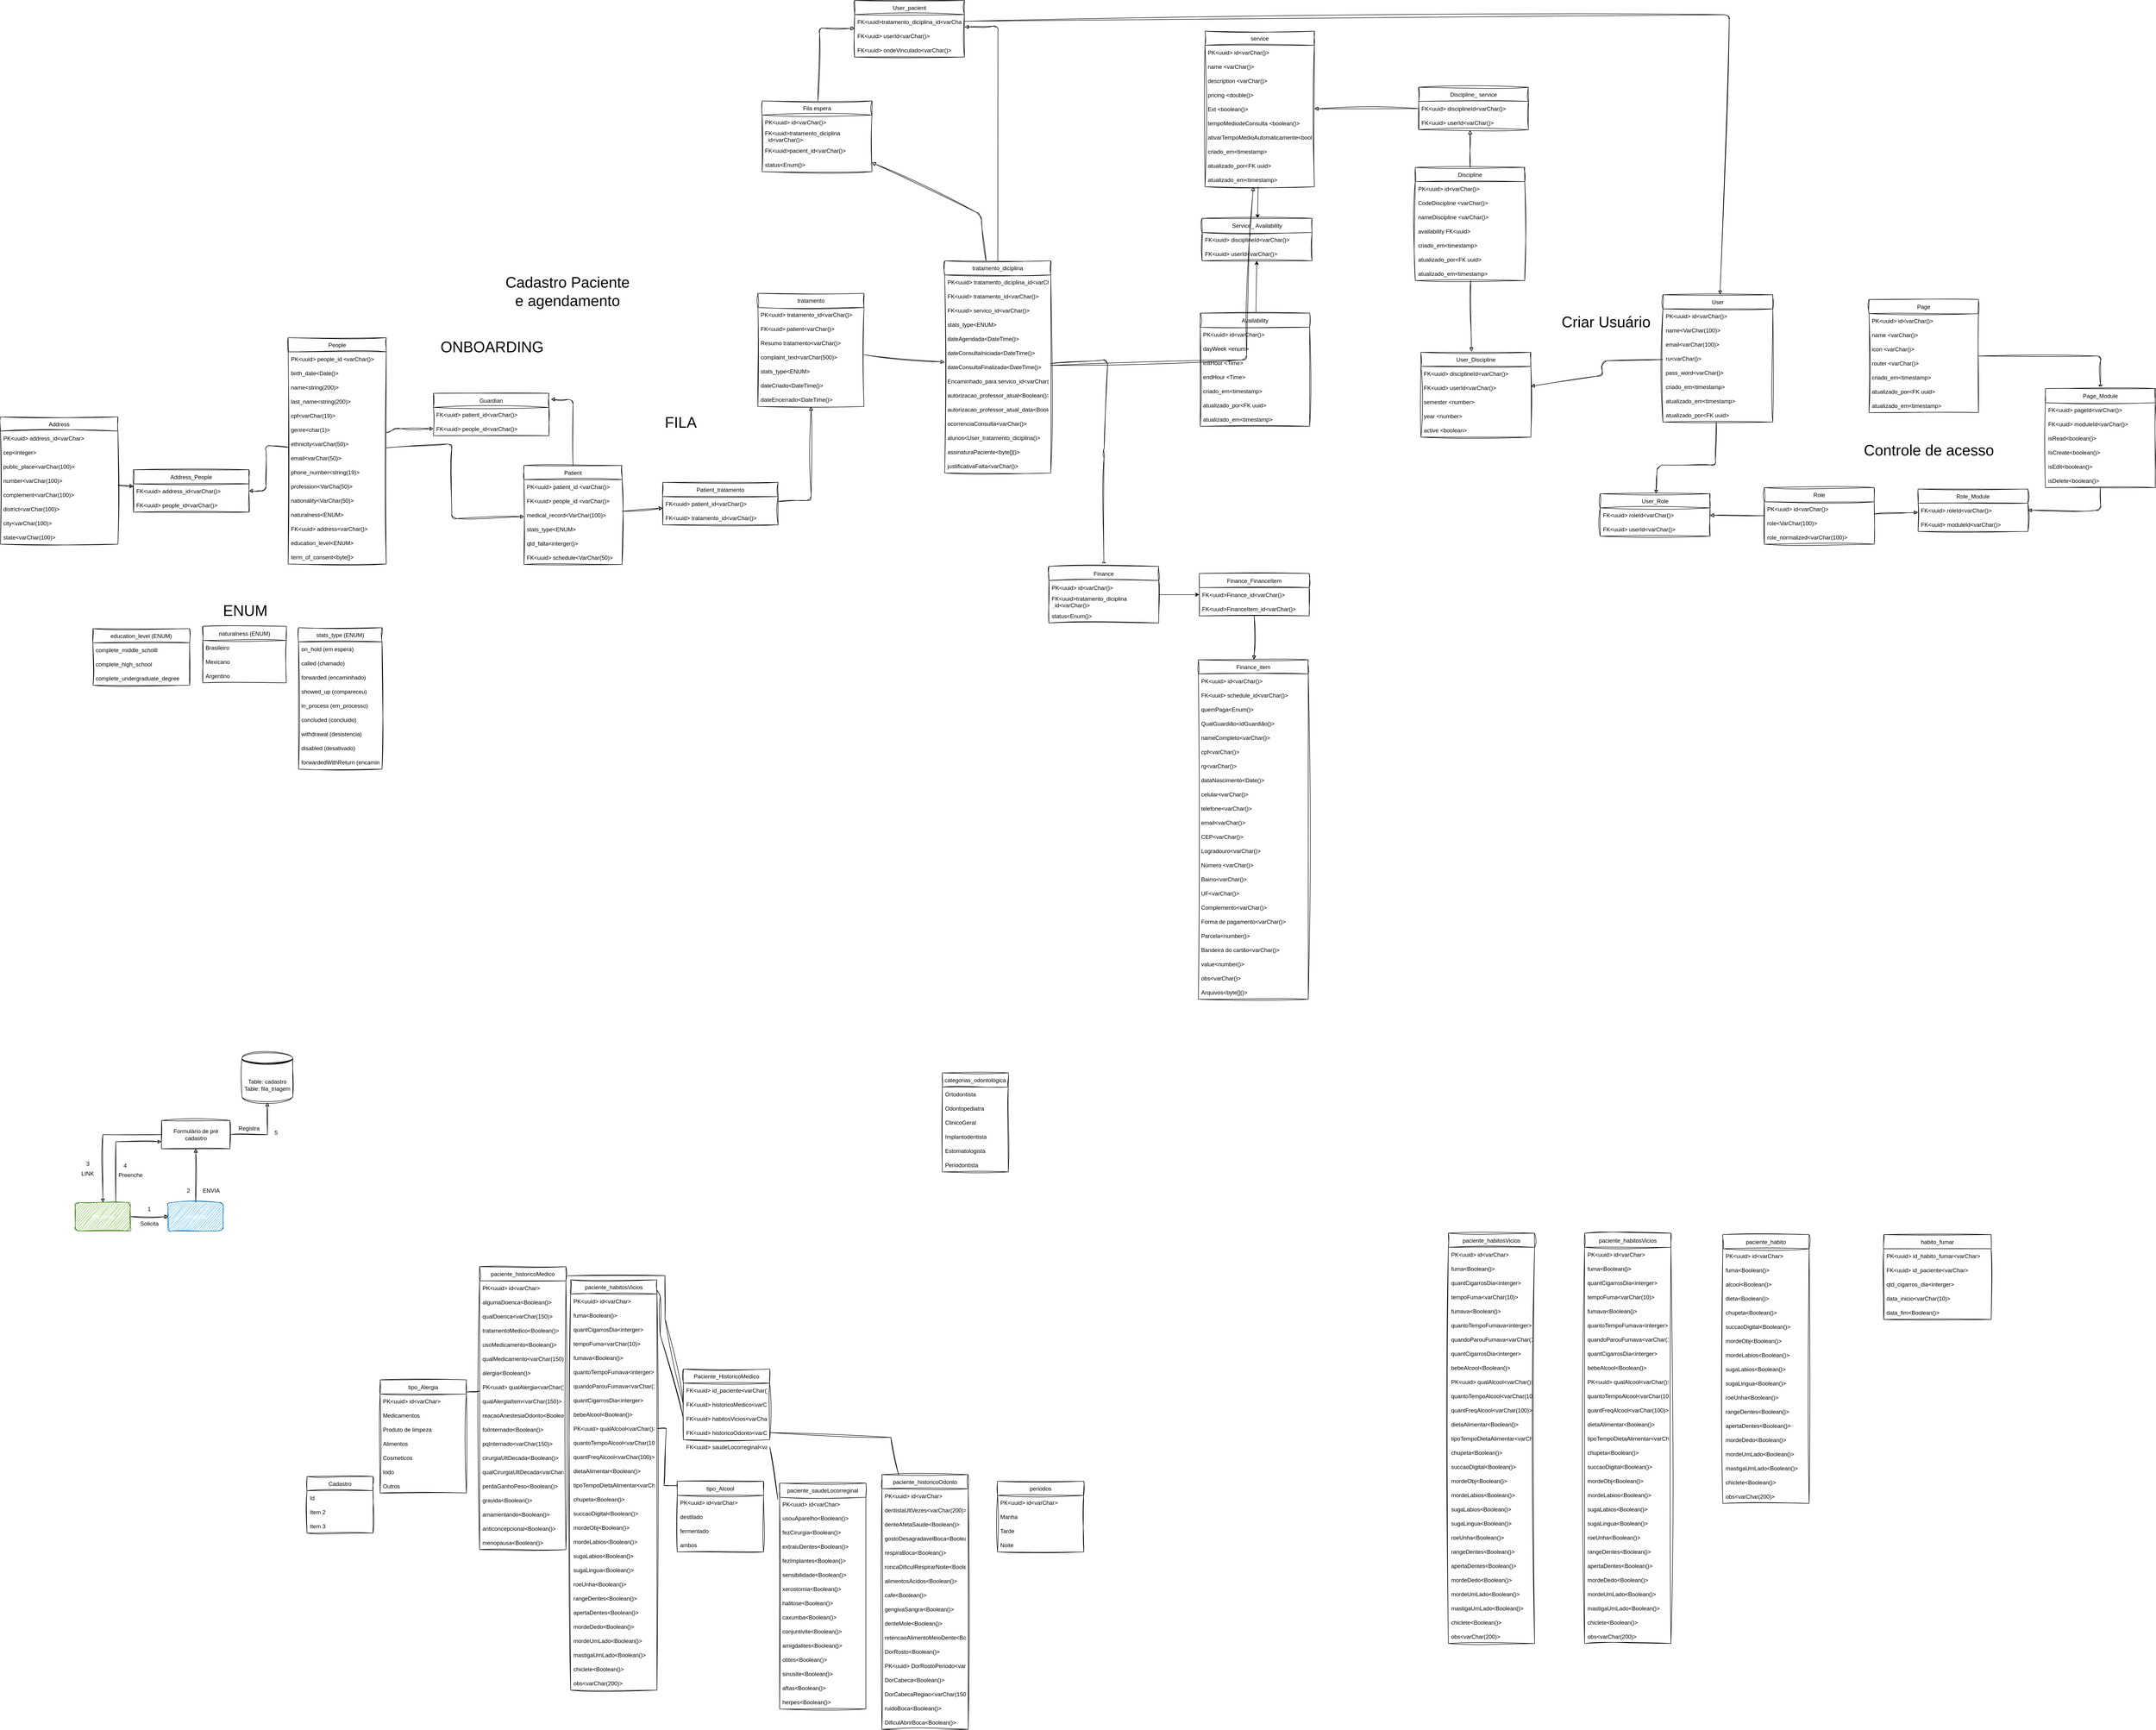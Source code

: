<mxfile>
    <diagram id="LefRgsCW5dL_MJBt5yR-" name="modelo conceitual">
        <mxGraphModel dx="6220" dy="6597" grid="0" gridSize="10" guides="1" tooltips="1" connect="1" arrows="1" fold="1" page="0" pageScale="1" pageWidth="1169" pageHeight="827" background="none" math="0" shadow="0">
            <root>
                <mxCell id="0"/>
                <mxCell id="1" parent="0"/>
                <mxCell id="fCb3WjOM5glnsx4sddUI-47" style="edgeStyle=orthogonalEdgeStyle;rounded=0;html=1;entryX=0.5;entryY=0;entryDx=0;entryDy=0;endArrow=classic;endFill=1;sketch=1;curveFitting=1;jiggle=2;" parent="1" source="fCb3WjOM5glnsx4sddUI-28" target="fCb3WjOM5glnsx4sddUI-29" edge="1">
                    <mxGeometry relative="1" as="geometry"/>
                </mxCell>
                <mxCell id="fCb3WjOM5glnsx4sddUI-53" style="edgeStyle=orthogonalEdgeStyle;rounded=0;html=1;entryX=0.5;entryY=1;entryDx=0;entryDy=0;endArrow=classic;endFill=1;sketch=1;curveFitting=1;jiggle=2;" parent="1" source="fCb3WjOM5glnsx4sddUI-28" target="fCb3WjOM5glnsx4sddUI-52" edge="1">
                    <mxGeometry relative="1" as="geometry"/>
                </mxCell>
                <mxCell id="fCb3WjOM5glnsx4sddUI-28" value="Formulário de pré cadastro" style="rounded=0;whiteSpace=wrap;html=1;sketch=1;curveFitting=1;jiggle=2;" parent="1" vertex="1">
                    <mxGeometry x="-1223.5" y="-1588" width="145" height="60" as="geometry"/>
                </mxCell>
                <mxCell id="fCb3WjOM5glnsx4sddUI-45" value="" style="edgeStyle=orthogonalEdgeStyle;rounded=0;html=1;endArrow=classic;endFill=1;sketch=1;curveFitting=1;jiggle=2;" parent="1" source="fCb3WjOM5glnsx4sddUI-29" target="fCb3WjOM5glnsx4sddUI-44" edge="1">
                    <mxGeometry relative="1" as="geometry"/>
                </mxCell>
                <mxCell id="fCb3WjOM5glnsx4sddUI-50" style="edgeStyle=orthogonalEdgeStyle;rounded=0;html=1;entryX=0;entryY=0.75;entryDx=0;entryDy=0;endArrow=classic;endFill=1;sketch=1;curveFitting=1;jiggle=2;" parent="1" source="fCb3WjOM5glnsx4sddUI-29" target="fCb3WjOM5glnsx4sddUI-28" edge="1">
                    <mxGeometry relative="1" as="geometry">
                        <Array as="points">
                            <mxPoint x="-1320.5" y="-1543"/>
                        </Array>
                    </mxGeometry>
                </mxCell>
                <mxCell id="fCb3WjOM5glnsx4sddUI-29" value="Paciente" style="rounded=1;whiteSpace=wrap;html=1;fillColor=#60a917;fontColor=#ffffff;strokeColor=#2D7600;sketch=1;curveFitting=1;jiggle=2;" parent="1" vertex="1">
                    <mxGeometry x="-1406.5" y="-1414" width="117" height="60" as="geometry"/>
                </mxCell>
                <mxCell id="fCb3WjOM5glnsx4sddUI-30" value="Cadastro" style="swimlane;fontStyle=0;childLayout=stackLayout;horizontal=1;startSize=30;horizontalStack=0;resizeParent=1;resizeParentMax=0;resizeLast=0;collapsible=1;marginBottom=0;sketch=1;curveFitting=1;jiggle=2;" parent="1" vertex="1">
                    <mxGeometry x="-915" y="-833" width="140" height="120" as="geometry"/>
                </mxCell>
                <mxCell id="fCb3WjOM5glnsx4sddUI-31" value="Id" style="text;strokeColor=none;fillColor=none;align=left;verticalAlign=middle;spacingLeft=4;spacingRight=4;overflow=hidden;points=[[0,0.5],[1,0.5]];portConstraint=eastwest;rotatable=0;sketch=1;curveFitting=1;jiggle=2;" parent="fCb3WjOM5glnsx4sddUI-30" vertex="1">
                    <mxGeometry y="30" width="140" height="30" as="geometry"/>
                </mxCell>
                <mxCell id="fCb3WjOM5glnsx4sddUI-32" value="Item 2" style="text;strokeColor=none;fillColor=none;align=left;verticalAlign=middle;spacingLeft=4;spacingRight=4;overflow=hidden;points=[[0,0.5],[1,0.5]];portConstraint=eastwest;rotatable=0;sketch=1;curveFitting=1;jiggle=2;" parent="fCb3WjOM5glnsx4sddUI-30" vertex="1">
                    <mxGeometry y="60" width="140" height="30" as="geometry"/>
                </mxCell>
                <mxCell id="fCb3WjOM5glnsx4sddUI-33" value="Item 3" style="text;strokeColor=none;fillColor=none;align=left;verticalAlign=middle;spacingLeft=4;spacingRight=4;overflow=hidden;points=[[0,0.5],[1,0.5]];portConstraint=eastwest;rotatable=0;sketch=1;curveFitting=1;jiggle=2;" parent="fCb3WjOM5glnsx4sddUI-30" vertex="1">
                    <mxGeometry y="90" width="140" height="30" as="geometry"/>
                </mxCell>
                <mxCell id="fCb3WjOM5glnsx4sddUI-42" value="Solicita" style="text;html=1;strokeColor=none;fillColor=none;align=center;verticalAlign=middle;whiteSpace=wrap;rounded=0;sketch=1;curveFitting=1;jiggle=2;" parent="1" vertex="1">
                    <mxGeometry x="-1279.5" y="-1384" width="60" height="30" as="geometry"/>
                </mxCell>
                <mxCell id="fCb3WjOM5glnsx4sddUI-46" style="edgeStyle=orthogonalEdgeStyle;rounded=0;html=1;entryX=0.5;entryY=1;entryDx=0;entryDy=0;endArrow=classic;endFill=1;sketch=1;curveFitting=1;jiggle=2;" parent="1" source="fCb3WjOM5glnsx4sddUI-44" target="fCb3WjOM5glnsx4sddUI-28" edge="1">
                    <mxGeometry relative="1" as="geometry"/>
                </mxCell>
                <mxCell id="fCb3WjOM5glnsx4sddUI-44" value="recepcao" style="rounded=1;whiteSpace=wrap;html=1;fillColor=#1ba1e2;fontColor=#ffffff;strokeColor=#006EAF;sketch=1;curveFitting=1;jiggle=2;" parent="1" vertex="1">
                    <mxGeometry x="-1209.5" y="-1414" width="117" height="60" as="geometry"/>
                </mxCell>
                <mxCell id="fCb3WjOM5glnsx4sddUI-48" value="LINK" style="text;html=1;strokeColor=none;fillColor=none;align=center;verticalAlign=middle;whiteSpace=wrap;rounded=0;sketch=1;curveFitting=1;jiggle=2;" parent="1" vertex="1">
                    <mxGeometry x="-1410" y="-1490" width="60" height="30" as="geometry"/>
                </mxCell>
                <mxCell id="fCb3WjOM5glnsx4sddUI-49" value="ENVIA" style="text;html=1;strokeColor=none;fillColor=none;align=center;verticalAlign=middle;whiteSpace=wrap;rounded=0;sketch=1;curveFitting=1;jiggle=2;" parent="1" vertex="1">
                    <mxGeometry x="-1148.5" y="-1454" width="60" height="30" as="geometry"/>
                </mxCell>
                <mxCell id="fCb3WjOM5glnsx4sddUI-51" value="Preenche" style="text;html=1;strokeColor=none;fillColor=none;align=center;verticalAlign=middle;whiteSpace=wrap;rounded=0;sketch=1;curveFitting=1;jiggle=2;" parent="1" vertex="1">
                    <mxGeometry x="-1319.5" y="-1487" width="60" height="30" as="geometry"/>
                </mxCell>
                <mxCell id="fCb3WjOM5glnsx4sddUI-52" value="Table: cadastro&lt;br&gt;Table: fila_triagem" style="shape=datastore;whiteSpace=wrap;html=1;sketch=1;curveFitting=1;jiggle=2;" parent="1" vertex="1">
                    <mxGeometry x="-1053" y="-1734" width="108" height="108" as="geometry"/>
                </mxCell>
                <mxCell id="fCb3WjOM5glnsx4sddUI-54" value="Registra" style="text;html=1;strokeColor=none;fillColor=none;align=center;verticalAlign=middle;whiteSpace=wrap;rounded=0;sketch=1;curveFitting=1;jiggle=2;" parent="1" vertex="1">
                    <mxGeometry x="-1068" y="-1586" width="60" height="30" as="geometry"/>
                </mxCell>
                <mxCell id="fCb3WjOM5glnsx4sddUI-55" value="1" style="text;html=1;strokeColor=none;fillColor=none;align=center;verticalAlign=middle;whiteSpace=wrap;rounded=0;sketch=1;curveFitting=1;jiggle=2;" parent="1" vertex="1">
                    <mxGeometry x="-1261" y="-1414" width="23" height="27" as="geometry"/>
                </mxCell>
                <mxCell id="fCb3WjOM5glnsx4sddUI-56" value="2" style="text;html=1;strokeColor=none;fillColor=none;align=center;verticalAlign=middle;whiteSpace=wrap;rounded=0;sketch=1;curveFitting=1;jiggle=2;" parent="1" vertex="1">
                    <mxGeometry x="-1178.5" y="-1452.5" width="23" height="27" as="geometry"/>
                </mxCell>
                <mxCell id="fCb3WjOM5glnsx4sddUI-57" value="3" style="text;html=1;strokeColor=none;fillColor=none;align=center;verticalAlign=middle;whiteSpace=wrap;rounded=0;sketch=1;curveFitting=1;jiggle=2;" parent="1" vertex="1">
                    <mxGeometry x="-1391.5" y="-1510" width="23" height="27" as="geometry"/>
                </mxCell>
                <mxCell id="fCb3WjOM5glnsx4sddUI-58" value="4" style="text;html=1;strokeColor=none;fillColor=none;align=center;verticalAlign=middle;whiteSpace=wrap;rounded=0;sketch=1;curveFitting=1;jiggle=2;" parent="1" vertex="1">
                    <mxGeometry x="-1312.5" y="-1506" width="23" height="27" as="geometry"/>
                </mxCell>
                <mxCell id="fCb3WjOM5glnsx4sddUI-59" value="5" style="text;html=1;strokeColor=none;fillColor=none;align=center;verticalAlign=middle;whiteSpace=wrap;rounded=0;sketch=1;curveFitting=1;jiggle=2;" parent="1" vertex="1">
                    <mxGeometry x="-992" y="-1576" width="23" height="27" as="geometry"/>
                </mxCell>
                <mxCell id="fCb3WjOM5glnsx4sddUI-60" value="categorias_odontológica" style="swimlane;fontStyle=0;childLayout=stackLayout;horizontal=1;startSize=30;horizontalStack=0;resizeParent=1;resizeParentMax=0;resizeLast=0;collapsible=1;marginBottom=0;sketch=1;curveFitting=1;jiggle=2;" parent="1" vertex="1">
                    <mxGeometry x="432" y="-1689" width="140" height="210" as="geometry"/>
                </mxCell>
                <mxCell id="fCb3WjOM5glnsx4sddUI-61" value="Ortodontista" style="text;strokeColor=none;fillColor=none;align=left;verticalAlign=middle;spacingLeft=4;spacingRight=4;overflow=hidden;points=[[0,0.5],[1,0.5]];portConstraint=eastwest;rotatable=0;sketch=1;curveFitting=1;jiggle=2;" parent="fCb3WjOM5glnsx4sddUI-60" vertex="1">
                    <mxGeometry y="30" width="140" height="30" as="geometry"/>
                </mxCell>
                <mxCell id="fCb3WjOM5glnsx4sddUI-62" value="Odontopediatra" style="text;strokeColor=none;fillColor=none;align=left;verticalAlign=middle;spacingLeft=4;spacingRight=4;overflow=hidden;points=[[0,0.5],[1,0.5]];portConstraint=eastwest;rotatable=0;sketch=1;curveFitting=1;jiggle=2;" parent="fCb3WjOM5glnsx4sddUI-60" vertex="1">
                    <mxGeometry y="60" width="140" height="30" as="geometry"/>
                </mxCell>
                <mxCell id="fCb3WjOM5glnsx4sddUI-63" value="ClinicoGeral" style="text;strokeColor=none;fillColor=none;align=left;verticalAlign=middle;spacingLeft=4;spacingRight=4;overflow=hidden;points=[[0,0.5],[1,0.5]];portConstraint=eastwest;rotatable=0;sketch=1;curveFitting=1;jiggle=2;" parent="fCb3WjOM5glnsx4sddUI-60" vertex="1">
                    <mxGeometry y="90" width="140" height="30" as="geometry"/>
                </mxCell>
                <mxCell id="12" value="Implantodentista" style="text;strokeColor=none;fillColor=none;align=left;verticalAlign=middle;spacingLeft=4;spacingRight=4;overflow=hidden;points=[[0,0.5],[1,0.5]];portConstraint=eastwest;rotatable=0;sketch=1;curveFitting=1;jiggle=2;" parent="fCb3WjOM5glnsx4sddUI-60" vertex="1">
                    <mxGeometry y="120" width="140" height="30" as="geometry"/>
                </mxCell>
                <mxCell id="13" value="Estomatologista" style="text;strokeColor=none;fillColor=none;align=left;verticalAlign=middle;spacingLeft=4;spacingRight=4;overflow=hidden;points=[[0,0.5],[1,0.5]];portConstraint=eastwest;rotatable=0;sketch=1;curveFitting=1;jiggle=2;" parent="fCb3WjOM5glnsx4sddUI-60" vertex="1">
                    <mxGeometry y="150" width="140" height="30" as="geometry"/>
                </mxCell>
                <mxCell id="14" value="Periodontista" style="text;strokeColor=none;fillColor=none;align=left;verticalAlign=middle;spacingLeft=4;spacingRight=4;overflow=hidden;points=[[0,0.5],[1,0.5]];portConstraint=eastwest;rotatable=0;sketch=1;curveFitting=1;jiggle=2;" parent="fCb3WjOM5glnsx4sddUI-60" vertex="1">
                    <mxGeometry y="180" width="140" height="30" as="geometry"/>
                </mxCell>
                <mxCell id="543" style="edgeStyle=none;sketch=1;hachureGap=4;jiggle=2;curveFitting=1;html=1;entryX=1.018;entryY=0.145;entryDx=0;entryDy=0;entryPerimeter=0;fontFamily=Architects Daughter;fontSource=https%3A%2F%2Ffonts.googleapis.com%2Fcss%3Ffamily%3DArchitects%2BDaughter;fontSize=16;" parent="1" source="fCb3WjOM5glnsx4sddUI-65" target="538" edge="1">
                    <mxGeometry relative="1" as="geometry">
                        <Array as="points">
                            <mxPoint x="-351" y="-3117"/>
                        </Array>
                    </mxGeometry>
                </mxCell>
                <mxCell id="669" style="edgeStyle=none;html=1;fontSize=16;fontFamily=Architects Daughter;sketch=1;hachureGap=4;jiggle=2;curveFitting=1;fontSource=https%3A%2F%2Ffonts.googleapis.com%2Fcss%3Ffamily%3DArchitects%2BDaughter;" parent="1" source="fCb3WjOM5glnsx4sddUI-65" target="JcwPq8-SoGFsI3RDKZIH-486" edge="1">
                    <mxGeometry relative="1" as="geometry"/>
                </mxCell>
                <mxCell id="fCb3WjOM5glnsx4sddUI-65" value="Patient" style="swimlane;fontStyle=0;childLayout=stackLayout;horizontal=1;startSize=30;horizontalStack=0;resizeParent=1;resizeParentMax=0;resizeLast=0;collapsible=1;marginBottom=0;sketch=1;curveFitting=1;jiggle=2;" parent="1" vertex="1">
                    <mxGeometry x="-455" y="-2977" width="208" height="210" as="geometry"/>
                </mxCell>
                <mxCell id="fCb3WjOM5glnsx4sddUI-66" value="PK&lt;uuid&gt; patient_id &lt;varChar()&gt;" style="text;strokeColor=none;fillColor=none;align=left;verticalAlign=middle;spacingLeft=4;spacingRight=4;overflow=hidden;points=[[0,0.5],[1,0.5]];portConstraint=eastwest;rotatable=0;sketch=1;curveFitting=1;jiggle=2;" parent="fCb3WjOM5glnsx4sddUI-65" vertex="1">
                    <mxGeometry y="30" width="208" height="30" as="geometry"/>
                </mxCell>
                <mxCell id="537" value="FK&lt;uuid&gt; people_id &lt;varChar()&gt;" style="text;strokeColor=none;fillColor=none;align=left;verticalAlign=middle;spacingLeft=4;spacingRight=4;overflow=hidden;points=[[0,0.5],[1,0.5]];portConstraint=eastwest;rotatable=0;sketch=1;curveFitting=1;jiggle=2;" parent="fCb3WjOM5glnsx4sddUI-65" vertex="1">
                    <mxGeometry y="60" width="208" height="30" as="geometry"/>
                </mxCell>
                <mxCell id="HHL6tgYrVK19kQ1ae4VR-483" value="medical_record&lt;VarChar(100)&gt;" style="text;strokeColor=none;fillColor=none;align=left;verticalAlign=middle;spacingLeft=4;spacingRight=4;overflow=hidden;points=[[0,0.5],[1,0.5]];portConstraint=eastwest;rotatable=0;sketch=1;curveFitting=1;jiggle=2;" parent="fCb3WjOM5glnsx4sddUI-65" vertex="1">
                    <mxGeometry y="90" width="208" height="30" as="geometry"/>
                </mxCell>
                <mxCell id="JcwPq8-SoGFsI3RDKZIH-480" value="stats_type&lt;ENUM&gt;" style="text;strokeColor=none;fillColor=none;align=left;verticalAlign=middle;spacingLeft=4;spacingRight=4;overflow=hidden;points=[[0,0.5],[1,0.5]];portConstraint=eastwest;rotatable=0;sketch=1;curveFitting=1;jiggle=2;" parent="fCb3WjOM5glnsx4sddUI-65" vertex="1">
                    <mxGeometry y="120" width="208" height="30" as="geometry"/>
                </mxCell>
                <mxCell id="654" value="qtd_falta&lt;interger()&gt;" style="text;strokeColor=none;fillColor=none;align=left;verticalAlign=middle;spacingLeft=4;spacingRight=4;overflow=hidden;points=[[0,0.5],[1,0.5]];portConstraint=eastwest;rotatable=0;sketch=1;curveFitting=1;jiggle=2;" parent="fCb3WjOM5glnsx4sddUI-65" vertex="1">
                    <mxGeometry y="150" width="208" height="30" as="geometry"/>
                </mxCell>
                <mxCell id="435" value="FK&lt;uuid&gt; schedule&lt;VarChar(50)&gt;" style="text;strokeColor=none;fillColor=none;align=left;verticalAlign=middle;spacingLeft=4;spacingRight=4;overflow=hidden;points=[[0,0.5],[1,0.5]];portConstraint=eastwest;rotatable=0;sketch=1;curveFitting=1;jiggle=2;" parent="fCb3WjOM5glnsx4sddUI-65" vertex="1">
                    <mxGeometry y="180" width="208" height="30" as="geometry"/>
                </mxCell>
                <mxCell id="17" value="paciente_historicoMedico" style="swimlane;fontStyle=0;childLayout=stackLayout;horizontal=1;startSize=30;horizontalStack=0;resizeParent=1;resizeParentMax=0;resizeLast=0;collapsible=1;marginBottom=0;sketch=1;curveFitting=1;jiggle=2;" parent="1" vertex="1">
                    <mxGeometry x="-549" y="-1278" width="183" height="600" as="geometry"/>
                </mxCell>
                <mxCell id="18" value="PK&lt;uuid&gt; id&lt;varChar&gt;" style="text;strokeColor=none;fillColor=none;align=left;verticalAlign=middle;spacingLeft=4;spacingRight=4;overflow=hidden;points=[[0,0.5],[1,0.5]];portConstraint=eastwest;rotatable=0;sketch=1;curveFitting=1;jiggle=2;" parent="17" vertex="1">
                    <mxGeometry y="30" width="183" height="30" as="geometry"/>
                </mxCell>
                <mxCell id="19" value="algumaDoenca&lt;Boolean()&gt;" style="text;strokeColor=none;fillColor=none;align=left;verticalAlign=middle;spacingLeft=4;spacingRight=4;overflow=hidden;points=[[0,0.5],[1,0.5]];portConstraint=eastwest;rotatable=0;sketch=1;curveFitting=1;jiggle=2;" parent="17" vertex="1">
                    <mxGeometry y="60" width="183" height="30" as="geometry"/>
                </mxCell>
                <mxCell id="20" value="qualDoenca&lt;varChar(150)&gt;" style="text;strokeColor=none;fillColor=none;align=left;verticalAlign=middle;spacingLeft=4;spacingRight=4;overflow=hidden;points=[[0,0.5],[1,0.5]];portConstraint=eastwest;rotatable=0;sketch=1;curveFitting=1;jiggle=2;" parent="17" vertex="1">
                    <mxGeometry y="90" width="183" height="30" as="geometry"/>
                </mxCell>
                <mxCell id="21" value="tratamentoMedico&lt;Boolean()&gt;" style="text;strokeColor=none;fillColor=none;align=left;verticalAlign=middle;spacingLeft=4;spacingRight=4;overflow=hidden;points=[[0,0.5],[1,0.5]];portConstraint=eastwest;rotatable=0;sketch=1;curveFitting=1;jiggle=2;" parent="17" vertex="1">
                    <mxGeometry y="120" width="183" height="30" as="geometry"/>
                </mxCell>
                <mxCell id="22" value="usoMedicamento&lt;Boolean()&gt;" style="text;strokeColor=none;fillColor=none;align=left;verticalAlign=middle;spacingLeft=4;spacingRight=4;overflow=hidden;points=[[0,0.5],[1,0.5]];portConstraint=eastwest;rotatable=0;sketch=1;curveFitting=1;jiggle=2;" parent="17" vertex="1">
                    <mxGeometry y="150" width="183" height="30" as="geometry"/>
                </mxCell>
                <mxCell id="24" value="qualMedicamento&lt;varChar(150)&gt;" style="text;strokeColor=none;fillColor=none;align=left;verticalAlign=middle;spacingLeft=4;spacingRight=4;overflow=hidden;points=[[0,0.5],[1,0.5]];portConstraint=eastwest;rotatable=0;sketch=1;curveFitting=1;jiggle=2;" parent="17" vertex="1">
                    <mxGeometry y="180" width="183" height="30" as="geometry"/>
                </mxCell>
                <mxCell id="25" value="alergia&lt;Boolean()&gt;" style="text;strokeColor=none;fillColor=none;align=left;verticalAlign=middle;spacingLeft=4;spacingRight=4;overflow=hidden;points=[[0,0.5],[1,0.5]];portConstraint=eastwest;rotatable=0;sketch=1;curveFitting=1;jiggle=2;" parent="17" vertex="1">
                    <mxGeometry y="210" width="183" height="30" as="geometry"/>
                </mxCell>
                <mxCell id="26" value="PK&lt;uuid&gt; qualAlergia&lt;varChar()&gt;" style="text;strokeColor=none;fillColor=none;align=left;verticalAlign=middle;spacingLeft=4;spacingRight=4;overflow=hidden;points=[[0,0.5],[1,0.5]];portConstraint=eastwest;rotatable=0;sketch=1;curveFitting=1;jiggle=2;" parent="17" vertex="1">
                    <mxGeometry y="240" width="183" height="30" as="geometry"/>
                </mxCell>
                <mxCell id="31" value="qualAlergiaItem&lt;varChar(150)&gt;" style="text;strokeColor=none;fillColor=none;align=left;verticalAlign=middle;spacingLeft=4;spacingRight=4;overflow=hidden;points=[[0,0.5],[1,0.5]];portConstraint=eastwest;rotatable=0;sketch=1;curveFitting=1;jiggle=2;" parent="17" vertex="1">
                    <mxGeometry y="270" width="183" height="30" as="geometry"/>
                </mxCell>
                <mxCell id="32" value="reacaoAnestesiaOdonto&lt;Boolean()&gt;" style="text;strokeColor=none;fillColor=none;align=left;verticalAlign=middle;spacingLeft=4;spacingRight=4;overflow=hidden;points=[[0,0.5],[1,0.5]];portConstraint=eastwest;rotatable=0;sketch=1;curveFitting=1;jiggle=2;" parent="17" vertex="1">
                    <mxGeometry y="300" width="183" height="30" as="geometry"/>
                </mxCell>
                <mxCell id="33" value="foiInternado&lt;Boolean()&gt;" style="text;strokeColor=none;fillColor=none;align=left;verticalAlign=middle;spacingLeft=4;spacingRight=4;overflow=hidden;points=[[0,0.5],[1,0.5]];portConstraint=eastwest;rotatable=0;sketch=1;curveFitting=1;jiggle=2;" parent="17" vertex="1">
                    <mxGeometry y="330" width="183" height="30" as="geometry"/>
                </mxCell>
                <mxCell id="34" value="pqInternado&lt;varChar(150)&gt;" style="text;strokeColor=none;fillColor=none;align=left;verticalAlign=middle;spacingLeft=4;spacingRight=4;overflow=hidden;points=[[0,0.5],[1,0.5]];portConstraint=eastwest;rotatable=0;sketch=1;curveFitting=1;jiggle=2;" parent="17" vertex="1">
                    <mxGeometry y="360" width="183" height="30" as="geometry"/>
                </mxCell>
                <mxCell id="35" value="cirurgiaUltDecada&lt;Boolean()&gt;" style="text;strokeColor=none;fillColor=none;align=left;verticalAlign=middle;spacingLeft=4;spacingRight=4;overflow=hidden;points=[[0,0.5],[1,0.5]];portConstraint=eastwest;rotatable=0;sketch=1;curveFitting=1;jiggle=2;" parent="17" vertex="1">
                    <mxGeometry y="390" width="183" height="30" as="geometry"/>
                </mxCell>
                <mxCell id="36" value="qualCirurgiaUltDecada&lt;varChar(150)&gt;" style="text;strokeColor=none;fillColor=none;align=left;verticalAlign=middle;spacingLeft=4;spacingRight=4;overflow=hidden;points=[[0,0.5],[1,0.5]];portConstraint=eastwest;rotatable=0;sketch=1;curveFitting=1;jiggle=2;" parent="17" vertex="1">
                    <mxGeometry y="420" width="183" height="30" as="geometry"/>
                </mxCell>
                <mxCell id="37" value="perdaGanhoPeso&lt;Boolean()&gt;" style="text;strokeColor=none;fillColor=none;align=left;verticalAlign=middle;spacingLeft=4;spacingRight=4;overflow=hidden;points=[[0,0.5],[1,0.5]];portConstraint=eastwest;rotatable=0;sketch=1;curveFitting=1;jiggle=2;" parent="17" vertex="1">
                    <mxGeometry y="450" width="183" height="30" as="geometry"/>
                </mxCell>
                <mxCell id="38" value="gravida&lt;Boolean()&gt;" style="text;strokeColor=none;fillColor=none;align=left;verticalAlign=middle;spacingLeft=4;spacingRight=4;overflow=hidden;points=[[0,0.5],[1,0.5]];portConstraint=eastwest;rotatable=0;sketch=1;curveFitting=1;jiggle=2;" parent="17" vertex="1">
                    <mxGeometry y="480" width="183" height="30" as="geometry"/>
                </mxCell>
                <mxCell id="39" value="amamentando&lt;Boolean()&gt;" style="text;strokeColor=none;fillColor=none;align=left;verticalAlign=middle;spacingLeft=4;spacingRight=4;overflow=hidden;points=[[0,0.5],[1,0.5]];portConstraint=eastwest;rotatable=0;sketch=1;curveFitting=1;jiggle=2;" parent="17" vertex="1">
                    <mxGeometry y="510" width="183" height="30" as="geometry"/>
                </mxCell>
                <mxCell id="40" value="anticoncepcional&lt;Boolean()&gt;" style="text;strokeColor=none;fillColor=none;align=left;verticalAlign=middle;spacingLeft=4;spacingRight=4;overflow=hidden;points=[[0,0.5],[1,0.5]];portConstraint=eastwest;rotatable=0;sketch=1;curveFitting=1;jiggle=2;" parent="17" vertex="1">
                    <mxGeometry y="540" width="183" height="30" as="geometry"/>
                </mxCell>
                <mxCell id="41" value="menopausa&lt;Boolean()&gt;" style="text;strokeColor=none;fillColor=none;align=left;verticalAlign=middle;spacingLeft=4;spacingRight=4;overflow=hidden;points=[[0,0.5],[1,0.5]];portConstraint=eastwest;rotatable=0;sketch=1;curveFitting=1;jiggle=2;" parent="17" vertex="1">
                    <mxGeometry y="570" width="183" height="30" as="geometry"/>
                </mxCell>
                <mxCell id="42" style="edgeStyle=none;rounded=0;html=1;entryX=1.022;entryY=0.032;entryDx=0;entryDy=0;entryPerimeter=0;exitX=0;exitY=0.5;exitDx=0;exitDy=0;endArrow=none;endFill=0;sketch=1;curveFitting=1;jiggle=2;" parent="1" source="168" target="17" edge="1">
                    <mxGeometry relative="1" as="geometry">
                        <Array as="points">
                            <mxPoint x="-156" y="-1168"/>
                            <mxPoint x="-156" y="-1259"/>
                        </Array>
                        <mxPoint x="-89" y="-1138" as="sourcePoint"/>
                    </mxGeometry>
                </mxCell>
                <mxCell id="44" value="paciente_habitosVicios" style="swimlane;fontStyle=0;childLayout=stackLayout;horizontal=1;startSize=30;horizontalStack=0;resizeParent=1;resizeParentMax=0;resizeLast=0;collapsible=1;marginBottom=0;sketch=1;curveFitting=1;jiggle=2;" parent="1" vertex="1">
                    <mxGeometry x="-356" y="-1250" width="183" height="870" as="geometry"/>
                </mxCell>
                <mxCell id="45" value="PK&lt;uuid&gt; id&lt;varChar&gt;" style="text;strokeColor=none;fillColor=none;align=left;verticalAlign=middle;spacingLeft=4;spacingRight=4;overflow=hidden;points=[[0,0.5],[1,0.5]];portConstraint=eastwest;rotatable=0;sketch=1;curveFitting=1;jiggle=2;" parent="44" vertex="1">
                    <mxGeometry y="30" width="183" height="30" as="geometry"/>
                </mxCell>
                <mxCell id="46" value="fuma&lt;Boolean()&gt;" style="text;strokeColor=none;fillColor=none;align=left;verticalAlign=middle;spacingLeft=4;spacingRight=4;overflow=hidden;points=[[0,0.5],[1,0.5]];portConstraint=eastwest;rotatable=0;sketch=1;curveFitting=1;jiggle=2;" parent="44" vertex="1">
                    <mxGeometry y="60" width="183" height="30" as="geometry"/>
                </mxCell>
                <mxCell id="47" value="quantCigarrosDia&lt;interger&gt;" style="text;strokeColor=none;fillColor=none;align=left;verticalAlign=middle;spacingLeft=4;spacingRight=4;overflow=hidden;points=[[0,0.5],[1,0.5]];portConstraint=eastwest;rotatable=0;sketch=1;curveFitting=1;jiggle=2;" parent="44" vertex="1">
                    <mxGeometry y="90" width="183" height="30" as="geometry"/>
                </mxCell>
                <mxCell id="48" value="tempoFuma&lt;varChar(10)&gt;" style="text;strokeColor=none;fillColor=none;align=left;verticalAlign=middle;spacingLeft=4;spacingRight=4;overflow=hidden;points=[[0,0.5],[1,0.5]];portConstraint=eastwest;rotatable=0;sketch=1;curveFitting=1;jiggle=2;" parent="44" vertex="1">
                    <mxGeometry y="120" width="183" height="30" as="geometry"/>
                </mxCell>
                <mxCell id="49" value="fumava&lt;Boolean()&gt;" style="text;strokeColor=none;fillColor=none;align=left;verticalAlign=middle;spacingLeft=4;spacingRight=4;overflow=hidden;points=[[0,0.5],[1,0.5]];portConstraint=eastwest;rotatable=0;sketch=1;curveFitting=1;jiggle=2;" parent="44" vertex="1">
                    <mxGeometry y="150" width="183" height="30" as="geometry"/>
                </mxCell>
                <mxCell id="50" value="quantoTempoFumava&lt;interger&gt;" style="text;strokeColor=none;fillColor=none;align=left;verticalAlign=middle;spacingLeft=4;spacingRight=4;overflow=hidden;points=[[0,0.5],[1,0.5]];portConstraint=eastwest;rotatable=0;sketch=1;curveFitting=1;jiggle=2;" parent="44" vertex="1">
                    <mxGeometry y="180" width="183" height="30" as="geometry"/>
                </mxCell>
                <mxCell id="51" value="quandoParouFumava&lt;varChar(10)&gt;" style="text;strokeColor=none;fillColor=none;align=left;verticalAlign=middle;spacingLeft=4;spacingRight=4;overflow=hidden;points=[[0,0.5],[1,0.5]];portConstraint=eastwest;rotatable=0;sketch=1;curveFitting=1;jiggle=2;" parent="44" vertex="1">
                    <mxGeometry y="210" width="183" height="30" as="geometry"/>
                </mxCell>
                <mxCell id="53" value="quantCigarrosDia&lt;interger&gt;" style="text;strokeColor=none;fillColor=none;align=left;verticalAlign=middle;spacingLeft=4;spacingRight=4;overflow=hidden;points=[[0,0.5],[1,0.5]];portConstraint=eastwest;rotatable=0;sketch=1;curveFitting=1;jiggle=2;" parent="44" vertex="1">
                    <mxGeometry y="240" width="183" height="30" as="geometry"/>
                </mxCell>
                <mxCell id="72" value="bebeAlcool&lt;Boolean()&gt;" style="text;strokeColor=none;fillColor=none;align=left;verticalAlign=middle;spacingLeft=4;spacingRight=4;overflow=hidden;points=[[0,0.5],[1,0.5]];portConstraint=eastwest;rotatable=0;sketch=1;curveFitting=1;jiggle=2;" parent="44" vertex="1">
                    <mxGeometry y="270" width="183" height="30" as="geometry"/>
                </mxCell>
                <mxCell id="52" value="PK&lt;uuid&gt; qualAlcool&lt;varChar()&gt;" style="text;strokeColor=none;fillColor=none;align=left;verticalAlign=middle;spacingLeft=4;spacingRight=4;overflow=hidden;points=[[0,0.5],[1,0.5]];portConstraint=eastwest;rotatable=0;sketch=1;curveFitting=1;jiggle=2;" parent="44" vertex="1">
                    <mxGeometry y="300" width="183" height="30" as="geometry"/>
                </mxCell>
                <mxCell id="73" value="quantoTempoAlcool&lt;varChar(100)&gt;" style="text;strokeColor=none;fillColor=none;align=left;verticalAlign=middle;spacingLeft=4;spacingRight=4;overflow=hidden;points=[[0,0.5],[1,0.5]];portConstraint=eastwest;rotatable=0;sketch=1;curveFitting=1;jiggle=2;" parent="44" vertex="1">
                    <mxGeometry y="330" width="183" height="30" as="geometry"/>
                </mxCell>
                <mxCell id="74" value="quantFreqAlcool&lt;varChar(100)&gt;" style="text;strokeColor=none;fillColor=none;align=left;verticalAlign=middle;spacingLeft=4;spacingRight=4;overflow=hidden;points=[[0,0.5],[1,0.5]];portConstraint=eastwest;rotatable=0;sketch=1;curveFitting=1;jiggle=2;" parent="44" vertex="1">
                    <mxGeometry y="360" width="183" height="30" as="geometry"/>
                </mxCell>
                <mxCell id="75" value="dietaAlimentar&lt;Boolean()&gt;" style="text;strokeColor=none;fillColor=none;align=left;verticalAlign=middle;spacingLeft=4;spacingRight=4;overflow=hidden;points=[[0,0.5],[1,0.5]];portConstraint=eastwest;rotatable=0;sketch=1;curveFitting=1;jiggle=2;" parent="44" vertex="1">
                    <mxGeometry y="390" width="183" height="30" as="geometry"/>
                </mxCell>
                <mxCell id="76" value="tipoTempoDietaAlimentar&lt;varChar(200)&gt;" style="text;strokeColor=none;fillColor=none;align=left;verticalAlign=middle;spacingLeft=4;spacingRight=4;overflow=hidden;points=[[0,0.5],[1,0.5]];portConstraint=eastwest;rotatable=0;sketch=1;curveFitting=1;jiggle=2;" parent="44" vertex="1">
                    <mxGeometry y="420" width="183" height="30" as="geometry"/>
                </mxCell>
                <mxCell id="77" value="chupeta&lt;Boolean()&gt;" style="text;strokeColor=none;fillColor=none;align=left;verticalAlign=middle;spacingLeft=4;spacingRight=4;overflow=hidden;points=[[0,0.5],[1,0.5]];portConstraint=eastwest;rotatable=0;sketch=1;curveFitting=1;jiggle=2;" parent="44" vertex="1">
                    <mxGeometry y="450" width="183" height="30" as="geometry"/>
                </mxCell>
                <mxCell id="78" value="succaoDigital&lt;Boolean()&gt;" style="text;strokeColor=none;fillColor=none;align=left;verticalAlign=middle;spacingLeft=4;spacingRight=4;overflow=hidden;points=[[0,0.5],[1,0.5]];portConstraint=eastwest;rotatable=0;sketch=1;curveFitting=1;jiggle=2;" parent="44" vertex="1">
                    <mxGeometry y="480" width="183" height="30" as="geometry"/>
                </mxCell>
                <mxCell id="79" value="mordeObj&lt;Boolean()&gt;" style="text;strokeColor=none;fillColor=none;align=left;verticalAlign=middle;spacingLeft=4;spacingRight=4;overflow=hidden;points=[[0,0.5],[1,0.5]];portConstraint=eastwest;rotatable=0;sketch=1;curveFitting=1;jiggle=2;" parent="44" vertex="1">
                    <mxGeometry y="510" width="183" height="30" as="geometry"/>
                </mxCell>
                <mxCell id="80" value="mordeLabios&lt;Boolean()&gt;" style="text;strokeColor=none;fillColor=none;align=left;verticalAlign=middle;spacingLeft=4;spacingRight=4;overflow=hidden;points=[[0,0.5],[1,0.5]];portConstraint=eastwest;rotatable=0;sketch=1;curveFitting=1;jiggle=2;" parent="44" vertex="1">
                    <mxGeometry y="540" width="183" height="30" as="geometry"/>
                </mxCell>
                <mxCell id="81" value="sugaLabios&lt;Boolean()&gt;" style="text;strokeColor=none;fillColor=none;align=left;verticalAlign=middle;spacingLeft=4;spacingRight=4;overflow=hidden;points=[[0,0.5],[1,0.5]];portConstraint=eastwest;rotatable=0;sketch=1;curveFitting=1;jiggle=2;" parent="44" vertex="1">
                    <mxGeometry y="570" width="183" height="30" as="geometry"/>
                </mxCell>
                <mxCell id="82" value="sugaLingua&lt;Boolean()&gt;" style="text;strokeColor=none;fillColor=none;align=left;verticalAlign=middle;spacingLeft=4;spacingRight=4;overflow=hidden;points=[[0,0.5],[1,0.5]];portConstraint=eastwest;rotatable=0;sketch=1;curveFitting=1;jiggle=2;" parent="44" vertex="1">
                    <mxGeometry y="600" width="183" height="30" as="geometry"/>
                </mxCell>
                <mxCell id="83" value="roeUnha&lt;Boolean()&gt;" style="text;strokeColor=none;fillColor=none;align=left;verticalAlign=middle;spacingLeft=4;spacingRight=4;overflow=hidden;points=[[0,0.5],[1,0.5]];portConstraint=eastwest;rotatable=0;sketch=1;curveFitting=1;jiggle=2;" parent="44" vertex="1">
                    <mxGeometry y="630" width="183" height="30" as="geometry"/>
                </mxCell>
                <mxCell id="84" value="rangeDentes&lt;Boolean()&gt;" style="text;strokeColor=none;fillColor=none;align=left;verticalAlign=middle;spacingLeft=4;spacingRight=4;overflow=hidden;points=[[0,0.5],[1,0.5]];portConstraint=eastwest;rotatable=0;sketch=1;curveFitting=1;jiggle=2;" parent="44" vertex="1">
                    <mxGeometry y="660" width="183" height="30" as="geometry"/>
                </mxCell>
                <mxCell id="85" value="apertaDentes&lt;Boolean()&gt;" style="text;strokeColor=none;fillColor=none;align=left;verticalAlign=middle;spacingLeft=4;spacingRight=4;overflow=hidden;points=[[0,0.5],[1,0.5]];portConstraint=eastwest;rotatable=0;sketch=1;curveFitting=1;jiggle=2;" parent="44" vertex="1">
                    <mxGeometry y="690" width="183" height="30" as="geometry"/>
                </mxCell>
                <mxCell id="86" value="mordeDedo&lt;Boolean()&gt;" style="text;strokeColor=none;fillColor=none;align=left;verticalAlign=middle;spacingLeft=4;spacingRight=4;overflow=hidden;points=[[0,0.5],[1,0.5]];portConstraint=eastwest;rotatable=0;sketch=1;curveFitting=1;jiggle=2;" parent="44" vertex="1">
                    <mxGeometry y="720" width="183" height="30" as="geometry"/>
                </mxCell>
                <mxCell id="87" value="mordeUmLado&lt;Boolean()&gt;" style="text;strokeColor=none;fillColor=none;align=left;verticalAlign=middle;spacingLeft=4;spacingRight=4;overflow=hidden;points=[[0,0.5],[1,0.5]];portConstraint=eastwest;rotatable=0;sketch=1;curveFitting=1;jiggle=2;" parent="44" vertex="1">
                    <mxGeometry y="750" width="183" height="30" as="geometry"/>
                </mxCell>
                <mxCell id="88" value="mastigaUmLado&lt;Boolean()&gt;" style="text;strokeColor=none;fillColor=none;align=left;verticalAlign=middle;spacingLeft=4;spacingRight=4;overflow=hidden;points=[[0,0.5],[1,0.5]];portConstraint=eastwest;rotatable=0;sketch=1;curveFitting=1;jiggle=2;" parent="44" vertex="1">
                    <mxGeometry y="780" width="183" height="30" as="geometry"/>
                </mxCell>
                <mxCell id="89" value="chiclete&lt;Boolean()&gt;" style="text;strokeColor=none;fillColor=none;align=left;verticalAlign=middle;spacingLeft=4;spacingRight=4;overflow=hidden;points=[[0,0.5],[1,0.5]];portConstraint=eastwest;rotatable=0;sketch=1;curveFitting=1;jiggle=2;" parent="44" vertex="1">
                    <mxGeometry y="810" width="183" height="30" as="geometry"/>
                </mxCell>
                <mxCell id="93" value="obs&lt;varChar(200)&gt;" style="text;strokeColor=none;fillColor=none;align=left;verticalAlign=middle;spacingLeft=4;spacingRight=4;overflow=hidden;points=[[0,0.5],[1,0.5]];portConstraint=eastwest;rotatable=0;sketch=1;curveFitting=1;jiggle=2;" parent="44" vertex="1">
                    <mxGeometry y="840" width="183" height="30" as="geometry"/>
                </mxCell>
                <mxCell id="54" value="tipo_Alergia" style="swimlane;fontStyle=0;childLayout=stackLayout;horizontal=1;startSize=30;horizontalStack=0;resizeParent=1;resizeParentMax=0;resizeLast=0;collapsible=1;marginBottom=0;sketch=1;curveFitting=1;jiggle=2;" parent="1" vertex="1">
                    <mxGeometry x="-760" y="-1038" width="183" height="240" as="geometry"/>
                </mxCell>
                <mxCell id="55" value="PK&lt;uuid&gt; id&lt;varChar&gt;" style="text;strokeColor=none;fillColor=none;align=left;verticalAlign=middle;spacingLeft=4;spacingRight=4;overflow=hidden;points=[[0,0.5],[1,0.5]];portConstraint=eastwest;rotatable=0;sketch=1;curveFitting=1;jiggle=2;" parent="54" vertex="1">
                    <mxGeometry y="30" width="183" height="30" as="geometry"/>
                </mxCell>
                <mxCell id="56" value="Medicamentos" style="text;strokeColor=none;fillColor=none;align=left;verticalAlign=middle;spacingLeft=4;spacingRight=4;overflow=hidden;points=[[0,0.5],[1,0.5]];portConstraint=eastwest;rotatable=0;sketch=1;curveFitting=1;jiggle=2;" parent="54" vertex="1">
                    <mxGeometry y="60" width="183" height="30" as="geometry"/>
                </mxCell>
                <mxCell id="57" value="Produto de limpeza" style="text;strokeColor=none;fillColor=none;align=left;verticalAlign=middle;spacingLeft=4;spacingRight=4;overflow=hidden;points=[[0,0.5],[1,0.5]];portConstraint=eastwest;rotatable=0;sketch=1;curveFitting=1;jiggle=2;" parent="54" vertex="1">
                    <mxGeometry y="90" width="183" height="30" as="geometry"/>
                </mxCell>
                <mxCell id="59" value="Alimentos" style="text;strokeColor=none;fillColor=none;align=left;verticalAlign=middle;spacingLeft=4;spacingRight=4;overflow=hidden;points=[[0,0.5],[1,0.5]];portConstraint=eastwest;rotatable=0;sketch=1;curveFitting=1;jiggle=2;" parent="54" vertex="1">
                    <mxGeometry y="120" width="183" height="30" as="geometry"/>
                </mxCell>
                <mxCell id="60" value="Cosmeticos" style="text;strokeColor=none;fillColor=none;align=left;verticalAlign=middle;spacingLeft=4;spacingRight=4;overflow=hidden;points=[[0,0.5],[1,0.5]];portConstraint=eastwest;rotatable=0;sketch=1;curveFitting=1;jiggle=2;" parent="54" vertex="1">
                    <mxGeometry y="150" width="183" height="30" as="geometry"/>
                </mxCell>
                <mxCell id="61" value="Iodo" style="text;strokeColor=none;fillColor=none;align=left;verticalAlign=middle;spacingLeft=4;spacingRight=4;overflow=hidden;points=[[0,0.5],[1,0.5]];portConstraint=eastwest;rotatable=0;sketch=1;curveFitting=1;jiggle=2;" parent="54" vertex="1">
                    <mxGeometry y="180" width="183" height="30" as="geometry"/>
                </mxCell>
                <mxCell id="62" value="Outros" style="text;strokeColor=none;fillColor=none;align=left;verticalAlign=middle;spacingLeft=4;spacingRight=4;overflow=hidden;points=[[0,0.5],[1,0.5]];portConstraint=eastwest;rotatable=0;sketch=1;curveFitting=1;jiggle=2;" parent="54" vertex="1">
                    <mxGeometry y="210" width="183" height="30" as="geometry"/>
                </mxCell>
                <mxCell id="58" style="edgeStyle=none;rounded=0;html=1;entryX=1.005;entryY=0.108;entryDx=0;entryDy=0;entryPerimeter=0;endArrow=none;endFill=0;sketch=1;curveFitting=1;jiggle=2;" parent="1" source="26" target="54" edge="1">
                    <mxGeometry relative="1" as="geometry"/>
                </mxCell>
                <mxCell id="63" value="tipo_Alcool" style="swimlane;fontStyle=0;childLayout=stackLayout;horizontal=1;startSize=30;horizontalStack=0;resizeParent=1;resizeParentMax=0;resizeLast=0;collapsible=1;marginBottom=0;sketch=1;curveFitting=1;jiggle=2;" parent="1" vertex="1">
                    <mxGeometry x="-130" y="-823" width="183" height="150" as="geometry"/>
                </mxCell>
                <mxCell id="64" value="PK&lt;uuid&gt; id&lt;varChar&gt;" style="text;strokeColor=none;fillColor=none;align=left;verticalAlign=middle;spacingLeft=4;spacingRight=4;overflow=hidden;points=[[0,0.5],[1,0.5]];portConstraint=eastwest;rotatable=0;sketch=1;curveFitting=1;jiggle=2;" parent="63" vertex="1">
                    <mxGeometry y="30" width="183" height="30" as="geometry"/>
                </mxCell>
                <mxCell id="65" value="destilado" style="text;strokeColor=none;fillColor=none;align=left;verticalAlign=middle;spacingLeft=4;spacingRight=4;overflow=hidden;points=[[0,0.5],[1,0.5]];portConstraint=eastwest;rotatable=0;sketch=1;curveFitting=1;jiggle=2;" parent="63" vertex="1">
                    <mxGeometry y="60" width="183" height="30" as="geometry"/>
                </mxCell>
                <mxCell id="66" value="fermentado" style="text;strokeColor=none;fillColor=none;align=left;verticalAlign=middle;spacingLeft=4;spacingRight=4;overflow=hidden;points=[[0,0.5],[1,0.5]];portConstraint=eastwest;rotatable=0;sketch=1;curveFitting=1;jiggle=2;" parent="63" vertex="1">
                    <mxGeometry y="90" width="183" height="30" as="geometry"/>
                </mxCell>
                <mxCell id="67" value="ambos" style="text;strokeColor=none;fillColor=none;align=left;verticalAlign=middle;spacingLeft=4;spacingRight=4;overflow=hidden;points=[[0,0.5],[1,0.5]];portConstraint=eastwest;rotatable=0;sketch=1;curveFitting=1;jiggle=2;" parent="63" vertex="1">
                    <mxGeometry y="120" width="183" height="30" as="geometry"/>
                </mxCell>
                <mxCell id="71" style="edgeStyle=none;rounded=0;html=1;entryX=0.005;entryY=0.058;entryDx=0;entryDy=0;entryPerimeter=0;endArrow=none;endFill=0;exitX=1;exitY=0.5;exitDx=0;exitDy=0;sketch=1;curveFitting=1;jiggle=2;" parent="1" source="52" target="63" edge="1">
                    <mxGeometry relative="1" as="geometry">
                        <Array as="points">
                            <mxPoint x="-153" y="-935"/>
                            <mxPoint x="-158" y="-814"/>
                        </Array>
                    </mxGeometry>
                </mxCell>
                <mxCell id="91" style="edgeStyle=none;rounded=0;html=1;entryX=0.995;entryY=0.023;entryDx=0;entryDy=0;entryPerimeter=0;endArrow=none;endFill=0;exitX=0;exitY=0.5;exitDx=0;exitDy=0;sketch=1;curveFitting=1;jiggle=2;" parent="1" source="170" target="44" edge="1">
                    <mxGeometry relative="1" as="geometry">
                        <Array as="points">
                            <mxPoint x="-166" y="-1133"/>
                            <mxPoint x="-166" y="-1215"/>
                        </Array>
                        <mxPoint x="-89" y="-1108" as="sourcePoint"/>
                    </mxGeometry>
                </mxCell>
                <mxCell id="239" style="edgeStyle=none;rounded=0;html=1;entryX=1;entryY=0.5;entryDx=0;entryDy=0;endArrow=none;endFill=0;sketch=1;curveFitting=1;jiggle=2;" parent="1" source="113" target="169" edge="1">
                    <mxGeometry relative="1" as="geometry">
                        <Array as="points">
                            <mxPoint x="323" y="-916"/>
                        </Array>
                    </mxGeometry>
                </mxCell>
                <mxCell id="132" value="periodos" style="swimlane;fontStyle=0;childLayout=stackLayout;horizontal=1;startSize=30;horizontalStack=0;resizeParent=1;resizeParentMax=0;resizeLast=0;collapsible=1;marginBottom=0;sketch=1;curveFitting=1;jiggle=2;" parent="1" vertex="1">
                    <mxGeometry x="549" y="-823" width="183" height="150" as="geometry"/>
                </mxCell>
                <mxCell id="133" value="PK&lt;uuid&gt; id&lt;varChar&gt;" style="text;strokeColor=none;fillColor=none;align=left;verticalAlign=middle;spacingLeft=4;spacingRight=4;overflow=hidden;points=[[0,0.5],[1,0.5]];portConstraint=eastwest;rotatable=0;sketch=1;curveFitting=1;jiggle=2;" parent="132" vertex="1">
                    <mxGeometry y="30" width="183" height="30" as="geometry"/>
                </mxCell>
                <mxCell id="134" value="Manha" style="text;strokeColor=none;fillColor=none;align=left;verticalAlign=middle;spacingLeft=4;spacingRight=4;overflow=hidden;points=[[0,0.5],[1,0.5]];portConstraint=eastwest;rotatable=0;sketch=1;curveFitting=1;jiggle=2;" parent="132" vertex="1">
                    <mxGeometry y="60" width="183" height="30" as="geometry"/>
                </mxCell>
                <mxCell id="135" value="Tarde" style="text;strokeColor=none;fillColor=none;align=left;verticalAlign=middle;spacingLeft=4;spacingRight=4;overflow=hidden;points=[[0,0.5],[1,0.5]];portConstraint=eastwest;rotatable=0;sketch=1;curveFitting=1;jiggle=2;" parent="132" vertex="1">
                    <mxGeometry y="90" width="183" height="30" as="geometry"/>
                </mxCell>
                <mxCell id="136" value="Noite" style="text;strokeColor=none;fillColor=none;align=left;verticalAlign=middle;spacingLeft=4;spacingRight=4;overflow=hidden;points=[[0,0.5],[1,0.5]];portConstraint=eastwest;rotatable=0;sketch=1;curveFitting=1;jiggle=2;" parent="132" vertex="1">
                    <mxGeometry y="120" width="183" height="30" as="geometry"/>
                </mxCell>
                <mxCell id="139" value="paciente_saudeLocorreginal" style="swimlane;fontStyle=0;childLayout=stackLayout;horizontal=1;startSize=30;horizontalStack=0;resizeParent=1;resizeParentMax=0;resizeLast=0;collapsible=1;marginBottom=0;sketch=1;curveFitting=1;jiggle=2;" parent="1" vertex="1">
                    <mxGeometry x="87" y="-819" width="183" height="479" as="geometry"/>
                </mxCell>
                <mxCell id="140" value="PK&lt;uuid&gt; id&lt;varChar&gt;" style="text;strokeColor=none;fillColor=none;align=left;verticalAlign=middle;spacingLeft=4;spacingRight=4;overflow=hidden;points=[[0,0.5],[1,0.5]];portConstraint=eastwest;rotatable=0;sketch=1;curveFitting=1;jiggle=2;" parent="139" vertex="1">
                    <mxGeometry y="30" width="183" height="29" as="geometry"/>
                </mxCell>
                <mxCell id="146" value="usouAparelho&lt;Boolean()&gt;" style="text;strokeColor=none;fillColor=none;align=left;verticalAlign=middle;spacingLeft=4;spacingRight=4;overflow=hidden;points=[[0,0.5],[1,0.5]];portConstraint=eastwest;rotatable=0;sketch=1;curveFitting=1;jiggle=2;" parent="139" vertex="1">
                    <mxGeometry y="59" width="183" height="30" as="geometry"/>
                </mxCell>
                <mxCell id="148" value="fezCirurgia&lt;Boolean()&gt;" style="text;strokeColor=none;fillColor=none;align=left;verticalAlign=middle;spacingLeft=4;spacingRight=4;overflow=hidden;points=[[0,0.5],[1,0.5]];portConstraint=eastwest;rotatable=0;sketch=1;curveFitting=1;jiggle=2;" parent="139" vertex="1">
                    <mxGeometry y="89" width="183" height="30" as="geometry"/>
                </mxCell>
                <mxCell id="149" value="extraiuDentes&lt;Boolean()&gt;" style="text;strokeColor=none;fillColor=none;align=left;verticalAlign=middle;spacingLeft=4;spacingRight=4;overflow=hidden;points=[[0,0.5],[1,0.5]];portConstraint=eastwest;rotatable=0;sketch=1;curveFitting=1;jiggle=2;" parent="139" vertex="1">
                    <mxGeometry y="119" width="183" height="30" as="geometry"/>
                </mxCell>
                <mxCell id="150" value="fezImplantes&lt;Boolean()&gt;" style="text;strokeColor=none;fillColor=none;align=left;verticalAlign=middle;spacingLeft=4;spacingRight=4;overflow=hidden;points=[[0,0.5],[1,0.5]];portConstraint=eastwest;rotatable=0;sketch=1;curveFitting=1;jiggle=2;" parent="139" vertex="1">
                    <mxGeometry y="149" width="183" height="30" as="geometry"/>
                </mxCell>
                <mxCell id="157" value="sensibilidade&lt;Boolean()&gt;" style="text;strokeColor=none;fillColor=none;align=left;verticalAlign=middle;spacingLeft=4;spacingRight=4;overflow=hidden;points=[[0,0.5],[1,0.5]];portConstraint=eastwest;rotatable=0;sketch=1;curveFitting=1;jiggle=2;" parent="139" vertex="1">
                    <mxGeometry y="179" width="183" height="30" as="geometry"/>
                </mxCell>
                <mxCell id="160" value="xerostomia&lt;Boolean()&gt;" style="text;strokeColor=none;fillColor=none;align=left;verticalAlign=middle;spacingLeft=4;spacingRight=4;overflow=hidden;points=[[0,0.5],[1,0.5]];portConstraint=eastwest;rotatable=0;sketch=1;curveFitting=1;jiggle=2;" parent="139" vertex="1">
                    <mxGeometry y="209" width="183" height="30" as="geometry"/>
                </mxCell>
                <mxCell id="159" value="halitose&lt;Boolean()&gt;" style="text;strokeColor=none;fillColor=none;align=left;verticalAlign=middle;spacingLeft=4;spacingRight=4;overflow=hidden;points=[[0,0.5],[1,0.5]];portConstraint=eastwest;rotatable=0;sketch=1;curveFitting=1;jiggle=2;" parent="139" vertex="1">
                    <mxGeometry y="239" width="183" height="30" as="geometry"/>
                </mxCell>
                <mxCell id="158" value="caxumba&lt;Boolean()&gt;" style="text;strokeColor=none;fillColor=none;align=left;verticalAlign=middle;spacingLeft=4;spacingRight=4;overflow=hidden;points=[[0,0.5],[1,0.5]];portConstraint=eastwest;rotatable=0;sketch=1;curveFitting=1;jiggle=2;" parent="139" vertex="1">
                    <mxGeometry y="269" width="183" height="30" as="geometry"/>
                </mxCell>
                <mxCell id="156" value="conjuntivite&lt;Boolean()&gt;" style="text;strokeColor=none;fillColor=none;align=left;verticalAlign=middle;spacingLeft=4;spacingRight=4;overflow=hidden;points=[[0,0.5],[1,0.5]];portConstraint=eastwest;rotatable=0;sketch=1;curveFitting=1;jiggle=2;" parent="139" vertex="1">
                    <mxGeometry y="299" width="183" height="30" as="geometry"/>
                </mxCell>
                <mxCell id="151" value="amigdalites&lt;Boolean()&gt;" style="text;strokeColor=none;fillColor=none;align=left;verticalAlign=middle;spacingLeft=4;spacingRight=4;overflow=hidden;points=[[0,0.5],[1,0.5]];portConstraint=eastwest;rotatable=0;sketch=1;curveFitting=1;jiggle=2;" parent="139" vertex="1">
                    <mxGeometry y="329" width="183" height="30" as="geometry"/>
                </mxCell>
                <mxCell id="152" value="otites&lt;Boolean()&gt;" style="text;strokeColor=none;fillColor=none;align=left;verticalAlign=middle;spacingLeft=4;spacingRight=4;overflow=hidden;points=[[0,0.5],[1,0.5]];portConstraint=eastwest;rotatable=0;sketch=1;curveFitting=1;jiggle=2;" parent="139" vertex="1">
                    <mxGeometry y="359" width="183" height="30" as="geometry"/>
                </mxCell>
                <mxCell id="153" value="sinusite&lt;Boolean()&gt;" style="text;strokeColor=none;fillColor=none;align=left;verticalAlign=middle;spacingLeft=4;spacingRight=4;overflow=hidden;points=[[0,0.5],[1,0.5]];portConstraint=eastwest;rotatable=0;sketch=1;curveFitting=1;jiggle=2;" parent="139" vertex="1">
                    <mxGeometry y="389" width="183" height="30" as="geometry"/>
                </mxCell>
                <mxCell id="154" value="aftas&lt;Boolean()&gt;" style="text;strokeColor=none;fillColor=none;align=left;verticalAlign=middle;spacingLeft=4;spacingRight=4;overflow=hidden;points=[[0,0.5],[1,0.5]];portConstraint=eastwest;rotatable=0;sketch=1;curveFitting=1;jiggle=2;" parent="139" vertex="1">
                    <mxGeometry y="419" width="183" height="30" as="geometry"/>
                </mxCell>
                <mxCell id="155" value="herpes&lt;Boolean()&gt;" style="text;strokeColor=none;fillColor=none;align=left;verticalAlign=middle;spacingLeft=4;spacingRight=4;overflow=hidden;points=[[0,0.5],[1,0.5]];portConstraint=eastwest;rotatable=0;sketch=1;curveFitting=1;jiggle=2;" parent="139" vertex="1">
                    <mxGeometry y="449" width="183" height="30" as="geometry"/>
                </mxCell>
                <mxCell id="147" style="edgeStyle=none;rounded=0;html=1;entryX=1;entryY=0.5;entryDx=0;entryDy=0;endArrow=none;endFill=0;exitX=-0.02;exitY=0.147;exitDx=0;exitDy=0;exitPerimeter=0;sketch=1;curveFitting=1;jiggle=2;" parent="1" source="140" target="176" edge="1">
                    <mxGeometry relative="1" as="geometry">
                        <mxPoint x="110" y="-1048" as="sourcePoint"/>
                    </mxGeometry>
                </mxCell>
                <mxCell id="161" value="Paciente_HistoricoMedico" style="swimlane;fontStyle=0;childLayout=stackLayout;horizontal=1;startSize=30;horizontalStack=0;resizeParent=1;resizeParentMax=0;resizeLast=0;collapsible=1;marginBottom=0;sketch=1;curveFitting=1;jiggle=2;" parent="1" vertex="1">
                    <mxGeometry x="-117" y="-1061" width="183" height="150" as="geometry"/>
                </mxCell>
                <mxCell id="171" value="FK&lt;uuid&gt; id_paciente&lt;varChar()&gt;" style="text;strokeColor=none;fillColor=none;align=left;verticalAlign=middle;spacingLeft=4;spacingRight=4;overflow=hidden;points=[[0,0.5],[1,0.5]];portConstraint=eastwest;rotatable=0;sketch=1;curveFitting=1;jiggle=2;" parent="161" vertex="1">
                    <mxGeometry y="30" width="183" height="30" as="geometry"/>
                </mxCell>
                <mxCell id="168" value="FK&lt;uuid&gt; historicoMedico&lt;varChar()&gt;" style="text;strokeColor=none;fillColor=none;align=left;verticalAlign=middle;spacingLeft=4;spacingRight=4;overflow=hidden;points=[[0,0.5],[1,0.5]];portConstraint=eastwest;rotatable=0;sketch=1;curveFitting=1;jiggle=2;" parent="161" vertex="1">
                    <mxGeometry y="60" width="183" height="30" as="geometry"/>
                </mxCell>
                <mxCell id="170" value="FK&lt;uuid&gt; habitosVicios&lt;varChar()&gt;" style="text;strokeColor=none;fillColor=none;align=left;verticalAlign=middle;spacingLeft=4;spacingRight=4;overflow=hidden;points=[[0,0.5],[1,0.5]];portConstraint=eastwest;rotatable=0;sketch=1;curveFitting=1;jiggle=2;" parent="161" vertex="1">
                    <mxGeometry y="90" width="183" height="30" as="geometry"/>
                </mxCell>
                <mxCell id="169" value="FK&lt;uuid&gt; historicoOdonto&lt;varChar()&gt;" style="text;strokeColor=none;fillColor=none;align=left;verticalAlign=middle;spacingLeft=4;spacingRight=4;overflow=hidden;points=[[0,0.5],[1,0.5]];portConstraint=eastwest;rotatable=0;sketch=1;curveFitting=1;jiggle=2;" parent="161" vertex="1">
                    <mxGeometry y="120" width="183" height="30" as="geometry"/>
                </mxCell>
                <mxCell id="176" value="FK&lt;uuid&gt; saudeLocorreginal&lt;varChar()&gt;" style="text;strokeColor=none;fillColor=none;align=left;verticalAlign=middle;spacingLeft=4;spacingRight=4;overflow=hidden;points=[[0,0.5],[1,0.5]];portConstraint=eastwest;rotatable=0;movable=0;resizable=0;deletable=0;editable=0;connectable=0;sketch=1;curveFitting=1;jiggle=2;" parent="161" vertex="1">
                    <mxGeometry y="150" width="183" height="30" as="geometry"/>
                </mxCell>
                <mxCell id="495" style="edgeStyle=none;html=1;entryX=0.459;entryY=-0.009;entryDx=0;entryDy=0;entryPerimeter=0;endArrow=block;endFill=1;sketch=1;curveFitting=1;jiggle=2;" parent="1" source="205" target="492" edge="1">
                    <mxGeometry relative="1" as="geometry">
                        <Array as="points"/>
                    </mxGeometry>
                </mxCell>
                <mxCell id="617" style="edgeStyle=none;html=1;entryX=0.469;entryY=1.041;entryDx=0;entryDy=0;entryPerimeter=0;endArrow=block;endFill=1;sketch=1;curveFitting=1;jiggle=2;" parent="1" source="205" target="614" edge="1">
                    <mxGeometry relative="1" as="geometry"/>
                </mxCell>
                <mxCell id="205" value="Discipline" style="swimlane;fontStyle=0;childLayout=stackLayout;horizontal=1;startSize=30;horizontalStack=0;resizeParent=1;resizeParentMax=0;resizeLast=0;collapsible=1;marginBottom=0;sketch=1;curveFitting=1;jiggle=2;" parent="1" vertex="1">
                    <mxGeometry x="1435" y="-3609" width="232" height="240" as="geometry"/>
                </mxCell>
                <mxCell id="218" value="PK&lt;uuid&gt; id&lt;varChar()&gt;" style="text;strokeColor=none;fillColor=none;align=left;verticalAlign=middle;spacingLeft=4;spacingRight=4;overflow=hidden;points=[[0,0.5],[1,0.5]];portConstraint=eastwest;rotatable=0;sketch=1;curveFitting=1;jiggle=2;" parent="205" vertex="1">
                    <mxGeometry y="30" width="232" height="30" as="geometry"/>
                </mxCell>
                <mxCell id="603" value="CodeDiscipline &lt;varChar()&gt;" style="text;strokeColor=none;fillColor=none;align=left;verticalAlign=middle;spacingLeft=4;spacingRight=4;overflow=hidden;points=[[0,0.5],[1,0.5]];portConstraint=eastwest;rotatable=0;sketch=1;curveFitting=1;jiggle=2;" parent="205" vertex="1">
                    <mxGeometry y="60" width="232" height="30" as="geometry"/>
                </mxCell>
                <mxCell id="217" value="nameDiscipline &lt;varChar()&gt;" style="text;strokeColor=none;fillColor=none;align=left;verticalAlign=middle;spacingLeft=4;spacingRight=4;overflow=hidden;points=[[0,0.5],[1,0.5]];portConstraint=eastwest;rotatable=0;sketch=1;curveFitting=1;jiggle=2;" parent="205" vertex="1">
                    <mxGeometry y="90" width="232" height="30" as="geometry"/>
                </mxCell>
                <mxCell id="216" value="availability FK&lt;uuid&gt;" style="text;strokeColor=none;fillColor=none;align=left;verticalAlign=middle;spacingLeft=4;spacingRight=4;overflow=hidden;points=[[0,0.5],[1,0.5]];portConstraint=eastwest;rotatable=0;sketch=1;curveFitting=1;jiggle=2;" parent="205" vertex="1">
                    <mxGeometry y="120" width="232" height="30" as="geometry"/>
                </mxCell>
                <mxCell id="498" value="criado_em&lt;timestamp&gt;" style="text;strokeColor=none;fillColor=none;align=left;verticalAlign=middle;spacingLeft=4;spacingRight=4;overflow=hidden;points=[[0,0.5],[1,0.5]];portConstraint=eastwest;rotatable=0;sketch=1;curveFitting=1;jiggle=2;" parent="205" vertex="1">
                    <mxGeometry y="150" width="232" height="30" as="geometry"/>
                </mxCell>
                <mxCell id="500" value="atualizado_por&lt;FK uuid&gt;" style="text;strokeColor=none;fillColor=none;align=left;verticalAlign=middle;spacingLeft=4;spacingRight=4;overflow=hidden;points=[[0,0.5],[1,0.5]];portConstraint=eastwest;rotatable=0;sketch=1;curveFitting=1;jiggle=2;" parent="205" vertex="1">
                    <mxGeometry y="180" width="232" height="30" as="geometry"/>
                </mxCell>
                <mxCell id="499" value="atualizado_em&lt;timestamp&gt;" style="text;strokeColor=none;fillColor=none;align=left;verticalAlign=middle;spacingLeft=4;spacingRight=4;overflow=hidden;points=[[0,0.5],[1,0.5]];portConstraint=eastwest;rotatable=0;sketch=1;curveFitting=1;jiggle=2;" parent="205" vertex="1">
                    <mxGeometry y="210" width="232" height="30" as="geometry"/>
                </mxCell>
                <mxCell id="241" value="paciente_habitosVicios" style="swimlane;fontStyle=0;childLayout=stackLayout;horizontal=1;startSize=30;horizontalStack=0;resizeParent=1;resizeParentMax=0;resizeLast=0;collapsible=1;marginBottom=0;sketch=1;curveFitting=1;jiggle=2;" parent="1" vertex="1">
                    <mxGeometry x="1505" y="-1349" width="183" height="870" as="geometry"/>
                </mxCell>
                <mxCell id="242" value="PK&lt;uuid&gt; id&lt;varChar&gt;" style="text;strokeColor=none;fillColor=none;align=left;verticalAlign=middle;spacingLeft=4;spacingRight=4;overflow=hidden;points=[[0,0.5],[1,0.5]];portConstraint=eastwest;rotatable=0;sketch=1;curveFitting=1;jiggle=2;" parent="241" vertex="1">
                    <mxGeometry y="30" width="183" height="30" as="geometry"/>
                </mxCell>
                <mxCell id="243" value="fuma&lt;Boolean()&gt;" style="text;strokeColor=none;fillColor=none;align=left;verticalAlign=middle;spacingLeft=4;spacingRight=4;overflow=hidden;points=[[0,0.5],[1,0.5]];portConstraint=eastwest;rotatable=0;sketch=1;curveFitting=1;jiggle=2;" parent="241" vertex="1">
                    <mxGeometry y="60" width="183" height="30" as="geometry"/>
                </mxCell>
                <mxCell id="244" value="quantCigarrosDia&lt;interger&gt;" style="text;strokeColor=none;fillColor=none;align=left;verticalAlign=middle;spacingLeft=4;spacingRight=4;overflow=hidden;points=[[0,0.5],[1,0.5]];portConstraint=eastwest;rotatable=0;sketch=1;curveFitting=1;jiggle=2;" parent="241" vertex="1">
                    <mxGeometry y="90" width="183" height="30" as="geometry"/>
                </mxCell>
                <mxCell id="245" value="tempoFuma&lt;varChar(10)&gt;" style="text;strokeColor=none;fillColor=none;align=left;verticalAlign=middle;spacingLeft=4;spacingRight=4;overflow=hidden;points=[[0,0.5],[1,0.5]];portConstraint=eastwest;rotatable=0;sketch=1;curveFitting=1;jiggle=2;" parent="241" vertex="1">
                    <mxGeometry y="120" width="183" height="30" as="geometry"/>
                </mxCell>
                <mxCell id="246" value="fumava&lt;Boolean()&gt;" style="text;strokeColor=none;fillColor=none;align=left;verticalAlign=middle;spacingLeft=4;spacingRight=4;overflow=hidden;points=[[0,0.5],[1,0.5]];portConstraint=eastwest;rotatable=0;sketch=1;curveFitting=1;jiggle=2;" parent="241" vertex="1">
                    <mxGeometry y="150" width="183" height="30" as="geometry"/>
                </mxCell>
                <mxCell id="247" value="quantoTempoFumava&lt;interger&gt;" style="text;strokeColor=none;fillColor=none;align=left;verticalAlign=middle;spacingLeft=4;spacingRight=4;overflow=hidden;points=[[0,0.5],[1,0.5]];portConstraint=eastwest;rotatable=0;sketch=1;curveFitting=1;jiggle=2;" parent="241" vertex="1">
                    <mxGeometry y="180" width="183" height="30" as="geometry"/>
                </mxCell>
                <mxCell id="248" value="quandoParouFumava&lt;varChar(10)&gt;" style="text;strokeColor=none;fillColor=none;align=left;verticalAlign=middle;spacingLeft=4;spacingRight=4;overflow=hidden;points=[[0,0.5],[1,0.5]];portConstraint=eastwest;rotatable=0;sketch=1;curveFitting=1;jiggle=2;" parent="241" vertex="1">
                    <mxGeometry y="210" width="183" height="30" as="geometry"/>
                </mxCell>
                <mxCell id="249" value="quantCigarrosDia&lt;interger&gt;" style="text;strokeColor=none;fillColor=none;align=left;verticalAlign=middle;spacingLeft=4;spacingRight=4;overflow=hidden;points=[[0,0.5],[1,0.5]];portConstraint=eastwest;rotatable=0;sketch=1;curveFitting=1;jiggle=2;" parent="241" vertex="1">
                    <mxGeometry y="240" width="183" height="30" as="geometry"/>
                </mxCell>
                <mxCell id="250" value="bebeAlcool&lt;Boolean()&gt;" style="text;strokeColor=none;fillColor=none;align=left;verticalAlign=middle;spacingLeft=4;spacingRight=4;overflow=hidden;points=[[0,0.5],[1,0.5]];portConstraint=eastwest;rotatable=0;sketch=1;curveFitting=1;jiggle=2;" parent="241" vertex="1">
                    <mxGeometry y="270" width="183" height="30" as="geometry"/>
                </mxCell>
                <mxCell id="251" value="PK&lt;uuid&gt; qualAlcool&lt;varChar()&gt;" style="text;strokeColor=none;fillColor=none;align=left;verticalAlign=middle;spacingLeft=4;spacingRight=4;overflow=hidden;points=[[0,0.5],[1,0.5]];portConstraint=eastwest;rotatable=0;sketch=1;curveFitting=1;jiggle=2;" parent="241" vertex="1">
                    <mxGeometry y="300" width="183" height="30" as="geometry"/>
                </mxCell>
                <mxCell id="252" value="quantoTempoAlcool&lt;varChar(100)&gt;" style="text;strokeColor=none;fillColor=none;align=left;verticalAlign=middle;spacingLeft=4;spacingRight=4;overflow=hidden;points=[[0,0.5],[1,0.5]];portConstraint=eastwest;rotatable=0;sketch=1;curveFitting=1;jiggle=2;" parent="241" vertex="1">
                    <mxGeometry y="330" width="183" height="30" as="geometry"/>
                </mxCell>
                <mxCell id="253" value="quantFreqAlcool&lt;varChar(100)&gt;" style="text;strokeColor=none;fillColor=none;align=left;verticalAlign=middle;spacingLeft=4;spacingRight=4;overflow=hidden;points=[[0,0.5],[1,0.5]];portConstraint=eastwest;rotatable=0;sketch=1;curveFitting=1;jiggle=2;" parent="241" vertex="1">
                    <mxGeometry y="360" width="183" height="30" as="geometry"/>
                </mxCell>
                <mxCell id="254" value="dietaAlimentar&lt;Boolean()&gt;" style="text;strokeColor=none;fillColor=none;align=left;verticalAlign=middle;spacingLeft=4;spacingRight=4;overflow=hidden;points=[[0,0.5],[1,0.5]];portConstraint=eastwest;rotatable=0;sketch=1;curveFitting=1;jiggle=2;" parent="241" vertex="1">
                    <mxGeometry y="390" width="183" height="30" as="geometry"/>
                </mxCell>
                <mxCell id="255" value="tipoTempoDietaAlimentar&lt;varChar(200)&gt;" style="text;strokeColor=none;fillColor=none;align=left;verticalAlign=middle;spacingLeft=4;spacingRight=4;overflow=hidden;points=[[0,0.5],[1,0.5]];portConstraint=eastwest;rotatable=0;sketch=1;curveFitting=1;jiggle=2;" parent="241" vertex="1">
                    <mxGeometry y="420" width="183" height="30" as="geometry"/>
                </mxCell>
                <mxCell id="256" value="chupeta&lt;Boolean()&gt;" style="text;strokeColor=none;fillColor=none;align=left;verticalAlign=middle;spacingLeft=4;spacingRight=4;overflow=hidden;points=[[0,0.5],[1,0.5]];portConstraint=eastwest;rotatable=0;sketch=1;curveFitting=1;jiggle=2;" parent="241" vertex="1">
                    <mxGeometry y="450" width="183" height="30" as="geometry"/>
                </mxCell>
                <mxCell id="257" value="succaoDigital&lt;Boolean()&gt;" style="text;strokeColor=none;fillColor=none;align=left;verticalAlign=middle;spacingLeft=4;spacingRight=4;overflow=hidden;points=[[0,0.5],[1,0.5]];portConstraint=eastwest;rotatable=0;sketch=1;curveFitting=1;jiggle=2;" parent="241" vertex="1">
                    <mxGeometry y="480" width="183" height="30" as="geometry"/>
                </mxCell>
                <mxCell id="258" value="mordeObj&lt;Boolean()&gt;" style="text;strokeColor=none;fillColor=none;align=left;verticalAlign=middle;spacingLeft=4;spacingRight=4;overflow=hidden;points=[[0,0.5],[1,0.5]];portConstraint=eastwest;rotatable=0;sketch=1;curveFitting=1;jiggle=2;" parent="241" vertex="1">
                    <mxGeometry y="510" width="183" height="30" as="geometry"/>
                </mxCell>
                <mxCell id="259" value="mordeLabios&lt;Boolean()&gt;" style="text;strokeColor=none;fillColor=none;align=left;verticalAlign=middle;spacingLeft=4;spacingRight=4;overflow=hidden;points=[[0,0.5],[1,0.5]];portConstraint=eastwest;rotatable=0;sketch=1;curveFitting=1;jiggle=2;" parent="241" vertex="1">
                    <mxGeometry y="540" width="183" height="30" as="geometry"/>
                </mxCell>
                <mxCell id="260" value="sugaLabios&lt;Boolean()&gt;" style="text;strokeColor=none;fillColor=none;align=left;verticalAlign=middle;spacingLeft=4;spacingRight=4;overflow=hidden;points=[[0,0.5],[1,0.5]];portConstraint=eastwest;rotatable=0;sketch=1;curveFitting=1;jiggle=2;" parent="241" vertex="1">
                    <mxGeometry y="570" width="183" height="30" as="geometry"/>
                </mxCell>
                <mxCell id="261" value="sugaLingua&lt;Boolean()&gt;" style="text;strokeColor=none;fillColor=none;align=left;verticalAlign=middle;spacingLeft=4;spacingRight=4;overflow=hidden;points=[[0,0.5],[1,0.5]];portConstraint=eastwest;rotatable=0;sketch=1;curveFitting=1;jiggle=2;" parent="241" vertex="1">
                    <mxGeometry y="600" width="183" height="30" as="geometry"/>
                </mxCell>
                <mxCell id="262" value="roeUnha&lt;Boolean()&gt;" style="text;strokeColor=none;fillColor=none;align=left;verticalAlign=middle;spacingLeft=4;spacingRight=4;overflow=hidden;points=[[0,0.5],[1,0.5]];portConstraint=eastwest;rotatable=0;sketch=1;curveFitting=1;jiggle=2;" parent="241" vertex="1">
                    <mxGeometry y="630" width="183" height="30" as="geometry"/>
                </mxCell>
                <mxCell id="263" value="rangeDentes&lt;Boolean()&gt;" style="text;strokeColor=none;fillColor=none;align=left;verticalAlign=middle;spacingLeft=4;spacingRight=4;overflow=hidden;points=[[0,0.5],[1,0.5]];portConstraint=eastwest;rotatable=0;sketch=1;curveFitting=1;jiggle=2;" parent="241" vertex="1">
                    <mxGeometry y="660" width="183" height="30" as="geometry"/>
                </mxCell>
                <mxCell id="264" value="apertaDentes&lt;Boolean()&gt;" style="text;strokeColor=none;fillColor=none;align=left;verticalAlign=middle;spacingLeft=4;spacingRight=4;overflow=hidden;points=[[0,0.5],[1,0.5]];portConstraint=eastwest;rotatable=0;sketch=1;curveFitting=1;jiggle=2;" parent="241" vertex="1">
                    <mxGeometry y="690" width="183" height="30" as="geometry"/>
                </mxCell>
                <mxCell id="265" value="mordeDedo&lt;Boolean()&gt;" style="text;strokeColor=none;fillColor=none;align=left;verticalAlign=middle;spacingLeft=4;spacingRight=4;overflow=hidden;points=[[0,0.5],[1,0.5]];portConstraint=eastwest;rotatable=0;sketch=1;curveFitting=1;jiggle=2;" parent="241" vertex="1">
                    <mxGeometry y="720" width="183" height="30" as="geometry"/>
                </mxCell>
                <mxCell id="266" value="mordeUmLado&lt;Boolean()&gt;" style="text;strokeColor=none;fillColor=none;align=left;verticalAlign=middle;spacingLeft=4;spacingRight=4;overflow=hidden;points=[[0,0.5],[1,0.5]];portConstraint=eastwest;rotatable=0;sketch=1;curveFitting=1;jiggle=2;" parent="241" vertex="1">
                    <mxGeometry y="750" width="183" height="30" as="geometry"/>
                </mxCell>
                <mxCell id="267" value="mastigaUmLado&lt;Boolean()&gt;" style="text;strokeColor=none;fillColor=none;align=left;verticalAlign=middle;spacingLeft=4;spacingRight=4;overflow=hidden;points=[[0,0.5],[1,0.5]];portConstraint=eastwest;rotatable=0;sketch=1;curveFitting=1;jiggle=2;" parent="241" vertex="1">
                    <mxGeometry y="780" width="183" height="30" as="geometry"/>
                </mxCell>
                <mxCell id="268" value="chiclete&lt;Boolean()&gt;" style="text;strokeColor=none;fillColor=none;align=left;verticalAlign=middle;spacingLeft=4;spacingRight=4;overflow=hidden;points=[[0,0.5],[1,0.5]];portConstraint=eastwest;rotatable=0;sketch=1;curveFitting=1;jiggle=2;" parent="241" vertex="1">
                    <mxGeometry y="810" width="183" height="30" as="geometry"/>
                </mxCell>
                <mxCell id="269" value="obs&lt;varChar(200)&gt;" style="text;strokeColor=none;fillColor=none;align=left;verticalAlign=middle;spacingLeft=4;spacingRight=4;overflow=hidden;points=[[0,0.5],[1,0.5]];portConstraint=eastwest;rotatable=0;sketch=1;curveFitting=1;jiggle=2;" parent="241" vertex="1">
                    <mxGeometry y="840" width="183" height="30" as="geometry"/>
                </mxCell>
                <mxCell id="113" value="paciente_historicoOdonto" style="swimlane;fontStyle=0;childLayout=stackLayout;horizontal=1;startSize=30;horizontalStack=0;resizeParent=1;resizeParentMax=0;resizeLast=0;collapsible=1;marginBottom=0;sketch=1;curveFitting=1;jiggle=2;" parent="1" vertex="1">
                    <mxGeometry x="304" y="-837" width="183" height="540" as="geometry"/>
                </mxCell>
                <mxCell id="114" value="PK&lt;uuid&gt; id&lt;varChar&gt;" style="text;strokeColor=none;fillColor=none;align=left;verticalAlign=middle;spacingLeft=4;spacingRight=4;overflow=hidden;points=[[0,0.5],[1,0.5]];portConstraint=eastwest;rotatable=0;sketch=1;curveFitting=1;jiggle=2;" parent="113" vertex="1">
                    <mxGeometry y="30" width="183" height="30" as="geometry"/>
                </mxCell>
                <mxCell id="115" value="dentistaUltVezes&lt;varChar(200)&gt;" style="text;strokeColor=none;fillColor=none;align=left;verticalAlign=middle;spacingLeft=4;spacingRight=4;overflow=hidden;points=[[0,0.5],[1,0.5]];portConstraint=eastwest;rotatable=0;sketch=1;curveFitting=1;jiggle=2;" parent="113" vertex="1">
                    <mxGeometry y="60" width="183" height="30" as="geometry"/>
                </mxCell>
                <mxCell id="127" value="denteAfetaSaude&lt;Boolean()&gt;" style="text;strokeColor=none;fillColor=none;align=left;verticalAlign=middle;spacingLeft=4;spacingRight=4;overflow=hidden;points=[[0,0.5],[1,0.5]];portConstraint=eastwest;rotatable=0;sketch=1;curveFitting=1;jiggle=2;" parent="113" vertex="1">
                    <mxGeometry y="90" width="183" height="30" as="geometry"/>
                </mxCell>
                <mxCell id="116" value="gostoDesagradavelBoca&lt;Boolean()&gt;" style="text;strokeColor=none;fillColor=none;align=left;verticalAlign=middle;spacingLeft=4;spacingRight=4;overflow=hidden;points=[[0,0.5],[1,0.5]];portConstraint=eastwest;rotatable=0;sketch=1;curveFitting=1;jiggle=2;" parent="113" vertex="1">
                    <mxGeometry y="120" width="183" height="30" as="geometry"/>
                </mxCell>
                <mxCell id="117" value="respiraBoca&lt;Boolean()&gt;" style="text;strokeColor=none;fillColor=none;align=left;verticalAlign=middle;spacingLeft=4;spacingRight=4;overflow=hidden;points=[[0,0.5],[1,0.5]];portConstraint=eastwest;rotatable=0;sketch=1;curveFitting=1;jiggle=2;" parent="113" vertex="1">
                    <mxGeometry y="150" width="183" height="30" as="geometry"/>
                </mxCell>
                <mxCell id="118" value="roncaDificulRespirarNoite&lt;Boolean()&gt;" style="text;strokeColor=none;fillColor=none;align=left;verticalAlign=middle;spacingLeft=4;spacingRight=4;overflow=hidden;points=[[0,0.5],[1,0.5]];portConstraint=eastwest;rotatable=0;sketch=1;curveFitting=1;jiggle=2;" parent="113" vertex="1">
                    <mxGeometry y="180" width="183" height="30" as="geometry"/>
                </mxCell>
                <mxCell id="119" value="alimentosAcidos&lt;Boolean()&gt;" style="text;strokeColor=none;fillColor=none;align=left;verticalAlign=middle;spacingLeft=4;spacingRight=4;overflow=hidden;points=[[0,0.5],[1,0.5]];portConstraint=eastwest;rotatable=0;sketch=1;curveFitting=1;jiggle=2;" parent="113" vertex="1">
                    <mxGeometry y="210" width="183" height="30" as="geometry"/>
                </mxCell>
                <mxCell id="120" value="cafe&lt;Boolean()&gt;" style="text;strokeColor=none;fillColor=none;align=left;verticalAlign=middle;spacingLeft=4;spacingRight=4;overflow=hidden;points=[[0,0.5],[1,0.5]];portConstraint=eastwest;rotatable=0;sketch=1;curveFitting=1;jiggle=2;" parent="113" vertex="1">
                    <mxGeometry y="240" width="183" height="30" as="geometry"/>
                </mxCell>
                <mxCell id="121" value="gengivaSangra&lt;Boolean()&gt;" style="text;strokeColor=none;fillColor=none;align=left;verticalAlign=middle;spacingLeft=4;spacingRight=4;overflow=hidden;points=[[0,0.5],[1,0.5]];portConstraint=eastwest;rotatable=0;sketch=1;curveFitting=1;jiggle=2;" parent="113" vertex="1">
                    <mxGeometry y="270" width="183" height="30" as="geometry"/>
                </mxCell>
                <mxCell id="122" value="denteMole&lt;Boolean()&gt;" style="text;strokeColor=none;fillColor=none;align=left;verticalAlign=middle;spacingLeft=4;spacingRight=4;overflow=hidden;points=[[0,0.5],[1,0.5]];portConstraint=eastwest;rotatable=0;sketch=1;curveFitting=1;jiggle=2;" parent="113" vertex="1">
                    <mxGeometry y="300" width="183" height="30" as="geometry"/>
                </mxCell>
                <mxCell id="123" value="retencaoAlimentoMeioDente&lt;Boolean()&gt;" style="text;strokeColor=none;fillColor=none;align=left;verticalAlign=middle;spacingLeft=4;spacingRight=4;overflow=hidden;points=[[0,0.5],[1,0.5]];portConstraint=eastwest;rotatable=0;sketch=1;curveFitting=1;jiggle=2;" parent="113" vertex="1">
                    <mxGeometry y="330" width="183" height="30" as="geometry"/>
                </mxCell>
                <mxCell id="124" value="DorRosto&lt;Boolean()&gt;" style="text;strokeColor=none;fillColor=none;align=left;verticalAlign=middle;spacingLeft=4;spacingRight=4;overflow=hidden;points=[[0,0.5],[1,0.5]];portConstraint=eastwest;rotatable=0;sketch=1;curveFitting=1;jiggle=2;" parent="113" vertex="1">
                    <mxGeometry y="360" width="183" height="30" as="geometry"/>
                </mxCell>
                <mxCell id="129" value="PK&lt;uuid&gt; DorRostoPeriodo&lt;varChar()&gt;" style="text;strokeColor=none;fillColor=none;align=left;verticalAlign=middle;spacingLeft=4;spacingRight=4;overflow=hidden;points=[[0,0.5],[1,0.5]];portConstraint=eastwest;rotatable=0;sketch=1;curveFitting=1;jiggle=2;" parent="113" vertex="1">
                    <mxGeometry y="390" width="183" height="30" as="geometry"/>
                </mxCell>
                <mxCell id="125" value="DorCabeca&lt;Boolean()&gt;" style="text;strokeColor=none;fillColor=none;align=left;verticalAlign=middle;spacingLeft=4;spacingRight=4;overflow=hidden;points=[[0,0.5],[1,0.5]];portConstraint=eastwest;rotatable=0;sketch=1;curveFitting=1;jiggle=2;" parent="113" vertex="1">
                    <mxGeometry y="420" width="183" height="30" as="geometry"/>
                </mxCell>
                <mxCell id="130" value="DorCabecaRegiao&lt;varChar(150)&gt;" style="text;strokeColor=none;fillColor=none;align=left;verticalAlign=middle;spacingLeft=4;spacingRight=4;overflow=hidden;points=[[0,0.5],[1,0.5]];portConstraint=eastwest;rotatable=0;sketch=1;curveFitting=1;jiggle=2;" parent="113" vertex="1">
                    <mxGeometry y="450" width="183" height="30" as="geometry"/>
                </mxCell>
                <mxCell id="126" value="ruidoBoca&lt;Boolean()&gt;" style="text;strokeColor=none;fillColor=none;align=left;verticalAlign=middle;spacingLeft=4;spacingRight=4;overflow=hidden;points=[[0,0.5],[1,0.5]];portConstraint=eastwest;rotatable=0;sketch=1;curveFitting=1;jiggle=2;" parent="113" vertex="1">
                    <mxGeometry y="480" width="183" height="30" as="geometry"/>
                </mxCell>
                <mxCell id="128" value="DificulAbrirBoca&lt;Boolean()&gt;" style="text;strokeColor=none;fillColor=none;align=left;verticalAlign=middle;spacingLeft=4;spacingRight=4;overflow=hidden;points=[[0,0.5],[1,0.5]];portConstraint=eastwest;rotatable=0;sketch=1;curveFitting=1;jiggle=2;" parent="113" vertex="1">
                    <mxGeometry y="510" width="183" height="30" as="geometry"/>
                </mxCell>
                <mxCell id="665" style="edgeStyle=none;html=1;fontSize=16;fontFamily=Architects Daughter;sketch=1;hachureGap=4;jiggle=2;curveFitting=1;fontSource=https%3A%2F%2Ffonts.googleapis.com%2Fcss%3Ffamily%3DArchitects%2BDaughter;" parent="1" source="220" target="598" edge="1">
                    <mxGeometry relative="1" as="geometry"/>
                </mxCell>
                <mxCell id="220" value="Address" style="swimlane;fontStyle=0;childLayout=stackLayout;horizontal=1;startSize=30;horizontalStack=0;resizeParent=1;resizeParentMax=0;resizeLast=0;collapsible=1;marginBottom=0;sketch=1;curveFitting=1;jiggle=2;" parent="1" vertex="1">
                    <mxGeometry x="-1565" y="-3080" width="249" height="270" as="geometry"/>
                </mxCell>
                <mxCell id="221" value="PK&lt;uuid&gt; address_id&lt;varChar&gt;" style="text;strokeColor=none;fillColor=none;align=left;verticalAlign=middle;spacingLeft=4;spacingRight=4;overflow=hidden;points=[[0,0.5],[1,0.5]];portConstraint=eastwest;rotatable=0;sketch=1;curveFitting=1;jiggle=2;" parent="220" vertex="1">
                    <mxGeometry y="30" width="249" height="30" as="geometry"/>
                </mxCell>
                <mxCell id="222" value="cep&lt;integer&gt;" style="text;strokeColor=none;fillColor=none;align=left;verticalAlign=middle;spacingLeft=4;spacingRight=4;overflow=hidden;points=[[0,0.5],[1,0.5]];portConstraint=eastwest;rotatable=0;sketch=1;curveFitting=1;jiggle=2;" parent="220" vertex="1">
                    <mxGeometry y="60" width="249" height="30" as="geometry"/>
                </mxCell>
                <mxCell id="223" value="public_place&lt;varChar(100)&gt;" style="text;strokeColor=none;fillColor=none;align=left;verticalAlign=middle;spacingLeft=4;spacingRight=4;overflow=hidden;points=[[0,0.5],[1,0.5]];portConstraint=eastwest;rotatable=0;sketch=1;curveFitting=1;jiggle=2;" parent="220" vertex="1">
                    <mxGeometry y="90" width="249" height="30" as="geometry"/>
                </mxCell>
                <mxCell id="404" value="number&lt;varChar(100)&gt;" style="text;strokeColor=none;fillColor=none;align=left;verticalAlign=middle;spacingLeft=4;spacingRight=4;overflow=hidden;points=[[0,0.5],[1,0.5]];portConstraint=eastwest;rotatable=0;sketch=1;curveFitting=1;jiggle=2;" parent="220" vertex="1">
                    <mxGeometry y="120" width="249" height="30" as="geometry"/>
                </mxCell>
                <mxCell id="228" value="complement&lt;varChar(100)&gt;" style="text;strokeColor=none;fillColor=none;align=left;verticalAlign=middle;spacingLeft=4;spacingRight=4;overflow=hidden;points=[[0,0.5],[1,0.5]];portConstraint=eastwest;rotatable=0;sketch=1;curveFitting=1;jiggle=2;" parent="220" vertex="1">
                    <mxGeometry y="150" width="249" height="30" as="geometry"/>
                </mxCell>
                <mxCell id="225" value="district&lt;varChar(100)&gt;" style="text;strokeColor=none;fillColor=none;align=left;verticalAlign=middle;spacingLeft=4;spacingRight=4;overflow=hidden;points=[[0,0.5],[1,0.5]];portConstraint=eastwest;rotatable=0;sketch=1;curveFitting=1;jiggle=2;" parent="220" vertex="1">
                    <mxGeometry y="180" width="249" height="30" as="geometry"/>
                </mxCell>
                <mxCell id="227" value="city&lt;varChar(100)&gt;" style="text;strokeColor=none;fillColor=none;align=left;verticalAlign=middle;spacingLeft=4;spacingRight=4;overflow=hidden;points=[[0,0.5],[1,0.5]];portConstraint=eastwest;rotatable=0;sketch=1;curveFitting=1;jiggle=2;" parent="220" vertex="1">
                    <mxGeometry y="210" width="249" height="30" as="geometry"/>
                </mxCell>
                <mxCell id="229" value="state&lt;varChar(100)&gt;" style="text;strokeColor=none;fillColor=none;align=left;verticalAlign=middle;spacingLeft=4;spacingRight=4;overflow=hidden;points=[[0,0.5],[1,0.5]];portConstraint=eastwest;rotatable=0;sketch=1;curveFitting=1;jiggle=2;" parent="220" vertex="1">
                    <mxGeometry y="240" width="249" height="30" as="geometry"/>
                </mxCell>
                <mxCell id="270" value="paciente_habitosVicios" style="swimlane;fontStyle=0;childLayout=stackLayout;horizontal=1;startSize=30;horizontalStack=0;resizeParent=1;resizeParentMax=0;resizeLast=0;collapsible=1;marginBottom=0;sketch=1;curveFitting=1;jiggle=2;" parent="1" vertex="1">
                    <mxGeometry x="1794" y="-1349" width="183" height="870" as="geometry"/>
                </mxCell>
                <mxCell id="271" value="PK&lt;uuid&gt; id&lt;varChar&gt;" style="text;strokeColor=none;fillColor=none;align=left;verticalAlign=middle;spacingLeft=4;spacingRight=4;overflow=hidden;points=[[0,0.5],[1,0.5]];portConstraint=eastwest;rotatable=0;sketch=1;curveFitting=1;jiggle=2;" parent="270" vertex="1">
                    <mxGeometry y="30" width="183" height="30" as="geometry"/>
                </mxCell>
                <mxCell id="272" value="fuma&lt;Boolean()&gt;" style="text;strokeColor=none;fillColor=none;align=left;verticalAlign=middle;spacingLeft=4;spacingRight=4;overflow=hidden;points=[[0,0.5],[1,0.5]];portConstraint=eastwest;rotatable=0;sketch=1;curveFitting=1;jiggle=2;" parent="270" vertex="1">
                    <mxGeometry y="60" width="183" height="30" as="geometry"/>
                </mxCell>
                <mxCell id="273" value="quantCigarrosDia&lt;interger&gt;" style="text;strokeColor=none;fillColor=none;align=left;verticalAlign=middle;spacingLeft=4;spacingRight=4;overflow=hidden;points=[[0,0.5],[1,0.5]];portConstraint=eastwest;rotatable=0;sketch=1;curveFitting=1;jiggle=2;" parent="270" vertex="1">
                    <mxGeometry y="90" width="183" height="30" as="geometry"/>
                </mxCell>
                <mxCell id="274" value="tempoFuma&lt;varChar(10)&gt;" style="text;strokeColor=none;fillColor=none;align=left;verticalAlign=middle;spacingLeft=4;spacingRight=4;overflow=hidden;points=[[0,0.5],[1,0.5]];portConstraint=eastwest;rotatable=0;sketch=1;curveFitting=1;jiggle=2;" parent="270" vertex="1">
                    <mxGeometry y="120" width="183" height="30" as="geometry"/>
                </mxCell>
                <mxCell id="275" value="fumava&lt;Boolean()&gt;" style="text;strokeColor=none;fillColor=none;align=left;verticalAlign=middle;spacingLeft=4;spacingRight=4;overflow=hidden;points=[[0,0.5],[1,0.5]];portConstraint=eastwest;rotatable=0;sketch=1;curveFitting=1;jiggle=2;" parent="270" vertex="1">
                    <mxGeometry y="150" width="183" height="30" as="geometry"/>
                </mxCell>
                <mxCell id="276" value="quantoTempoFumava&lt;interger&gt;" style="text;strokeColor=none;fillColor=none;align=left;verticalAlign=middle;spacingLeft=4;spacingRight=4;overflow=hidden;points=[[0,0.5],[1,0.5]];portConstraint=eastwest;rotatable=0;sketch=1;curveFitting=1;jiggle=2;" parent="270" vertex="1">
                    <mxGeometry y="180" width="183" height="30" as="geometry"/>
                </mxCell>
                <mxCell id="277" value="quandoParouFumava&lt;varChar(10)&gt;" style="text;strokeColor=none;fillColor=none;align=left;verticalAlign=middle;spacingLeft=4;spacingRight=4;overflow=hidden;points=[[0,0.5],[1,0.5]];portConstraint=eastwest;rotatable=0;sketch=1;curveFitting=1;jiggle=2;" parent="270" vertex="1">
                    <mxGeometry y="210" width="183" height="30" as="geometry"/>
                </mxCell>
                <mxCell id="278" value="quantCigarrosDia&lt;interger&gt;" style="text;strokeColor=none;fillColor=none;align=left;verticalAlign=middle;spacingLeft=4;spacingRight=4;overflow=hidden;points=[[0,0.5],[1,0.5]];portConstraint=eastwest;rotatable=0;sketch=1;curveFitting=1;jiggle=2;" parent="270" vertex="1">
                    <mxGeometry y="240" width="183" height="30" as="geometry"/>
                </mxCell>
                <mxCell id="279" value="bebeAlcool&lt;Boolean()&gt;" style="text;strokeColor=none;fillColor=none;align=left;verticalAlign=middle;spacingLeft=4;spacingRight=4;overflow=hidden;points=[[0,0.5],[1,0.5]];portConstraint=eastwest;rotatable=0;sketch=1;curveFitting=1;jiggle=2;" parent="270" vertex="1">
                    <mxGeometry y="270" width="183" height="30" as="geometry"/>
                </mxCell>
                <mxCell id="280" value="PK&lt;uuid&gt; qualAlcool&lt;varChar()&gt;" style="text;strokeColor=none;fillColor=none;align=left;verticalAlign=middle;spacingLeft=4;spacingRight=4;overflow=hidden;points=[[0,0.5],[1,0.5]];portConstraint=eastwest;rotatable=0;sketch=1;curveFitting=1;jiggle=2;" parent="270" vertex="1">
                    <mxGeometry y="300" width="183" height="30" as="geometry"/>
                </mxCell>
                <mxCell id="281" value="quantoTempoAlcool&lt;varChar(100)&gt;" style="text;strokeColor=none;fillColor=none;align=left;verticalAlign=middle;spacingLeft=4;spacingRight=4;overflow=hidden;points=[[0,0.5],[1,0.5]];portConstraint=eastwest;rotatable=0;sketch=1;curveFitting=1;jiggle=2;" parent="270" vertex="1">
                    <mxGeometry y="330" width="183" height="30" as="geometry"/>
                </mxCell>
                <mxCell id="282" value="quantFreqAlcool&lt;varChar(100)&gt;" style="text;strokeColor=none;fillColor=none;align=left;verticalAlign=middle;spacingLeft=4;spacingRight=4;overflow=hidden;points=[[0,0.5],[1,0.5]];portConstraint=eastwest;rotatable=0;sketch=1;curveFitting=1;jiggle=2;" parent="270" vertex="1">
                    <mxGeometry y="360" width="183" height="30" as="geometry"/>
                </mxCell>
                <mxCell id="283" value="dietaAlimentar&lt;Boolean()&gt;" style="text;strokeColor=none;fillColor=none;align=left;verticalAlign=middle;spacingLeft=4;spacingRight=4;overflow=hidden;points=[[0,0.5],[1,0.5]];portConstraint=eastwest;rotatable=0;sketch=1;curveFitting=1;jiggle=2;" parent="270" vertex="1">
                    <mxGeometry y="390" width="183" height="30" as="geometry"/>
                </mxCell>
                <mxCell id="284" value="tipoTempoDietaAlimentar&lt;varChar(200)&gt;" style="text;strokeColor=none;fillColor=none;align=left;verticalAlign=middle;spacingLeft=4;spacingRight=4;overflow=hidden;points=[[0,0.5],[1,0.5]];portConstraint=eastwest;rotatable=0;sketch=1;curveFitting=1;jiggle=2;" parent="270" vertex="1">
                    <mxGeometry y="420" width="183" height="30" as="geometry"/>
                </mxCell>
                <mxCell id="285" value="chupeta&lt;Boolean()&gt;" style="text;strokeColor=none;fillColor=none;align=left;verticalAlign=middle;spacingLeft=4;spacingRight=4;overflow=hidden;points=[[0,0.5],[1,0.5]];portConstraint=eastwest;rotatable=0;sketch=1;curveFitting=1;jiggle=2;" parent="270" vertex="1">
                    <mxGeometry y="450" width="183" height="30" as="geometry"/>
                </mxCell>
                <mxCell id="286" value="succaoDigital&lt;Boolean()&gt;" style="text;strokeColor=none;fillColor=none;align=left;verticalAlign=middle;spacingLeft=4;spacingRight=4;overflow=hidden;points=[[0,0.5],[1,0.5]];portConstraint=eastwest;rotatable=0;sketch=1;curveFitting=1;jiggle=2;" parent="270" vertex="1">
                    <mxGeometry y="480" width="183" height="30" as="geometry"/>
                </mxCell>
                <mxCell id="287" value="mordeObj&lt;Boolean()&gt;" style="text;strokeColor=none;fillColor=none;align=left;verticalAlign=middle;spacingLeft=4;spacingRight=4;overflow=hidden;points=[[0,0.5],[1,0.5]];portConstraint=eastwest;rotatable=0;sketch=1;curveFitting=1;jiggle=2;" parent="270" vertex="1">
                    <mxGeometry y="510" width="183" height="30" as="geometry"/>
                </mxCell>
                <mxCell id="288" value="mordeLabios&lt;Boolean()&gt;" style="text;strokeColor=none;fillColor=none;align=left;verticalAlign=middle;spacingLeft=4;spacingRight=4;overflow=hidden;points=[[0,0.5],[1,0.5]];portConstraint=eastwest;rotatable=0;sketch=1;curveFitting=1;jiggle=2;" parent="270" vertex="1">
                    <mxGeometry y="540" width="183" height="30" as="geometry"/>
                </mxCell>
                <mxCell id="289" value="sugaLabios&lt;Boolean()&gt;" style="text;strokeColor=none;fillColor=none;align=left;verticalAlign=middle;spacingLeft=4;spacingRight=4;overflow=hidden;points=[[0,0.5],[1,0.5]];portConstraint=eastwest;rotatable=0;sketch=1;curveFitting=1;jiggle=2;" parent="270" vertex="1">
                    <mxGeometry y="570" width="183" height="30" as="geometry"/>
                </mxCell>
                <mxCell id="290" value="sugaLingua&lt;Boolean()&gt;" style="text;strokeColor=none;fillColor=none;align=left;verticalAlign=middle;spacingLeft=4;spacingRight=4;overflow=hidden;points=[[0,0.5],[1,0.5]];portConstraint=eastwest;rotatable=0;sketch=1;curveFitting=1;jiggle=2;" parent="270" vertex="1">
                    <mxGeometry y="600" width="183" height="30" as="geometry"/>
                </mxCell>
                <mxCell id="291" value="roeUnha&lt;Boolean()&gt;" style="text;strokeColor=none;fillColor=none;align=left;verticalAlign=middle;spacingLeft=4;spacingRight=4;overflow=hidden;points=[[0,0.5],[1,0.5]];portConstraint=eastwest;rotatable=0;sketch=1;curveFitting=1;jiggle=2;" parent="270" vertex="1">
                    <mxGeometry y="630" width="183" height="30" as="geometry"/>
                </mxCell>
                <mxCell id="292" value="rangeDentes&lt;Boolean()&gt;" style="text;strokeColor=none;fillColor=none;align=left;verticalAlign=middle;spacingLeft=4;spacingRight=4;overflow=hidden;points=[[0,0.5],[1,0.5]];portConstraint=eastwest;rotatable=0;sketch=1;curveFitting=1;jiggle=2;" parent="270" vertex="1">
                    <mxGeometry y="660" width="183" height="30" as="geometry"/>
                </mxCell>
                <mxCell id="293" value="apertaDentes&lt;Boolean()&gt;" style="text;strokeColor=none;fillColor=none;align=left;verticalAlign=middle;spacingLeft=4;spacingRight=4;overflow=hidden;points=[[0,0.5],[1,0.5]];portConstraint=eastwest;rotatable=0;sketch=1;curveFitting=1;jiggle=2;" parent="270" vertex="1">
                    <mxGeometry y="690" width="183" height="30" as="geometry"/>
                </mxCell>
                <mxCell id="294" value="mordeDedo&lt;Boolean()&gt;" style="text;strokeColor=none;fillColor=none;align=left;verticalAlign=middle;spacingLeft=4;spacingRight=4;overflow=hidden;points=[[0,0.5],[1,0.5]];portConstraint=eastwest;rotatable=0;sketch=1;curveFitting=1;jiggle=2;" parent="270" vertex="1">
                    <mxGeometry y="720" width="183" height="30" as="geometry"/>
                </mxCell>
                <mxCell id="295" value="mordeUmLado&lt;Boolean()&gt;" style="text;strokeColor=none;fillColor=none;align=left;verticalAlign=middle;spacingLeft=4;spacingRight=4;overflow=hidden;points=[[0,0.5],[1,0.5]];portConstraint=eastwest;rotatable=0;sketch=1;curveFitting=1;jiggle=2;" parent="270" vertex="1">
                    <mxGeometry y="750" width="183" height="30" as="geometry"/>
                </mxCell>
                <mxCell id="296" value="mastigaUmLado&lt;Boolean()&gt;" style="text;strokeColor=none;fillColor=none;align=left;verticalAlign=middle;spacingLeft=4;spacingRight=4;overflow=hidden;points=[[0,0.5],[1,0.5]];portConstraint=eastwest;rotatable=0;sketch=1;curveFitting=1;jiggle=2;" parent="270" vertex="1">
                    <mxGeometry y="780" width="183" height="30" as="geometry"/>
                </mxCell>
                <mxCell id="297" value="chiclete&lt;Boolean()&gt;" style="text;strokeColor=none;fillColor=none;align=left;verticalAlign=middle;spacingLeft=4;spacingRight=4;overflow=hidden;points=[[0,0.5],[1,0.5]];portConstraint=eastwest;rotatable=0;sketch=1;curveFitting=1;jiggle=2;" parent="270" vertex="1">
                    <mxGeometry y="810" width="183" height="30" as="geometry"/>
                </mxCell>
                <mxCell id="298" value="obs&lt;varChar(200)&gt;" style="text;strokeColor=none;fillColor=none;align=left;verticalAlign=middle;spacingLeft=4;spacingRight=4;overflow=hidden;points=[[0,0.5],[1,0.5]];portConstraint=eastwest;rotatable=0;sketch=1;curveFitting=1;jiggle=2;" parent="270" vertex="1">
                    <mxGeometry y="840" width="183" height="30" as="geometry"/>
                </mxCell>
                <mxCell id="299" value="paciente_habito" style="swimlane;fontStyle=0;childLayout=stackLayout;horizontal=1;startSize=30;horizontalStack=0;resizeParent=1;resizeParentMax=0;resizeLast=0;collapsible=1;marginBottom=0;sketch=1;curveFitting=1;jiggle=2;" parent="1" vertex="1">
                    <mxGeometry x="2087" y="-1346" width="183" height="570" as="geometry"/>
                </mxCell>
                <mxCell id="300" value="PK&lt;uuid&gt; id&lt;varChar&gt;" style="text;strokeColor=none;fillColor=none;align=left;verticalAlign=middle;spacingLeft=4;spacingRight=4;overflow=hidden;points=[[0,0.5],[1,0.5]];portConstraint=eastwest;rotatable=0;sketch=1;curveFitting=1;jiggle=2;" parent="299" vertex="1">
                    <mxGeometry y="30" width="183" height="30" as="geometry"/>
                </mxCell>
                <mxCell id="301" value="fuma&lt;Boolean()&gt;" style="text;strokeColor=none;fillColor=none;align=left;verticalAlign=middle;spacingLeft=4;spacingRight=4;overflow=hidden;points=[[0,0.5],[1,0.5]];portConstraint=eastwest;rotatable=0;sketch=1;curveFitting=1;jiggle=2;" parent="299" vertex="1">
                    <mxGeometry y="60" width="183" height="30" as="geometry"/>
                </mxCell>
                <mxCell id="308" value="alcool&lt;Boolean()&gt;" style="text;strokeColor=none;fillColor=none;align=left;verticalAlign=middle;spacingLeft=4;spacingRight=4;overflow=hidden;points=[[0,0.5],[1,0.5]];portConstraint=eastwest;rotatable=0;sketch=1;curveFitting=1;jiggle=2;" parent="299" vertex="1">
                    <mxGeometry y="90" width="183" height="30" as="geometry"/>
                </mxCell>
                <mxCell id="312" value="dieta&lt;Boolean()&gt;" style="text;strokeColor=none;fillColor=none;align=left;verticalAlign=middle;spacingLeft=4;spacingRight=4;overflow=hidden;points=[[0,0.5],[1,0.5]];portConstraint=eastwest;rotatable=0;sketch=1;curveFitting=1;jiggle=2;" parent="299" vertex="1">
                    <mxGeometry y="120" width="183" height="30" as="geometry"/>
                </mxCell>
                <mxCell id="314" value="chupeta&lt;Boolean()&gt;" style="text;strokeColor=none;fillColor=none;align=left;verticalAlign=middle;spacingLeft=4;spacingRight=4;overflow=hidden;points=[[0,0.5],[1,0.5]];portConstraint=eastwest;rotatable=0;sketch=1;curveFitting=1;jiggle=2;" parent="299" vertex="1">
                    <mxGeometry y="150" width="183" height="30" as="geometry"/>
                </mxCell>
                <mxCell id="315" value="succaoDigital&lt;Boolean()&gt;" style="text;strokeColor=none;fillColor=none;align=left;verticalAlign=middle;spacingLeft=4;spacingRight=4;overflow=hidden;points=[[0,0.5],[1,0.5]];portConstraint=eastwest;rotatable=0;sketch=1;curveFitting=1;jiggle=2;" parent="299" vertex="1">
                    <mxGeometry y="180" width="183" height="30" as="geometry"/>
                </mxCell>
                <mxCell id="316" value="mordeObj&lt;Boolean()&gt;" style="text;strokeColor=none;fillColor=none;align=left;verticalAlign=middle;spacingLeft=4;spacingRight=4;overflow=hidden;points=[[0,0.5],[1,0.5]];portConstraint=eastwest;rotatable=0;sketch=1;curveFitting=1;jiggle=2;" parent="299" vertex="1">
                    <mxGeometry y="210" width="183" height="30" as="geometry"/>
                </mxCell>
                <mxCell id="317" value="mordeLabios&lt;Boolean()&gt;" style="text;strokeColor=none;fillColor=none;align=left;verticalAlign=middle;spacingLeft=4;spacingRight=4;overflow=hidden;points=[[0,0.5],[1,0.5]];portConstraint=eastwest;rotatable=0;sketch=1;curveFitting=1;jiggle=2;" parent="299" vertex="1">
                    <mxGeometry y="240" width="183" height="30" as="geometry"/>
                </mxCell>
                <mxCell id="318" value="sugaLabios&lt;Boolean()&gt;" style="text;strokeColor=none;fillColor=none;align=left;verticalAlign=middle;spacingLeft=4;spacingRight=4;overflow=hidden;points=[[0,0.5],[1,0.5]];portConstraint=eastwest;rotatable=0;sketch=1;curveFitting=1;jiggle=2;" parent="299" vertex="1">
                    <mxGeometry y="270" width="183" height="30" as="geometry"/>
                </mxCell>
                <mxCell id="319" value="sugaLingua&lt;Boolean()&gt;" style="text;strokeColor=none;fillColor=none;align=left;verticalAlign=middle;spacingLeft=4;spacingRight=4;overflow=hidden;points=[[0,0.5],[1,0.5]];portConstraint=eastwest;rotatable=0;sketch=1;curveFitting=1;jiggle=2;" parent="299" vertex="1">
                    <mxGeometry y="300" width="183" height="30" as="geometry"/>
                </mxCell>
                <mxCell id="320" value="roeUnha&lt;Boolean()&gt;" style="text;strokeColor=none;fillColor=none;align=left;verticalAlign=middle;spacingLeft=4;spacingRight=4;overflow=hidden;points=[[0,0.5],[1,0.5]];portConstraint=eastwest;rotatable=0;sketch=1;curveFitting=1;jiggle=2;" parent="299" vertex="1">
                    <mxGeometry y="330" width="183" height="30" as="geometry"/>
                </mxCell>
                <mxCell id="321" value="rangeDentes&lt;Boolean()&gt;" style="text;strokeColor=none;fillColor=none;align=left;verticalAlign=middle;spacingLeft=4;spacingRight=4;overflow=hidden;points=[[0,0.5],[1,0.5]];portConstraint=eastwest;rotatable=0;sketch=1;curveFitting=1;jiggle=2;" parent="299" vertex="1">
                    <mxGeometry y="360" width="183" height="30" as="geometry"/>
                </mxCell>
                <mxCell id="322" value="apertaDentes&lt;Boolean()&gt;" style="text;strokeColor=none;fillColor=none;align=left;verticalAlign=middle;spacingLeft=4;spacingRight=4;overflow=hidden;points=[[0,0.5],[1,0.5]];portConstraint=eastwest;rotatable=0;sketch=1;curveFitting=1;jiggle=2;" parent="299" vertex="1">
                    <mxGeometry y="390" width="183" height="30" as="geometry"/>
                </mxCell>
                <mxCell id="323" value="mordeDedo&lt;Boolean()&gt;" style="text;strokeColor=none;fillColor=none;align=left;verticalAlign=middle;spacingLeft=4;spacingRight=4;overflow=hidden;points=[[0,0.5],[1,0.5]];portConstraint=eastwest;rotatable=0;sketch=1;curveFitting=1;jiggle=2;" parent="299" vertex="1">
                    <mxGeometry y="420" width="183" height="30" as="geometry"/>
                </mxCell>
                <mxCell id="324" value="mordeUmLado&lt;Boolean()&gt;" style="text;strokeColor=none;fillColor=none;align=left;verticalAlign=middle;spacingLeft=4;spacingRight=4;overflow=hidden;points=[[0,0.5],[1,0.5]];portConstraint=eastwest;rotatable=0;sketch=1;curveFitting=1;jiggle=2;" parent="299" vertex="1">
                    <mxGeometry y="450" width="183" height="30" as="geometry"/>
                </mxCell>
                <mxCell id="325" value="mastigaUmLado&lt;Boolean()&gt;" style="text;strokeColor=none;fillColor=none;align=left;verticalAlign=middle;spacingLeft=4;spacingRight=4;overflow=hidden;points=[[0,0.5],[1,0.5]];portConstraint=eastwest;rotatable=0;sketch=1;curveFitting=1;jiggle=2;" parent="299" vertex="1">
                    <mxGeometry y="480" width="183" height="30" as="geometry"/>
                </mxCell>
                <mxCell id="326" value="chiclete&lt;Boolean()&gt;" style="text;strokeColor=none;fillColor=none;align=left;verticalAlign=middle;spacingLeft=4;spacingRight=4;overflow=hidden;points=[[0,0.5],[1,0.5]];portConstraint=eastwest;rotatable=0;sketch=1;curveFitting=1;jiggle=2;" parent="299" vertex="1">
                    <mxGeometry y="510" width="183" height="30" as="geometry"/>
                </mxCell>
                <mxCell id="327" value="obs&lt;varChar(200)&gt;" style="text;strokeColor=none;fillColor=none;align=left;verticalAlign=middle;spacingLeft=4;spacingRight=4;overflow=hidden;points=[[0,0.5],[1,0.5]];portConstraint=eastwest;rotatable=0;sketch=1;curveFitting=1;jiggle=2;" parent="299" vertex="1">
                    <mxGeometry y="540" width="183" height="30" as="geometry"/>
                </mxCell>
                <mxCell id="347" value="habito_fumar" style="swimlane;fontStyle=0;childLayout=stackLayout;horizontal=1;startSize=30;horizontalStack=0;resizeParent=1;resizeParentMax=0;resizeLast=0;collapsible=1;marginBottom=0;sketch=1;curveFitting=1;jiggle=2;" parent="1" vertex="1">
                    <mxGeometry x="2428" y="-1346" width="228" height="180" as="geometry"/>
                </mxCell>
                <mxCell id="348" value="PK&lt;uuid&gt; id_habito_fumar&lt;varChar&gt;" style="text;strokeColor=none;fillColor=none;align=left;verticalAlign=middle;spacingLeft=4;spacingRight=4;overflow=hidden;points=[[0,0.5],[1,0.5]];portConstraint=eastwest;rotatable=0;sketch=1;curveFitting=1;jiggle=2;" parent="347" vertex="1">
                    <mxGeometry y="30" width="228" height="30" as="geometry"/>
                </mxCell>
                <mxCell id="403" value="FK&lt;uuid&gt; id_paciente&lt;varChar&gt;" style="text;strokeColor=none;fillColor=none;align=left;verticalAlign=middle;spacingLeft=4;spacingRight=4;overflow=hidden;points=[[0,0.5],[1,0.5]];portConstraint=eastwest;rotatable=0;sketch=1;curveFitting=1;jiggle=2;" parent="347" vertex="1">
                    <mxGeometry y="60" width="228" height="30" as="geometry"/>
                </mxCell>
                <mxCell id="396" value="qtd_cigarros_dia&lt;interger&gt;" style="text;strokeColor=none;fillColor=none;align=left;verticalAlign=middle;spacingLeft=4;spacingRight=4;overflow=hidden;points=[[0,0.5],[1,0.5]];portConstraint=eastwest;rotatable=0;sketch=1;curveFitting=1;jiggle=2;" parent="347" vertex="1">
                    <mxGeometry y="90" width="228" height="30" as="geometry"/>
                </mxCell>
                <mxCell id="397" value="data_inicio&lt;varChar(10)&gt;" style="text;strokeColor=none;fillColor=none;align=left;verticalAlign=middle;spacingLeft=4;spacingRight=4;overflow=hidden;points=[[0,0.5],[1,0.5]];portConstraint=eastwest;rotatable=0;sketch=1;curveFitting=1;jiggle=2;" parent="347" vertex="1">
                    <mxGeometry y="120" width="228" height="30" as="geometry"/>
                </mxCell>
                <mxCell id="398" value="data_fim&lt;Boolean()&gt;" style="text;strokeColor=none;fillColor=none;align=left;verticalAlign=middle;spacingLeft=4;spacingRight=4;overflow=hidden;points=[[0,0.5],[1,0.5]];portConstraint=eastwest;rotatable=0;sketch=1;curveFitting=1;jiggle=2;" parent="347" vertex="1">
                    <mxGeometry y="150" width="228" height="30" as="geometry"/>
                </mxCell>
                <mxCell id="420" value="&lt;font style=&quot;font-size: 32px&quot;&gt;ONBOARDING&lt;/font&gt;" style="text;html=1;strokeColor=none;fillColor=none;align=center;verticalAlign=middle;whiteSpace=wrap;rounded=0;sketch=1;curveFitting=1;jiggle=2;" parent="1" vertex="1">
                    <mxGeometry x="-658" y="-3263" width="271" height="70" as="geometry"/>
                </mxCell>
                <mxCell id="438" value="&lt;font style=&quot;font-size: 32px&quot;&gt;FILA&lt;/font&gt;" style="text;html=1;strokeColor=none;fillColor=none;align=center;verticalAlign=middle;whiteSpace=wrap;rounded=0;sketch=1;curveFitting=1;jiggle=2;" parent="1" vertex="1">
                    <mxGeometry x="-258" y="-3103" width="271" height="70" as="geometry"/>
                </mxCell>
                <mxCell id="445" value="&lt;font style=&quot;font-size: 32px&quot;&gt;Cadastro Paciente e agendamento&lt;/font&gt;" style="text;html=1;strokeColor=none;fillColor=none;align=center;verticalAlign=middle;whiteSpace=wrap;rounded=0;sketch=1;curveFitting=1;jiggle=2;" parent="1" vertex="1">
                    <mxGeometry x="-498" y="-3381" width="271" height="70" as="geometry"/>
                </mxCell>
                <mxCell id="632" style="edgeStyle=none;html=1;endArrow=block;endFill=1;fontSize=11;fontFamily=Helvetica;sketch=1;hachureGap=4;jiggle=2;curveFitting=1;fontSource=https%3A%2F%2Ffonts.googleapis.com%2Fcss%3Ffamily%3DArchitects%2BDaughter;" parent="1" source="446" target="492" edge="1">
                    <mxGeometry relative="1" as="geometry">
                        <Array as="points">
                            <mxPoint x="1831" y="-3199"/>
                            <mxPoint x="1831" y="-3168"/>
                        </Array>
                    </mxGeometry>
                </mxCell>
                <mxCell id="658" style="edgeStyle=none;html=1;fontSize=16;fontFamily=Architects Daughter;sketch=1;hachureGap=4;jiggle=2;curveFitting=1;fontSource=https%3A%2F%2Ffonts.googleapis.com%2Fcss%3Ffamily%3DArchitects%2BDaughter;endFill=1;" parent="1" source="446" target="481" edge="1">
                    <mxGeometry relative="1" as="geometry">
                        <Array as="points">
                            <mxPoint x="2071" y="-2978"/>
                            <mxPoint x="1948" y="-2978"/>
                        </Array>
                    </mxGeometry>
                </mxCell>
                <mxCell id="446" value="User" style="swimlane;fontStyle=0;childLayout=stackLayout;horizontal=1;startSize=30;horizontalStack=0;resizeParent=1;resizeParentMax=0;resizeLast=0;collapsible=1;marginBottom=0;sketch=1;curveFitting=1;jiggle=2;" parent="1" vertex="1">
                    <mxGeometry x="1960" y="-3339" width="233" height="270" as="geometry"/>
                </mxCell>
                <mxCell id="447" value="PK&lt;uuid&gt; id&lt;varChar()&gt;" style="text;strokeColor=none;fillColor=none;align=left;verticalAlign=middle;spacingLeft=4;spacingRight=4;overflow=hidden;points=[[0,0.5],[1,0.5]];portConstraint=eastwest;rotatable=0;sketch=1;curveFitting=1;jiggle=2;" parent="446" vertex="1">
                    <mxGeometry y="30" width="233" height="30" as="geometry"/>
                </mxCell>
                <mxCell id="448" value="name&lt;VarChar(100)&gt;" style="text;strokeColor=none;fillColor=none;align=left;verticalAlign=middle;spacingLeft=4;spacingRight=4;overflow=hidden;points=[[0,0.5],[1,0.5]];portConstraint=eastwest;rotatable=0;sketch=1;curveFitting=1;jiggle=2;" parent="446" vertex="1">
                    <mxGeometry y="60" width="233" height="30" as="geometry"/>
                </mxCell>
                <mxCell id="449" value="email&lt;varChar(100)&gt;" style="text;strokeColor=none;fillColor=none;align=left;verticalAlign=middle;spacingLeft=4;spacingRight=4;overflow=hidden;points=[[0,0.5],[1,0.5]];portConstraint=eastwest;rotatable=0;sketch=1;curveFitting=1;jiggle=2;" parent="446" vertex="1">
                    <mxGeometry y="90" width="233" height="30" as="geometry"/>
                </mxCell>
                <mxCell id="450" value="ru&lt;varChar()&gt;" style="text;strokeColor=none;fillColor=none;align=left;verticalAlign=middle;spacingLeft=4;spacingRight=4;overflow=hidden;points=[[0,0.5],[1,0.5]];portConstraint=eastwest;rotatable=0;sketch=1;curveFitting=1;jiggle=2;" parent="446" vertex="1">
                    <mxGeometry y="120" width="233" height="30" as="geometry"/>
                </mxCell>
                <mxCell id="451" value="pass_word&lt;varChar()&gt;" style="text;strokeColor=none;fillColor=none;align=left;verticalAlign=middle;spacingLeft=4;spacingRight=4;overflow=hidden;points=[[0,0.5],[1,0.5]];portConstraint=eastwest;rotatable=0;sketch=1;curveFitting=1;jiggle=2;" parent="446" vertex="1">
                    <mxGeometry y="150" width="233" height="30" as="geometry"/>
                </mxCell>
                <mxCell id="467" value="criado_em&lt;timestamp&gt;" style="text;strokeColor=none;fillColor=none;align=left;verticalAlign=middle;spacingLeft=4;spacingRight=4;overflow=hidden;points=[[0,0.5],[1,0.5]];portConstraint=eastwest;rotatable=0;sketch=1;curveFitting=1;jiggle=2;" parent="446" vertex="1">
                    <mxGeometry y="180" width="233" height="30" as="geometry"/>
                </mxCell>
                <mxCell id="468" value="atualizado_em&lt;timestamp&gt;" style="text;strokeColor=none;fillColor=none;align=left;verticalAlign=middle;spacingLeft=4;spacingRight=4;overflow=hidden;points=[[0,0.5],[1,0.5]];portConstraint=eastwest;rotatable=0;sketch=1;curveFitting=1;jiggle=2;" parent="446" vertex="1">
                    <mxGeometry y="210" width="233" height="30" as="geometry"/>
                </mxCell>
                <mxCell id="469" value="atualizado_por&lt;FK uuid&gt;" style="text;strokeColor=none;fillColor=none;align=left;verticalAlign=middle;spacingLeft=4;spacingRight=4;overflow=hidden;points=[[0,0.5],[1,0.5]];portConstraint=eastwest;rotatable=0;sketch=1;curveFitting=1;jiggle=2;" parent="446" vertex="1">
                    <mxGeometry y="240" width="233" height="30" as="geometry"/>
                </mxCell>
                <mxCell id="584" style="edgeStyle=none;sketch=1;hachureGap=4;jiggle=2;curveFitting=1;html=1;fontFamily=Helvetica;fontSource=https%3A%2F%2Ffonts.googleapis.com%2Fcss%3Ffamily%3DArchitects%2BDaughter;fontSize=11;endArrow=block;rounded=0;endFill=1;" parent="1" source="456" target="580" edge="1">
                    <mxGeometry relative="1" as="geometry"/>
                </mxCell>
                <mxCell id="627" style="edgeStyle=none;html=1;endArrow=block;rounded=0;endFill=1;sketch=1;curveFitting=1;jiggle=2;" parent="1" source="456" target="481" edge="1">
                    <mxGeometry relative="1" as="geometry"/>
                </mxCell>
                <mxCell id="456" value="Role" style="swimlane;fontStyle=0;childLayout=stackLayout;horizontal=1;startSize=30;horizontalStack=0;resizeParent=1;resizeParentMax=0;resizeLast=0;collapsible=1;marginBottom=0;sketch=1;curveFitting=1;jiggle=2;" parent="1" vertex="1">
                    <mxGeometry x="2175" y="-2930" width="233" height="120" as="geometry"/>
                </mxCell>
                <mxCell id="457" value="PK&lt;uuid&gt; id&lt;varChar()&gt;" style="text;strokeColor=none;fillColor=none;align=left;verticalAlign=middle;spacingLeft=4;spacingRight=4;overflow=hidden;points=[[0,0.5],[1,0.5]];portConstraint=eastwest;rotatable=0;sketch=1;curveFitting=1;jiggle=2;" parent="456" vertex="1">
                    <mxGeometry y="30" width="233" height="30" as="geometry"/>
                </mxCell>
                <mxCell id="458" value="role&lt;VarChar(100)&gt;" style="text;strokeColor=none;fillColor=none;align=left;verticalAlign=middle;spacingLeft=4;spacingRight=4;overflow=hidden;points=[[0,0.5],[1,0.5]];portConstraint=eastwest;rotatable=0;sketch=1;curveFitting=1;jiggle=2;" parent="456" vertex="1">
                    <mxGeometry y="60" width="233" height="30" as="geometry"/>
                </mxCell>
                <mxCell id="459" value="role_normalized&lt;varChar(100)&gt;" style="text;strokeColor=none;fillColor=none;align=left;verticalAlign=middle;spacingLeft=4;spacingRight=4;overflow=hidden;points=[[0,0.5],[1,0.5]];portConstraint=eastwest;rotatable=0;sketch=1;curveFitting=1;jiggle=2;" parent="456" vertex="1">
                    <mxGeometry y="90" width="233" height="30" as="geometry"/>
                </mxCell>
                <mxCell id="478" value="&lt;font style=&quot;font-size: 32px&quot;&gt;Criar Usuário&lt;/font&gt;" style="text;html=1;strokeColor=none;fillColor=none;align=center;verticalAlign=middle;whiteSpace=wrap;rounded=0;sketch=1;curveFitting=1;jiggle=2;" parent="1" vertex="1">
                    <mxGeometry x="1704" y="-3316" width="271" height="70" as="geometry"/>
                </mxCell>
                <mxCell id="729" style="edgeStyle=none;html=1;endArrow=block;endFill=1;sketch=1;curveFitting=1;jiggle=2;" parent="1" source="JcwPq8-SoGFsI3RDKZIH-486" target="702" edge="1">
                    <mxGeometry relative="1" as="geometry">
                        <Array as="points">
                            <mxPoint x="154" y="-2903"/>
                        </Array>
                    </mxGeometry>
                </mxCell>
                <mxCell id="JcwPq8-SoGFsI3RDKZIH-486" value="Patient_tratamento" style="swimlane;fontStyle=0;childLayout=stackLayout;horizontal=1;startSize=30;horizontalStack=0;resizeParent=1;resizeParentMax=0;resizeLast=0;collapsible=1;marginBottom=0;sketch=1;curveFitting=1;jiggle=2;" parent="1" vertex="1">
                    <mxGeometry x="-161" y="-2941" width="245" height="90" as="geometry"/>
                </mxCell>
                <mxCell id="JcwPq8-SoGFsI3RDKZIH-488" value="FK&lt;uuid&gt; patient_id&lt;varChar()&gt;" style="text;strokeColor=none;fillColor=none;align=left;verticalAlign=middle;spacingLeft=4;spacingRight=4;overflow=hidden;points=[[0,0.5],[1,0.5]];portConstraint=eastwest;rotatable=0;sketch=1;curveFitting=1;jiggle=2;" parent="JcwPq8-SoGFsI3RDKZIH-486" vertex="1">
                    <mxGeometry y="30" width="245" height="30" as="geometry"/>
                </mxCell>
                <mxCell id="JcwPq8-SoGFsI3RDKZIH-493" value="FK&lt;uuid&gt; tratamento_id&lt;varChar()&gt;" style="text;strokeColor=none;fillColor=none;align=left;verticalAlign=middle;spacingLeft=4;spacingRight=4;overflow=hidden;points=[[0,0.5],[1,0.5]];portConstraint=eastwest;rotatable=0;sketch=1;curveFitting=1;jiggle=2;" parent="JcwPq8-SoGFsI3RDKZIH-486" vertex="1">
                    <mxGeometry y="60" width="245" height="30" as="geometry"/>
                </mxCell>
                <mxCell id="481" value="User_Role" style="swimlane;fontStyle=0;childLayout=stackLayout;horizontal=1;startSize=30;horizontalStack=0;resizeParent=1;resizeParentMax=0;resizeLast=0;collapsible=1;marginBottom=0;sketch=1;curveFitting=1;jiggle=2;" parent="1" vertex="1">
                    <mxGeometry x="1827" y="-2917" width="233" height="90" as="geometry"/>
                </mxCell>
                <mxCell id="482" value="FK&lt;uuid&gt; roleId&lt;varChar()&gt;" style="text;strokeColor=none;fillColor=none;align=left;verticalAlign=middle;spacingLeft=4;spacingRight=4;overflow=hidden;points=[[0,0.5],[1,0.5]];portConstraint=eastwest;rotatable=0;sketch=1;curveFitting=1;jiggle=2;" parent="481" vertex="1">
                    <mxGeometry y="30" width="233" height="30" as="geometry"/>
                </mxCell>
                <mxCell id="485" value="FK&lt;uuid&gt; userId&lt;varChar()&gt;" style="text;strokeColor=none;fillColor=none;align=left;verticalAlign=middle;spacingLeft=4;spacingRight=4;overflow=hidden;points=[[0,0.5],[1,0.5]];portConstraint=eastwest;rotatable=0;sketch=1;curveFitting=1;jiggle=2;" parent="481" vertex="1">
                    <mxGeometry y="60" width="233" height="30" as="geometry"/>
                </mxCell>
                <mxCell id="492" value="User_Discipline" style="swimlane;fontStyle=0;childLayout=stackLayout;horizontal=1;startSize=30;horizontalStack=0;resizeParent=1;resizeParentMax=0;resizeLast=0;collapsible=1;marginBottom=0;sketch=1;curveFitting=1;jiggle=2;" parent="1" vertex="1">
                    <mxGeometry x="1447" y="-3217" width="233" height="180" as="geometry"/>
                </mxCell>
                <mxCell id="493" value="FK&lt;uuid&gt; disciplineId&lt;varChar()&gt;" style="text;strokeColor=none;fillColor=none;align=left;verticalAlign=middle;spacingLeft=4;spacingRight=4;overflow=hidden;points=[[0,0.5],[1,0.5]];portConstraint=eastwest;rotatable=0;sketch=1;curveFitting=1;jiggle=2;" parent="492" vertex="1">
                    <mxGeometry y="30" width="233" height="30" as="geometry"/>
                </mxCell>
                <mxCell id="494" value="FK&lt;uuid&gt; userId&lt;varChar()&gt;" style="text;strokeColor=none;fillColor=none;align=left;verticalAlign=middle;spacingLeft=4;spacingRight=4;overflow=hidden;points=[[0,0.5],[1,0.5]];portConstraint=eastwest;rotatable=0;sketch=1;curveFitting=1;jiggle=2;" parent="492" vertex="1">
                    <mxGeometry y="60" width="233" height="30" as="geometry"/>
                </mxCell>
                <mxCell id="677" value="semester &lt;number&gt;" style="text;strokeColor=none;fillColor=none;align=left;verticalAlign=middle;spacingLeft=4;spacingRight=4;overflow=hidden;points=[[0,0.5],[1,0.5]];portConstraint=eastwest;rotatable=0;sketch=1;curveFitting=1;jiggle=2;" parent="492" vertex="1">
                    <mxGeometry y="90" width="233" height="30" as="geometry"/>
                </mxCell>
                <mxCell id="678" value="year &lt;number&gt;" style="text;strokeColor=none;fillColor=none;align=left;verticalAlign=middle;spacingLeft=4;spacingRight=4;overflow=hidden;points=[[0,0.5],[1,0.5]];portConstraint=eastwest;rotatable=0;sketch=1;curveFitting=1;jiggle=2;" parent="492" vertex="1">
                    <mxGeometry y="120" width="233" height="30" as="geometry"/>
                </mxCell>
                <mxCell id="679" value="active &lt;boolean&gt;" style="text;strokeColor=none;fillColor=none;align=left;verticalAlign=middle;spacingLeft=4;spacingRight=4;overflow=hidden;points=[[0,0.5],[1,0.5]];portConstraint=eastwest;rotatable=0;sketch=1;curveFitting=1;jiggle=2;" parent="492" vertex="1">
                    <mxGeometry y="150" width="233" height="30" as="geometry"/>
                </mxCell>
                <mxCell id="545" style="edgeStyle=none;sketch=1;hachureGap=4;jiggle=2;curveFitting=1;html=1;entryX=0;entryY=0.5;entryDx=0;entryDy=0;fontFamily=Architects Daughter;fontSource=https%3A%2F%2Ffonts.googleapis.com%2Fcss%3Ffamily%3DArchitects%2BDaughter;fontSize=16;" parent="1" source="515" target="541" edge="1">
                    <mxGeometry relative="1" as="geometry">
                        <Array as="points">
                            <mxPoint x="-725" y="-3055"/>
                        </Array>
                    </mxGeometry>
                </mxCell>
                <mxCell id="601" style="edgeStyle=none;sketch=1;hachureGap=4;jiggle=2;curveFitting=1;html=1;fontFamily=Architects Daughter;fontSource=https%3A%2F%2Ffonts.googleapis.com%2Fcss%3Ffamily%3DArchitects%2BDaughter;fontSize=16;" parent="1" source="515" target="598" edge="1">
                    <mxGeometry relative="1" as="geometry">
                        <Array as="points">
                            <mxPoint x="-1002" y="-3019"/>
                            <mxPoint x="-1002" y="-2923"/>
                        </Array>
                    </mxGeometry>
                </mxCell>
                <mxCell id="664" style="edgeStyle=none;html=1;fontSize=16;fontFamily=Architects Daughter;sketch=1;hachureGap=4;jiggle=2;curveFitting=1;fontSource=https%3A%2F%2Ffonts.googleapis.com%2Fcss%3Ffamily%3DArchitects%2BDaughter;" parent="1" source="515" target="fCb3WjOM5glnsx4sddUI-65" edge="1">
                    <mxGeometry relative="1" as="geometry">
                        <Array as="points">
                            <mxPoint x="-608" y="-3023"/>
                            <mxPoint x="-608" y="-2864"/>
                        </Array>
                    </mxGeometry>
                </mxCell>
                <mxCell id="515" value="People" style="swimlane;fontStyle=0;childLayout=stackLayout;horizontal=1;startSize=30;horizontalStack=0;resizeParent=1;resizeParentMax=0;resizeLast=0;collapsible=1;marginBottom=0;sketch=1;curveFitting=1;jiggle=2;" parent="1" vertex="1">
                    <mxGeometry x="-955" y="-3248" width="208" height="480" as="geometry"/>
                </mxCell>
                <mxCell id="516" value="PK&lt;uuid&gt; people_id &lt;varChar()&gt;" style="text;strokeColor=none;fillColor=none;align=left;verticalAlign=middle;spacingLeft=4;spacingRight=4;overflow=hidden;points=[[0,0.5],[1,0.5]];portConstraint=eastwest;rotatable=0;sketch=1;curveFitting=1;jiggle=2;" parent="515" vertex="1">
                    <mxGeometry y="30" width="208" height="30" as="geometry"/>
                </mxCell>
                <mxCell id="517" value="birth_date&lt;Date()&gt;" style="text;strokeColor=none;fillColor=none;align=left;verticalAlign=middle;spacingLeft=4;spacingRight=4;overflow=hidden;points=[[0,0.5],[1,0.5]];portConstraint=eastwest;rotatable=0;sketch=1;curveFitting=1;jiggle=2;" parent="515" vertex="1">
                    <mxGeometry y="60" width="208" height="30" as="geometry"/>
                </mxCell>
                <mxCell id="519" value="name&lt;string(200)&gt;" style="text;strokeColor=none;fillColor=none;align=left;verticalAlign=middle;spacingLeft=4;spacingRight=4;overflow=hidden;points=[[0,0.5],[1,0.5]];portConstraint=eastwest;rotatable=0;sketch=1;curveFitting=1;jiggle=2;" parent="515" vertex="1">
                    <mxGeometry y="90" width="208" height="30" as="geometry"/>
                </mxCell>
                <mxCell id="520" value="last_name&lt;string(200)&gt;" style="text;strokeColor=none;fillColor=none;align=left;verticalAlign=middle;spacingLeft=4;spacingRight=4;overflow=hidden;points=[[0,0.5],[1,0.5]];portConstraint=eastwest;rotatable=0;sketch=1;curveFitting=1;jiggle=2;" parent="515" vertex="1">
                    <mxGeometry y="120" width="208" height="30" as="geometry"/>
                </mxCell>
                <mxCell id="521" value="cpf&lt;varChar(19)&gt;" style="text;strokeColor=none;fillColor=none;align=left;verticalAlign=middle;spacingLeft=4;spacingRight=4;overflow=hidden;points=[[0,0.5],[1,0.5]];portConstraint=eastwest;rotatable=0;sketch=1;curveFitting=1;jiggle=2;" parent="515" vertex="1">
                    <mxGeometry y="150" width="208" height="30" as="geometry"/>
                </mxCell>
                <mxCell id="522" value="genre&lt;char(1)&gt;" style="text;strokeColor=none;fillColor=none;align=left;verticalAlign=middle;spacingLeft=4;spacingRight=4;overflow=hidden;points=[[0,0.5],[1,0.5]];portConstraint=eastwest;rotatable=0;sketch=1;curveFitting=1;jiggle=2;" parent="515" vertex="1">
                    <mxGeometry y="180" width="208" height="30" as="geometry"/>
                </mxCell>
                <mxCell id="523" value="ethnicity&lt;varChar(50)&gt;" style="text;strokeColor=none;fillColor=none;align=left;verticalAlign=middle;spacingLeft=4;spacingRight=4;overflow=hidden;points=[[0,0.5],[1,0.5]];portConstraint=eastwest;rotatable=0;sketch=1;curveFitting=1;jiggle=2;" parent="515" vertex="1">
                    <mxGeometry y="210" width="208" height="30" as="geometry"/>
                </mxCell>
                <mxCell id="524" value="email&lt;varChar(50)&gt;" style="text;strokeColor=none;fillColor=none;align=left;verticalAlign=middle;spacingLeft=4;spacingRight=4;overflow=hidden;points=[[0,0.5],[1,0.5]];portConstraint=eastwest;rotatable=0;sketch=1;curveFitting=1;jiggle=2;" parent="515" vertex="1">
                    <mxGeometry y="240" width="208" height="30" as="geometry"/>
                </mxCell>
                <mxCell id="525" value="phone_number&lt;string(19)&gt;" style="text;strokeColor=none;fillColor=none;align=left;verticalAlign=middle;spacingLeft=4;spacingRight=4;overflow=hidden;points=[[0,0.5],[1,0.5]];portConstraint=eastwest;rotatable=0;sketch=1;curveFitting=1;jiggle=2;" parent="515" vertex="1">
                    <mxGeometry y="270" width="208" height="30" as="geometry"/>
                </mxCell>
                <mxCell id="526" value="profession&lt;VarCha(50)&gt;" style="text;strokeColor=none;fillColor=none;align=left;verticalAlign=middle;spacingLeft=4;spacingRight=4;overflow=hidden;points=[[0,0.5],[1,0.5]];portConstraint=eastwest;rotatable=0;sketch=1;curveFitting=1;jiggle=2;" parent="515" vertex="1">
                    <mxGeometry y="300" width="208" height="30" as="geometry"/>
                </mxCell>
                <mxCell id="527" value="nationality&lt;VarChar(50)&gt;" style="text;strokeColor=none;fillColor=none;align=left;verticalAlign=middle;spacingLeft=4;spacingRight=4;overflow=hidden;points=[[0,0.5],[1,0.5]];portConstraint=eastwest;rotatable=0;sketch=1;curveFitting=1;jiggle=2;" parent="515" vertex="1">
                    <mxGeometry y="330" width="208" height="30" as="geometry"/>
                </mxCell>
                <mxCell id="528" value="naturalness&lt;ENUM&gt;" style="text;strokeColor=none;fillColor=none;align=left;verticalAlign=middle;spacingLeft=4;spacingRight=4;overflow=hidden;points=[[0,0.5],[1,0.5]];portConstraint=eastwest;rotatable=0;sketch=1;curveFitting=1;jiggle=2;" parent="515" vertex="1">
                    <mxGeometry y="360" width="208" height="30" as="geometry"/>
                </mxCell>
                <mxCell id="530" value="FK&lt;uuid&gt; address&lt;varChar()&gt;" style="text;strokeColor=none;fillColor=none;align=left;verticalAlign=middle;spacingLeft=4;spacingRight=4;overflow=hidden;points=[[0,0.5],[1,0.5]];portConstraint=eastwest;rotatable=0;sketch=1;curveFitting=1;jiggle=2;" parent="515" vertex="1">
                    <mxGeometry y="390" width="208" height="30" as="geometry"/>
                </mxCell>
                <mxCell id="531" value="education_level&lt;ENUM&gt;" style="text;strokeColor=none;fillColor=none;align=left;verticalAlign=middle;spacingLeft=4;spacingRight=4;overflow=hidden;points=[[0,0.5],[1,0.5]];portConstraint=eastwest;rotatable=0;sketch=1;curveFitting=1;jiggle=2;" parent="515" vertex="1">
                    <mxGeometry y="420" width="208" height="30" as="geometry"/>
                </mxCell>
                <mxCell id="691" value="term_of_consent&lt;byte[]&gt;" style="text;strokeColor=none;fillColor=none;align=left;verticalAlign=middle;spacingLeft=4;spacingRight=4;overflow=hidden;points=[[0,0.5],[1,0.5]];portConstraint=eastwest;rotatable=0;sketch=1;curveFitting=1;jiggle=2;" parent="515" vertex="1">
                    <mxGeometry y="450" width="208" height="30" as="geometry"/>
                </mxCell>
                <mxCell id="538" value="Guardian" style="swimlane;fontStyle=0;childLayout=stackLayout;horizontal=1;startSize=30;horizontalStack=0;resizeParent=1;resizeParentMax=0;resizeLast=0;collapsible=1;marginBottom=0;sketch=1;curveFitting=1;jiggle=2;" parent="1" vertex="1">
                    <mxGeometry x="-647" y="-3130" width="245" height="90" as="geometry"/>
                </mxCell>
                <mxCell id="540" value="FK&lt;uuid&gt; patient_id&lt;varChar()&gt;" style="text;strokeColor=none;fillColor=none;align=left;verticalAlign=middle;spacingLeft=4;spacingRight=4;overflow=hidden;points=[[0,0.5],[1,0.5]];portConstraint=eastwest;rotatable=0;sketch=1;curveFitting=1;jiggle=2;" parent="538" vertex="1">
                    <mxGeometry y="30" width="245" height="30" as="geometry"/>
                </mxCell>
                <mxCell id="541" value="FK&lt;uuid&gt; people_id&lt;varChar()&gt;" style="text;strokeColor=none;fillColor=none;align=left;verticalAlign=middle;spacingLeft=4;spacingRight=4;overflow=hidden;points=[[0,0.5],[1,0.5]];portConstraint=eastwest;rotatable=0;sketch=1;curveFitting=1;jiggle=2;" parent="538" vertex="1">
                    <mxGeometry y="60" width="245" height="30" as="geometry"/>
                </mxCell>
                <mxCell id="546" value="education_level (ENUM)" style="swimlane;fontStyle=0;childLayout=stackLayout;horizontal=1;startSize=30;horizontalStack=0;resizeParent=1;resizeParentMax=0;resizeLast=0;collapsible=1;marginBottom=0;sketch=1;curveFitting=1;jiggle=2;" parent="1" vertex="1">
                    <mxGeometry x="-1369" y="-2631" width="205" height="120" as="geometry"/>
                </mxCell>
                <mxCell id="547" value="complete_middle_scholll" style="text;strokeColor=none;fillColor=none;align=left;verticalAlign=middle;spacingLeft=4;spacingRight=4;overflow=hidden;points=[[0,0.5],[1,0.5]];portConstraint=eastwest;rotatable=0;sketch=1;curveFitting=1;jiggle=2;" parent="546" vertex="1">
                    <mxGeometry y="30" width="205" height="30" as="geometry"/>
                </mxCell>
                <mxCell id="548" value="complete_high_school" style="text;strokeColor=none;fillColor=none;align=left;verticalAlign=middle;spacingLeft=4;spacingRight=4;overflow=hidden;points=[[0,0.5],[1,0.5]];portConstraint=eastwest;rotatable=0;sketch=1;curveFitting=1;jiggle=2;" parent="546" vertex="1">
                    <mxGeometry y="60" width="205" height="30" as="geometry"/>
                </mxCell>
                <mxCell id="549" value="complete_undergraduate_degree" style="text;strokeColor=none;fillColor=none;align=left;verticalAlign=middle;spacingLeft=4;spacingRight=4;overflow=hidden;points=[[0,0.5],[1,0.5]];portConstraint=eastwest;rotatable=0;sketch=1;curveFitting=1;jiggle=2;" parent="546" vertex="1">
                    <mxGeometry y="90" width="205" height="30" as="geometry"/>
                </mxCell>
                <mxCell id="550" value="stats_type (ENUM)" style="swimlane;fontStyle=0;childLayout=stackLayout;horizontal=1;startSize=30;horizontalStack=0;resizeParent=1;resizeParentMax=0;resizeLast=0;collapsible=1;marginBottom=0;sketch=1;curveFitting=1;jiggle=2;" parent="1" vertex="1">
                    <mxGeometry x="-933" y="-2633" width="177" height="300" as="geometry"/>
                </mxCell>
                <mxCell id="551" value="on_hold (em espera)" style="text;strokeColor=none;fillColor=none;align=left;verticalAlign=middle;spacingLeft=4;spacingRight=4;overflow=hidden;points=[[0,0.5],[1,0.5]];portConstraint=eastwest;rotatable=0;sketch=1;curveFitting=1;jiggle=2;" parent="550" vertex="1">
                    <mxGeometry y="30" width="177" height="30" as="geometry"/>
                </mxCell>
                <mxCell id="552" value="called (chamado)" style="text;strokeColor=none;fillColor=none;align=left;verticalAlign=middle;spacingLeft=4;spacingRight=4;overflow=hidden;points=[[0,0.5],[1,0.5]];portConstraint=eastwest;rotatable=0;sketch=1;curveFitting=1;jiggle=2;" parent="550" vertex="1">
                    <mxGeometry y="60" width="177" height="30" as="geometry"/>
                </mxCell>
                <mxCell id="553" value="forwarded (encaminhado)" style="text;strokeColor=none;fillColor=none;align=left;verticalAlign=middle;spacingLeft=4;spacingRight=4;overflow=hidden;points=[[0,0.5],[1,0.5]];portConstraint=eastwest;rotatable=0;sketch=1;curveFitting=1;jiggle=2;" parent="550" vertex="1">
                    <mxGeometry y="90" width="177" height="30" as="geometry"/>
                </mxCell>
                <mxCell id="554" value="showed_up (compareceu)" style="text;strokeColor=none;fillColor=none;align=left;verticalAlign=middle;spacingLeft=4;spacingRight=4;overflow=hidden;points=[[0,0.5],[1,0.5]];portConstraint=eastwest;rotatable=0;sketch=1;curveFitting=1;jiggle=2;" parent="550" vertex="1">
                    <mxGeometry y="120" width="177" height="30" as="geometry"/>
                </mxCell>
                <mxCell id="555" value="in_process (em_processo)" style="text;strokeColor=none;fillColor=none;align=left;verticalAlign=middle;spacingLeft=4;spacingRight=4;overflow=hidden;points=[[0,0.5],[1,0.5]];portConstraint=eastwest;rotatable=0;sketch=1;curveFitting=1;jiggle=2;" parent="550" vertex="1">
                    <mxGeometry y="150" width="177" height="30" as="geometry"/>
                </mxCell>
                <mxCell id="556" value="concluded (concluido)" style="text;strokeColor=none;fillColor=none;align=left;verticalAlign=middle;spacingLeft=4;spacingRight=4;overflow=hidden;points=[[0,0.5],[1,0.5]];portConstraint=eastwest;rotatable=0;sketch=1;curveFitting=1;jiggle=2;" parent="550" vertex="1">
                    <mxGeometry y="180" width="177" height="30" as="geometry"/>
                </mxCell>
                <mxCell id="557" value="withdrawal (desistencia)" style="text;strokeColor=none;fillColor=none;align=left;verticalAlign=middle;spacingLeft=4;spacingRight=4;overflow=hidden;points=[[0,0.5],[1,0.5]];portConstraint=eastwest;rotatable=0;sketch=1;curveFitting=1;jiggle=2;" parent="550" vertex="1">
                    <mxGeometry y="210" width="177" height="30" as="geometry"/>
                </mxCell>
                <mxCell id="558" value="disabled (desativado)" style="text;strokeColor=none;fillColor=none;align=left;verticalAlign=middle;spacingLeft=4;spacingRight=4;overflow=hidden;points=[[0,0.5],[1,0.5]];portConstraint=eastwest;rotatable=0;sketch=1;curveFitting=1;jiggle=2;" parent="550" vertex="1">
                    <mxGeometry y="240" width="177" height="30" as="geometry"/>
                </mxCell>
                <mxCell id="655" value="forwardedWithReturn (encaminhado aguardando retorno)" style="text;strokeColor=none;fillColor=none;align=left;verticalAlign=middle;spacingLeft=4;spacingRight=4;overflow=hidden;points=[[0,0.5],[1,0.5]];portConstraint=eastwest;rotatable=0;sketch=1;curveFitting=1;jiggle=2;" parent="550" vertex="1">
                    <mxGeometry y="270" width="177" height="30" as="geometry"/>
                </mxCell>
                <mxCell id="559" value="naturalness (ENUM)" style="swimlane;fontStyle=0;childLayout=stackLayout;horizontal=1;startSize=30;horizontalStack=0;resizeParent=1;resizeParentMax=0;resizeLast=0;collapsible=1;marginBottom=0;sketch=1;curveFitting=1;jiggle=2;" parent="1" vertex="1">
                    <mxGeometry x="-1136" y="-2636" width="177" height="120" as="geometry"/>
                </mxCell>
                <mxCell id="560" value="Brasileiro" style="text;strokeColor=none;fillColor=none;align=left;verticalAlign=middle;spacingLeft=4;spacingRight=4;overflow=hidden;points=[[0,0.5],[1,0.5]];portConstraint=eastwest;rotatable=0;sketch=1;curveFitting=1;jiggle=2;" parent="559" vertex="1">
                    <mxGeometry y="30" width="177" height="30" as="geometry"/>
                </mxCell>
                <mxCell id="561" value="Mexicano" style="text;strokeColor=none;fillColor=none;align=left;verticalAlign=middle;spacingLeft=4;spacingRight=4;overflow=hidden;points=[[0,0.5],[1,0.5]];portConstraint=eastwest;rotatable=0;sketch=1;curveFitting=1;jiggle=2;" parent="559" vertex="1">
                    <mxGeometry y="60" width="177" height="30" as="geometry"/>
                </mxCell>
                <mxCell id="562" value="Argentino" style="text;strokeColor=none;fillColor=none;align=left;verticalAlign=middle;spacingLeft=4;spacingRight=4;overflow=hidden;points=[[0,0.5],[1,0.5]];portConstraint=eastwest;rotatable=0;sketch=1;curveFitting=1;jiggle=2;" parent="559" vertex="1">
                    <mxGeometry y="90" width="177" height="30" as="geometry"/>
                </mxCell>
                <mxCell id="563" value="&lt;font style=&quot;font-size: 32px&quot;&gt;ENUM&lt;br&gt;&lt;/font&gt;" style="text;html=1;strokeColor=none;fillColor=none;align=center;verticalAlign=middle;whiteSpace=wrap;rounded=0;sketch=1;curveFitting=1;jiggle=2;" parent="1" vertex="1">
                    <mxGeometry x="-1150" y="-2704" width="208" height="70" as="geometry"/>
                </mxCell>
                <mxCell id="590" style="edgeStyle=none;sketch=1;hachureGap=4;jiggle=2;curveFitting=1;html=1;fontFamily=Architects Daughter;fontSource=https%3A%2F%2Ffonts.googleapis.com%2Fcss%3Ffamily%3DArchitects%2BDaughter;fontSize=16;" parent="1" source="564" target="585" edge="1">
                    <mxGeometry relative="1" as="geometry">
                        <Array as="points">
                            <mxPoint x="2888" y="-3209"/>
                        </Array>
                    </mxGeometry>
                </mxCell>
                <mxCell id="564" value="Page" style="swimlane;fontStyle=0;childLayout=stackLayout;horizontal=1;startSize=30;horizontalStack=0;resizeParent=1;resizeParentMax=0;resizeLast=0;collapsible=1;marginBottom=0;sketch=1;curveFitting=1;jiggle=2;" parent="1" vertex="1">
                    <mxGeometry x="2397" y="-3329" width="232" height="240" as="geometry"/>
                </mxCell>
                <mxCell id="565" value="PK&lt;uuid&gt; id&lt;varChar()&gt;" style="text;strokeColor=none;fillColor=none;align=left;verticalAlign=middle;spacingLeft=4;spacingRight=4;overflow=hidden;points=[[0,0.5],[1,0.5]];portConstraint=eastwest;rotatable=0;sketch=1;curveFitting=1;jiggle=2;" parent="564" vertex="1">
                    <mxGeometry y="30" width="232" height="30" as="geometry"/>
                </mxCell>
                <mxCell id="566" value="name &lt;varChar()&gt;" style="text;strokeColor=none;fillColor=none;align=left;verticalAlign=middle;spacingLeft=4;spacingRight=4;overflow=hidden;points=[[0,0.5],[1,0.5]];portConstraint=eastwest;rotatable=0;sketch=1;curveFitting=1;jiggle=2;" parent="564" vertex="1">
                    <mxGeometry y="60" width="232" height="30" as="geometry"/>
                </mxCell>
                <mxCell id="591" value="icon &lt;varChar()&gt;" style="text;strokeColor=none;fillColor=none;align=left;verticalAlign=middle;spacingLeft=4;spacingRight=4;overflow=hidden;points=[[0,0.5],[1,0.5]];portConstraint=eastwest;rotatable=0;sketch=1;curveFitting=1;jiggle=2;" parent="564" vertex="1">
                    <mxGeometry y="90" width="232" height="30" as="geometry"/>
                </mxCell>
                <mxCell id="588" value="router &lt;varChar()&gt;" style="text;strokeColor=none;fillColor=none;align=left;verticalAlign=middle;spacingLeft=4;spacingRight=4;overflow=hidden;points=[[0,0.5],[1,0.5]];portConstraint=eastwest;rotatable=0;sketch=1;curveFitting=1;jiggle=2;" parent="564" vertex="1">
                    <mxGeometry y="120" width="232" height="30" as="geometry"/>
                </mxCell>
                <mxCell id="569" value="criado_em&lt;timestamp&gt;" style="text;strokeColor=none;fillColor=none;align=left;verticalAlign=middle;spacingLeft=4;spacingRight=4;overflow=hidden;points=[[0,0.5],[1,0.5]];portConstraint=eastwest;rotatable=0;sketch=1;curveFitting=1;jiggle=2;" parent="564" vertex="1">
                    <mxGeometry y="150" width="232" height="30" as="geometry"/>
                </mxCell>
                <mxCell id="570" value="atualizado_por&lt;FK uuid&gt;" style="text;strokeColor=none;fillColor=none;align=left;verticalAlign=middle;spacingLeft=4;spacingRight=4;overflow=hidden;points=[[0,0.5],[1,0.5]];portConstraint=eastwest;rotatable=0;sketch=1;curveFitting=1;jiggle=2;" parent="564" vertex="1">
                    <mxGeometry y="180" width="232" height="30" as="geometry"/>
                </mxCell>
                <mxCell id="571" value="atualizado_em&lt;timestamp&gt;" style="text;strokeColor=none;fillColor=none;align=left;verticalAlign=middle;spacingLeft=4;spacingRight=4;overflow=hidden;points=[[0,0.5],[1,0.5]];portConstraint=eastwest;rotatable=0;sketch=1;curveFitting=1;jiggle=2;" parent="564" vertex="1">
                    <mxGeometry y="210" width="232" height="30" as="geometry"/>
                </mxCell>
                <mxCell id="580" value="Role_Module" style="swimlane;fontStyle=0;childLayout=stackLayout;horizontal=1;startSize=30;horizontalStack=0;resizeParent=1;resizeParentMax=0;resizeLast=0;collapsible=1;marginBottom=0;sketch=1;curveFitting=1;jiggle=2;" parent="1" vertex="1">
                    <mxGeometry x="2501" y="-2927" width="233" height="90" as="geometry"/>
                </mxCell>
                <mxCell id="581" value="FK&lt;uuid&gt; roleId&lt;varChar()&gt;" style="text;strokeColor=none;fillColor=none;align=left;verticalAlign=middle;spacingLeft=4;spacingRight=4;overflow=hidden;points=[[0,0.5],[1,0.5]];portConstraint=eastwest;rotatable=0;sketch=1;curveFitting=1;jiggle=2;" parent="580" vertex="1">
                    <mxGeometry y="30" width="233" height="30" as="geometry"/>
                </mxCell>
                <mxCell id="582" value="FK&lt;uuid&gt; moduleId&lt;varChar()&gt;" style="text;strokeColor=none;fillColor=none;align=left;verticalAlign=middle;spacingLeft=4;spacingRight=4;overflow=hidden;points=[[0,0.5],[1,0.5]];portConstraint=eastwest;rotatable=0;sketch=1;curveFitting=1;jiggle=2;" parent="580" vertex="1">
                    <mxGeometry y="60" width="233" height="30" as="geometry"/>
                </mxCell>
                <mxCell id="631" style="edgeStyle=none;html=1;endArrow=classic;endFill=1;fontSize=16;fontFamily=Architects Daughter;sketch=1;hachureGap=4;jiggle=2;curveFitting=1;fontSource=https%3A%2F%2Ffonts.googleapis.com%2Fcss%3Ffamily%3DArchitects%2BDaughter;" parent="1" source="585" target="580" edge="1">
                    <mxGeometry relative="1" as="geometry">
                        <Array as="points">
                            <mxPoint x="2888" y="-2882"/>
                        </Array>
                    </mxGeometry>
                </mxCell>
                <mxCell id="585" value="Page_Module" style="swimlane;fontStyle=0;childLayout=stackLayout;horizontal=1;startSize=30;horizontalStack=0;resizeParent=1;resizeParentMax=0;resizeLast=0;collapsible=1;marginBottom=0;sketch=1;curveFitting=1;jiggle=2;" parent="1" vertex="1">
                    <mxGeometry x="2771" y="-3140" width="233" height="210" as="geometry"/>
                </mxCell>
                <mxCell id="586" value="FK&lt;uuid&gt; pageId&lt;varChar()&gt;" style="text;strokeColor=none;fillColor=none;align=left;verticalAlign=middle;spacingLeft=4;spacingRight=4;overflow=hidden;points=[[0,0.5],[1,0.5]];portConstraint=eastwest;rotatable=0;sketch=1;curveFitting=1;jiggle=2;" parent="585" vertex="1">
                    <mxGeometry y="30" width="233" height="30" as="geometry"/>
                </mxCell>
                <mxCell id="587" value="FK&lt;uuid&gt; moduleId&lt;varChar()&gt;" style="text;strokeColor=none;fillColor=none;align=left;verticalAlign=middle;spacingLeft=4;spacingRight=4;overflow=hidden;points=[[0,0.5],[1,0.5]];portConstraint=eastwest;rotatable=0;sketch=1;curveFitting=1;jiggle=2;" parent="585" vertex="1">
                    <mxGeometry y="60" width="233" height="30" as="geometry"/>
                </mxCell>
                <mxCell id="595" value="isRead&lt;boolean()&gt;" style="text;strokeColor=none;fillColor=none;align=left;verticalAlign=middle;spacingLeft=4;spacingRight=4;overflow=hidden;points=[[0,0.5],[1,0.5]];portConstraint=eastwest;rotatable=0;sketch=1;curveFitting=1;jiggle=2;" parent="585" vertex="1">
                    <mxGeometry y="90" width="233" height="30" as="geometry"/>
                </mxCell>
                <mxCell id="593" value="IsCreate&lt;boolean()&gt;" style="text;strokeColor=none;fillColor=none;align=left;verticalAlign=middle;spacingLeft=4;spacingRight=4;overflow=hidden;points=[[0,0.5],[1,0.5]];portConstraint=eastwest;rotatable=0;sketch=1;curveFitting=1;jiggle=2;" parent="585" vertex="1">
                    <mxGeometry y="120" width="233" height="30" as="geometry"/>
                </mxCell>
                <mxCell id="592" value="isEdit&lt;boolean()&gt;" style="text;strokeColor=none;fillColor=none;align=left;verticalAlign=middle;spacingLeft=4;spacingRight=4;overflow=hidden;points=[[0,0.5],[1,0.5]];portConstraint=eastwest;rotatable=0;sketch=1;curveFitting=1;jiggle=2;" parent="585" vertex="1">
                    <mxGeometry y="150" width="233" height="30" as="geometry"/>
                </mxCell>
                <mxCell id="594" value="isDelete&lt;boolean()&gt;" style="text;strokeColor=none;fillColor=none;align=left;verticalAlign=middle;spacingLeft=4;spacingRight=4;overflow=hidden;points=[[0,0.5],[1,0.5]];portConstraint=eastwest;rotatable=0;sketch=1;curveFitting=1;jiggle=2;" parent="585" vertex="1">
                    <mxGeometry y="180" width="233" height="30" as="geometry"/>
                </mxCell>
                <mxCell id="596" value="&lt;font style=&quot;font-size: 32px&quot;&gt;Controle de acesso&lt;/font&gt;" style="text;html=1;strokeColor=none;fillColor=none;align=center;verticalAlign=middle;whiteSpace=wrap;rounded=0;sketch=1;curveFitting=1;jiggle=2;" parent="1" vertex="1">
                    <mxGeometry x="2368" y="-3044" width="312" height="70" as="geometry"/>
                </mxCell>
                <mxCell id="598" value="Address_People" style="swimlane;fontStyle=0;childLayout=stackLayout;horizontal=1;startSize=30;horizontalStack=0;resizeParent=1;resizeParentMax=0;resizeLast=0;collapsible=1;marginBottom=0;sketch=1;curveFitting=1;jiggle=2;" parent="1" vertex="1">
                    <mxGeometry x="-1283" y="-2968" width="245" height="90" as="geometry"/>
                </mxCell>
                <mxCell id="599" value="FK&lt;uuid&gt; address_id&lt;varChar()&gt;" style="text;strokeColor=none;fillColor=none;align=left;verticalAlign=middle;spacingLeft=4;spacingRight=4;overflow=hidden;points=[[0,0.5],[1,0.5]];portConstraint=eastwest;rotatable=0;sketch=1;curveFitting=1;jiggle=2;" parent="598" vertex="1">
                    <mxGeometry y="30" width="245" height="30" as="geometry"/>
                </mxCell>
                <mxCell id="600" value="FK&lt;uuid&gt; people_id&lt;varChar()&gt;" style="text;strokeColor=none;fillColor=none;align=left;verticalAlign=middle;spacingLeft=4;spacingRight=4;overflow=hidden;points=[[0,0.5],[1,0.5]];portConstraint=eastwest;rotatable=0;sketch=1;curveFitting=1;jiggle=2;" parent="598" vertex="1">
                    <mxGeometry y="60" width="245" height="30" as="geometry"/>
                </mxCell>
                <mxCell id="786" style="edgeStyle=none;html=1;" parent="1" source="604" target="635" edge="1">
                    <mxGeometry relative="1" as="geometry"/>
                </mxCell>
                <mxCell id="604" value="service" style="swimlane;fontStyle=0;childLayout=stackLayout;horizontal=1;startSize=30;horizontalStack=0;resizeParent=1;resizeParentMax=0;resizeLast=0;collapsible=1;marginBottom=0;sketch=1;curveFitting=1;jiggle=2;" parent="1" vertex="1">
                    <mxGeometry x="989" y="-3898" width="232" height="330" as="geometry"/>
                </mxCell>
                <mxCell id="605" value="PK&lt;uuid&gt; id&lt;varChar()&gt;" style="text;strokeColor=none;fillColor=none;align=left;verticalAlign=middle;spacingLeft=4;spacingRight=4;overflow=hidden;points=[[0,0.5],[1,0.5]];portConstraint=eastwest;rotatable=0;sketch=1;curveFitting=1;jiggle=2;" parent="604" vertex="1">
                    <mxGeometry y="30" width="232" height="30" as="geometry"/>
                </mxCell>
                <mxCell id="606" value="name &lt;varChar()&gt;" style="text;strokeColor=none;fillColor=none;align=left;verticalAlign=middle;spacingLeft=4;spacingRight=4;overflow=hidden;points=[[0,0.5],[1,0.5]];portConstraint=eastwest;rotatable=0;sketch=1;curveFitting=1;jiggle=2;" parent="604" vertex="1">
                    <mxGeometry y="60" width="232" height="30" as="geometry"/>
                </mxCell>
                <mxCell id="628" value="description &lt;varChar()&gt;" style="text;strokeColor=none;fillColor=none;align=left;verticalAlign=middle;spacingLeft=4;spacingRight=4;overflow=hidden;points=[[0,0.5],[1,0.5]];portConstraint=eastwest;rotatable=0;sketch=1;curveFitting=1;jiggle=2;" parent="604" vertex="1">
                    <mxGeometry y="90" width="232" height="30" as="geometry"/>
                </mxCell>
                <mxCell id="629" value="pricing &lt;double()&gt;" style="text;strokeColor=none;fillColor=none;align=left;verticalAlign=middle;spacingLeft=4;spacingRight=4;overflow=hidden;points=[[0,0.5],[1,0.5]];portConstraint=eastwest;rotatable=0;sketch=1;curveFitting=1;jiggle=2;" parent="604" vertex="1">
                    <mxGeometry y="120" width="232" height="30" as="geometry"/>
                </mxCell>
                <mxCell id="692" value="Ext &lt;boolean()&gt;" style="text;strokeColor=none;fillColor=none;align=left;verticalAlign=middle;spacingLeft=4;spacingRight=4;overflow=hidden;points=[[0,0.5],[1,0.5]];portConstraint=eastwest;rotatable=0;sketch=1;curveFitting=1;jiggle=2;" parent="604" vertex="1">
                    <mxGeometry y="150" width="232" height="30" as="geometry"/>
                </mxCell>
                <mxCell id="792" value="tempoMediodeConsulta &lt;boolean()&gt;" style="text;strokeColor=none;fillColor=none;align=left;verticalAlign=middle;spacingLeft=4;spacingRight=4;overflow=hidden;points=[[0,0.5],[1,0.5]];portConstraint=eastwest;rotatable=0;sketch=1;curveFitting=1;jiggle=2;" parent="604" vertex="1">
                    <mxGeometry y="180" width="232" height="30" as="geometry"/>
                </mxCell>
                <mxCell id="793" value="ativarTempoMedioAutomaticamente&lt;boolean()&gt;" style="text;strokeColor=none;fillColor=none;align=left;verticalAlign=middle;spacingLeft=4;spacingRight=4;overflow=hidden;points=[[0,0.5],[1,0.5]];portConstraint=eastwest;rotatable=0;sketch=1;curveFitting=1;jiggle=2;" parent="604" vertex="1">
                    <mxGeometry y="210" width="232" height="30" as="geometry"/>
                </mxCell>
                <mxCell id="609" value="criado_em&lt;timestamp&gt;" style="text;strokeColor=none;fillColor=none;align=left;verticalAlign=middle;spacingLeft=4;spacingRight=4;overflow=hidden;points=[[0,0.5],[1,0.5]];portConstraint=eastwest;rotatable=0;sketch=1;curveFitting=1;jiggle=2;" parent="604" vertex="1">
                    <mxGeometry y="240" width="232" height="30" as="geometry"/>
                </mxCell>
                <mxCell id="610" value="atualizado_por&lt;FK uuid&gt;" style="text;strokeColor=none;fillColor=none;align=left;verticalAlign=middle;spacingLeft=4;spacingRight=4;overflow=hidden;points=[[0,0.5],[1,0.5]];portConstraint=eastwest;rotatable=0;sketch=1;curveFitting=1;jiggle=2;" parent="604" vertex="1">
                    <mxGeometry y="270" width="232" height="30" as="geometry"/>
                </mxCell>
                <mxCell id="611" value="atualizado_em&lt;timestamp&gt;" style="text;strokeColor=none;fillColor=none;align=left;verticalAlign=middle;spacingLeft=4;spacingRight=4;overflow=hidden;points=[[0,0.5],[1,0.5]];portConstraint=eastwest;rotatable=0;sketch=1;curveFitting=1;jiggle=2;" parent="604" vertex="1">
                    <mxGeometry y="300" width="232" height="30" as="geometry"/>
                </mxCell>
                <mxCell id="621" style="edgeStyle=none;html=1;endArrow=block;endFill=1;sketch=1;curveFitting=1;jiggle=2;" parent="1" source="612" target="604" edge="1">
                    <mxGeometry relative="1" as="geometry"/>
                </mxCell>
                <mxCell id="612" value="Discipline_ service" style="swimlane;fontStyle=0;childLayout=stackLayout;horizontal=1;startSize=30;horizontalStack=0;resizeParent=1;resizeParentMax=0;resizeLast=0;collapsible=1;marginBottom=0;sketch=1;curveFitting=1;jiggle=2;" parent="1" vertex="1">
                    <mxGeometry x="1442" y="-3779" width="233" height="90" as="geometry"/>
                </mxCell>
                <mxCell id="613" value="FK&lt;uuid&gt; disciplineId&lt;varChar()&gt;" style="text;strokeColor=none;fillColor=none;align=left;verticalAlign=middle;spacingLeft=4;spacingRight=4;overflow=hidden;points=[[0,0.5],[1,0.5]];portConstraint=eastwest;rotatable=0;sketch=1;curveFitting=1;jiggle=2;" parent="612" vertex="1">
                    <mxGeometry y="30" width="233" height="30" as="geometry"/>
                </mxCell>
                <mxCell id="614" value="FK&lt;uuid&gt; userId&lt;varChar()&gt;" style="text;strokeColor=none;fillColor=none;align=left;verticalAlign=middle;spacingLeft=4;spacingRight=4;overflow=hidden;points=[[0,0.5],[1,0.5]];portConstraint=eastwest;rotatable=0;sketch=1;curveFitting=1;jiggle=2;" parent="612" vertex="1">
                    <mxGeometry y="60" width="233" height="30" as="geometry"/>
                </mxCell>
                <mxCell id="635" value="Service_ Availability" style="swimlane;fontStyle=0;childLayout=stackLayout;horizontal=1;startSize=30;horizontalStack=0;resizeParent=1;resizeParentMax=0;resizeLast=0;collapsible=1;marginBottom=0;sketch=1;curveFitting=1;jiggle=2;" parent="1" vertex="1">
                    <mxGeometry x="983" y="-3501" width="233" height="90" as="geometry"/>
                </mxCell>
                <mxCell id="636" value="FK&lt;uuid&gt; disciplineId&lt;varChar()&gt;" style="text;strokeColor=none;fillColor=none;align=left;verticalAlign=middle;spacingLeft=4;spacingRight=4;overflow=hidden;points=[[0,0.5],[1,0.5]];portConstraint=eastwest;rotatable=0;sketch=1;curveFitting=1;jiggle=2;" parent="635" vertex="1">
                    <mxGeometry y="30" width="233" height="30" as="geometry"/>
                </mxCell>
                <mxCell id="637" value="FK&lt;uuid&gt; userId&lt;varChar()&gt;" style="text;strokeColor=none;fillColor=none;align=left;verticalAlign=middle;spacingLeft=4;spacingRight=4;overflow=hidden;points=[[0,0.5],[1,0.5]];portConstraint=eastwest;rotatable=0;sketch=1;curveFitting=1;jiggle=2;" parent="635" vertex="1">
                    <mxGeometry y="60" width="233" height="30" as="geometry"/>
                </mxCell>
                <mxCell id="787" style="edgeStyle=none;html=1;" parent="1" source="639" target="635" edge="1">
                    <mxGeometry relative="1" as="geometry"/>
                </mxCell>
                <mxCell id="639" value="Availability" style="swimlane;fontStyle=0;childLayout=stackLayout;horizontal=1;startSize=30;horizontalStack=0;resizeParent=1;resizeParentMax=0;resizeLast=0;collapsible=1;marginBottom=0;sketch=1;curveFitting=1;jiggle=2;" parent="1" vertex="1">
                    <mxGeometry x="979" y="-3300" width="232" height="240" as="geometry"/>
                </mxCell>
                <mxCell id="640" value="PK&lt;uuid&gt; id&lt;varChar()&gt;" style="text;strokeColor=none;fillColor=none;align=left;verticalAlign=middle;spacingLeft=4;spacingRight=4;overflow=hidden;points=[[0,0.5],[1,0.5]];portConstraint=eastwest;rotatable=0;sketch=1;curveFitting=1;jiggle=2;" parent="639" vertex="1">
                    <mxGeometry y="30" width="232" height="30" as="geometry"/>
                </mxCell>
                <mxCell id="641" value="dayWeek &lt;enum&gt;" style="text;strokeColor=none;fillColor=none;align=left;verticalAlign=middle;spacingLeft=4;spacingRight=4;overflow=hidden;points=[[0,0.5],[1,0.5]];portConstraint=eastwest;rotatable=0;sketch=1;curveFitting=1;jiggle=2;" parent="639" vertex="1">
                    <mxGeometry y="60" width="232" height="30" as="geometry"/>
                </mxCell>
                <mxCell id="642" value="initHour &lt;Time&gt;" style="text;strokeColor=none;fillColor=none;align=left;verticalAlign=middle;spacingLeft=4;spacingRight=4;overflow=hidden;points=[[0,0.5],[1,0.5]];portConstraint=eastwest;rotatable=0;sketch=1;curveFitting=1;jiggle=2;" parent="639" vertex="1">
                    <mxGeometry y="90" width="232" height="30" as="geometry"/>
                </mxCell>
                <mxCell id="643" value="endHour &lt;Time&gt;" style="text;strokeColor=none;fillColor=none;align=left;verticalAlign=middle;spacingLeft=4;spacingRight=4;overflow=hidden;points=[[0,0.5],[1,0.5]];portConstraint=eastwest;rotatable=0;sketch=1;curveFitting=1;jiggle=2;" parent="639" vertex="1">
                    <mxGeometry y="120" width="232" height="30" as="geometry"/>
                </mxCell>
                <mxCell id="644" value="criado_em&lt;timestamp&gt;" style="text;strokeColor=none;fillColor=none;align=left;verticalAlign=middle;spacingLeft=4;spacingRight=4;overflow=hidden;points=[[0,0.5],[1,0.5]];portConstraint=eastwest;rotatable=0;sketch=1;curveFitting=1;jiggle=2;" parent="639" vertex="1">
                    <mxGeometry y="150" width="232" height="30" as="geometry"/>
                </mxCell>
                <mxCell id="645" value="atualizado_por&lt;FK uuid&gt;" style="text;strokeColor=none;fillColor=none;align=left;verticalAlign=middle;spacingLeft=4;spacingRight=4;overflow=hidden;points=[[0,0.5],[1,0.5]];portConstraint=eastwest;rotatable=0;sketch=1;curveFitting=1;jiggle=2;" parent="639" vertex="1">
                    <mxGeometry y="180" width="232" height="30" as="geometry"/>
                </mxCell>
                <mxCell id="646" value="atualizado_em&lt;timestamp&gt;" style="text;strokeColor=none;fillColor=none;align=left;verticalAlign=middle;spacingLeft=4;spacingRight=4;overflow=hidden;points=[[0,0.5],[1,0.5]];portConstraint=eastwest;rotatable=0;sketch=1;curveFitting=1;jiggle=2;" parent="639" vertex="1">
                    <mxGeometry y="210" width="232" height="30" as="geometry"/>
                </mxCell>
                <mxCell id="681" value="Finance_item" style="swimlane;fontStyle=0;childLayout=stackLayout;horizontal=1;startSize=30;horizontalStack=0;resizeParent=1;resizeParentMax=0;resizeLast=0;collapsible=1;marginBottom=0;sketch=1;curveFitting=1;jiggle=2;" parent="1" vertex="1">
                    <mxGeometry x="975" y="-2565" width="233" height="720" as="geometry"/>
                </mxCell>
                <mxCell id="683" value="PK&lt;uuid&gt; id&lt;varChar()&gt;" style="text;strokeColor=none;fillColor=none;align=left;verticalAlign=middle;spacingLeft=4;spacingRight=4;overflow=hidden;points=[[0,0.5],[1,0.5]];portConstraint=eastwest;rotatable=0;sketch=1;curveFitting=1;jiggle=2;" parent="681" vertex="1">
                    <mxGeometry y="30" width="233" height="30" as="geometry"/>
                </mxCell>
                <mxCell id="682" value="FK&lt;uuid&gt; schedule_id&lt;varChar()&gt;" style="text;strokeColor=none;fillColor=none;align=left;verticalAlign=middle;spacingLeft=4;spacingRight=4;overflow=hidden;points=[[0,0.5],[1,0.5]];portConstraint=eastwest;rotatable=0;sketch=1;curveFitting=1;jiggle=2;" parent="681" vertex="1">
                    <mxGeometry y="60" width="233" height="30" as="geometry"/>
                </mxCell>
                <mxCell id="757" value="quemPaga&lt;Enum()&gt;" style="text;strokeColor=none;fillColor=none;align=left;verticalAlign=middle;spacingLeft=4;spacingRight=4;overflow=hidden;points=[[0,0.5],[1,0.5]];portConstraint=eastwest;rotatable=0;sketch=1;curveFitting=1;jiggle=2;" parent="681" vertex="1">
                    <mxGeometry y="90" width="233" height="30" as="geometry"/>
                </mxCell>
                <mxCell id="758" value="QualGuardião&lt;idGuardião()&gt;" style="text;strokeColor=none;fillColor=none;align=left;verticalAlign=middle;spacingLeft=4;spacingRight=4;overflow=hidden;points=[[0,0.5],[1,0.5]];portConstraint=eastwest;rotatable=0;sketch=1;curveFitting=1;jiggle=2;" parent="681" vertex="1">
                    <mxGeometry y="120" width="233" height="30" as="geometry"/>
                </mxCell>
                <mxCell id="685" value="nameCompleto&lt;varChar()&gt;" style="text;strokeColor=none;fillColor=none;align=left;verticalAlign=middle;spacingLeft=4;spacingRight=4;overflow=hidden;points=[[0,0.5],[1,0.5]];portConstraint=eastwest;rotatable=0;sketch=1;curveFitting=1;jiggle=2;" parent="681" vertex="1">
                    <mxGeometry y="150" width="233" height="30" as="geometry"/>
                </mxCell>
                <mxCell id="686" value="cpf&lt;varChar()&gt;" style="text;strokeColor=none;fillColor=none;align=left;verticalAlign=middle;spacingLeft=4;spacingRight=4;overflow=hidden;points=[[0,0.5],[1,0.5]];portConstraint=eastwest;rotatable=0;sketch=1;curveFitting=1;jiggle=2;" parent="681" vertex="1">
                    <mxGeometry y="180" width="233" height="30" as="geometry"/>
                </mxCell>
                <mxCell id="759" value="rg&lt;varChar()&gt;" style="text;strokeColor=none;fillColor=none;align=left;verticalAlign=middle;spacingLeft=4;spacingRight=4;overflow=hidden;points=[[0,0.5],[1,0.5]];portConstraint=eastwest;rotatable=0;sketch=1;curveFitting=1;jiggle=2;" parent="681" vertex="1">
                    <mxGeometry y="210" width="233" height="30" as="geometry"/>
                </mxCell>
                <mxCell id="760" value="dataNascimento&lt;Date()&gt;" style="text;strokeColor=none;fillColor=none;align=left;verticalAlign=middle;spacingLeft=4;spacingRight=4;overflow=hidden;points=[[0,0.5],[1,0.5]];portConstraint=eastwest;rotatable=0;sketch=1;curveFitting=1;jiggle=2;" parent="681" vertex="1">
                    <mxGeometry y="240" width="233" height="30" as="geometry"/>
                </mxCell>
                <mxCell id="761" value="celular&lt;varChar()&gt;" style="text;strokeColor=none;fillColor=none;align=left;verticalAlign=middle;spacingLeft=4;spacingRight=4;overflow=hidden;points=[[0,0.5],[1,0.5]];portConstraint=eastwest;rotatable=0;sketch=1;curveFitting=1;jiggle=2;" parent="681" vertex="1">
                    <mxGeometry y="270" width="233" height="30" as="geometry"/>
                </mxCell>
                <mxCell id="687" value="telefone&lt;varChar()&gt;" style="text;strokeColor=none;fillColor=none;align=left;verticalAlign=middle;spacingLeft=4;spacingRight=4;overflow=hidden;points=[[0,0.5],[1,0.5]];portConstraint=eastwest;rotatable=0;sketch=1;curveFitting=1;jiggle=2;" parent="681" vertex="1">
                    <mxGeometry y="300" width="233" height="30" as="geometry"/>
                </mxCell>
                <mxCell id="690" value="email&lt;varChar()&gt;" style="text;strokeColor=none;fillColor=none;align=left;verticalAlign=middle;spacingLeft=4;spacingRight=4;overflow=hidden;points=[[0,0.5],[1,0.5]];portConstraint=eastwest;rotatable=0;sketch=1;curveFitting=1;jiggle=2;" parent="681" vertex="1">
                    <mxGeometry y="330" width="233" height="30" as="geometry"/>
                </mxCell>
                <mxCell id="762" value="CEP&lt;varChar()&gt;" style="text;strokeColor=none;fillColor=none;align=left;verticalAlign=middle;spacingLeft=4;spacingRight=4;overflow=hidden;points=[[0,0.5],[1,0.5]];portConstraint=eastwest;rotatable=0;sketch=1;curveFitting=1;jiggle=2;" parent="681" vertex="1">
                    <mxGeometry y="360" width="233" height="30" as="geometry"/>
                </mxCell>
                <mxCell id="764" value="Logradouro&lt;varChar()&gt;" style="text;strokeColor=none;fillColor=none;align=left;verticalAlign=middle;spacingLeft=4;spacingRight=4;overflow=hidden;points=[[0,0.5],[1,0.5]];portConstraint=eastwest;rotatable=0;sketch=1;curveFitting=1;jiggle=2;" parent="681" vertex="1">
                    <mxGeometry y="390" width="233" height="30" as="geometry"/>
                </mxCell>
                <mxCell id="763" value="Número &lt;varChar()&gt;" style="text;strokeColor=none;fillColor=none;align=left;verticalAlign=middle;spacingLeft=4;spacingRight=4;overflow=hidden;points=[[0,0.5],[1,0.5]];portConstraint=eastwest;rotatable=0;sketch=1;curveFitting=1;jiggle=2;" parent="681" vertex="1">
                    <mxGeometry y="420" width="233" height="30" as="geometry"/>
                </mxCell>
                <mxCell id="765" value="Bairro&lt;varChar()&gt;" style="text;strokeColor=none;fillColor=none;align=left;verticalAlign=middle;spacingLeft=4;spacingRight=4;overflow=hidden;points=[[0,0.5],[1,0.5]];portConstraint=eastwest;rotatable=0;sketch=1;curveFitting=1;jiggle=2;" parent="681" vertex="1">
                    <mxGeometry y="450" width="233" height="30" as="geometry"/>
                </mxCell>
                <mxCell id="766" value="UF&lt;varChar()&gt;" style="text;strokeColor=none;fillColor=none;align=left;verticalAlign=middle;spacingLeft=4;spacingRight=4;overflow=hidden;points=[[0,0.5],[1,0.5]];portConstraint=eastwest;rotatable=0;sketch=1;curveFitting=1;jiggle=2;" parent="681" vertex="1">
                    <mxGeometry y="480" width="233" height="30" as="geometry"/>
                </mxCell>
                <mxCell id="767" value="Complemento&lt;varChar()&gt;" style="text;strokeColor=none;fillColor=none;align=left;verticalAlign=middle;spacingLeft=4;spacingRight=4;overflow=hidden;points=[[0,0.5],[1,0.5]];portConstraint=eastwest;rotatable=0;sketch=1;curveFitting=1;jiggle=2;" parent="681" vertex="1">
                    <mxGeometry y="510" width="233" height="30" as="geometry"/>
                </mxCell>
                <mxCell id="768" value="Forma de pagamento&lt;varChar()&gt;" style="text;strokeColor=none;fillColor=none;align=left;verticalAlign=middle;spacingLeft=4;spacingRight=4;overflow=hidden;points=[[0,0.5],[1,0.5]];portConstraint=eastwest;rotatable=0;sketch=1;curveFitting=1;jiggle=2;" parent="681" vertex="1">
                    <mxGeometry y="540" width="233" height="30" as="geometry"/>
                </mxCell>
                <mxCell id="769" value="Parcela&lt;number()&gt;" style="text;strokeColor=none;fillColor=none;align=left;verticalAlign=middle;spacingLeft=4;spacingRight=4;overflow=hidden;points=[[0,0.5],[1,0.5]];portConstraint=eastwest;rotatable=0;sketch=1;curveFitting=1;jiggle=2;" parent="681" vertex="1">
                    <mxGeometry y="570" width="233" height="30" as="geometry"/>
                </mxCell>
                <mxCell id="770" value="Bandeira do cartão&lt;varChar()&gt;" style="text;strokeColor=none;fillColor=none;align=left;verticalAlign=middle;spacingLeft=4;spacingRight=4;overflow=hidden;points=[[0,0.5],[1,0.5]];portConstraint=eastwest;rotatable=0;sketch=1;curveFitting=1;jiggle=2;" parent="681" vertex="1">
                    <mxGeometry y="600" width="233" height="30" as="geometry"/>
                </mxCell>
                <mxCell id="756" value="value&lt;number()&gt;" style="text;strokeColor=none;fillColor=none;align=left;verticalAlign=middle;spacingLeft=4;spacingRight=4;overflow=hidden;points=[[0,0.5],[1,0.5]];portConstraint=eastwest;rotatable=0;sketch=1;curveFitting=1;jiggle=2;" parent="681" vertex="1">
                    <mxGeometry y="630" width="233" height="30" as="geometry"/>
                </mxCell>
                <mxCell id="771" value="obs&lt;varChar()&gt;" style="text;strokeColor=none;fillColor=none;align=left;verticalAlign=middle;spacingLeft=4;spacingRight=4;overflow=hidden;points=[[0,0.5],[1,0.5]];portConstraint=eastwest;rotatable=0;sketch=1;curveFitting=1;jiggle=2;" parent="681" vertex="1">
                    <mxGeometry y="660" width="233" height="30" as="geometry"/>
                </mxCell>
                <mxCell id="772" value="Arquivos&lt;byte[]()&gt;" style="text;strokeColor=none;fillColor=none;align=left;verticalAlign=middle;spacingLeft=4;spacingRight=4;overflow=hidden;points=[[0,0.5],[1,0.5]];portConstraint=eastwest;rotatable=0;sketch=1;curveFitting=1;jiggle=2;" parent="681" vertex="1">
                    <mxGeometry y="690" width="233" height="30" as="geometry"/>
                </mxCell>
                <mxCell id="732" style="edgeStyle=none;html=1;endArrow=block;endFill=1;sketch=1;curveFitting=1;jiggle=2;" parent="1" source="702" target="711" edge="1">
                    <mxGeometry relative="1" as="geometry"/>
                </mxCell>
                <mxCell id="702" value="tratamento" style="swimlane;fontStyle=0;childLayout=stackLayout;horizontal=1;startSize=30;horizontalStack=0;resizeParent=1;resizeParentMax=0;resizeLast=0;collapsible=1;marginBottom=0;sketch=1;curveFitting=1;jiggle=2;" parent="1" vertex="1">
                    <mxGeometry x="41" y="-3342" width="225" height="240" as="geometry"/>
                </mxCell>
                <mxCell id="703" value="PK&lt;uuid&gt; tratamento_id&lt;varChar()&gt;" style="text;strokeColor=none;fillColor=none;align=left;verticalAlign=middle;spacingLeft=4;spacingRight=4;overflow=hidden;points=[[0,0.5],[1,0.5]];portConstraint=eastwest;rotatable=0;sketch=1;curveFitting=1;jiggle=2;" parent="702" vertex="1">
                    <mxGeometry y="30" width="225" height="30" as="geometry"/>
                </mxCell>
                <mxCell id="704" value="FK&lt;uuid&gt; patient&lt;varChar()&gt;" style="text;strokeColor=none;fillColor=none;align=left;verticalAlign=middle;spacingLeft=4;spacingRight=4;overflow=hidden;points=[[0,0.5],[1,0.5]];portConstraint=eastwest;rotatable=0;sketch=1;curveFitting=1;jiggle=2;" parent="702" vertex="1">
                    <mxGeometry y="60" width="225" height="30" as="geometry"/>
                </mxCell>
                <mxCell id="731" value="Resumo tratamento&lt;varChar()&gt;" style="text;strokeColor=none;fillColor=none;align=left;verticalAlign=middle;spacingLeft=4;spacingRight=4;overflow=hidden;points=[[0,0.5],[1,0.5]];portConstraint=eastwest;rotatable=0;sketch=1;curveFitting=1;jiggle=2;" parent="702" vertex="1">
                    <mxGeometry y="90" width="225" height="30" as="geometry"/>
                </mxCell>
                <mxCell id="705" value="complaint_text&lt;varChar(500)&gt;" style="text;strokeColor=none;fillColor=none;align=left;verticalAlign=middle;spacingLeft=4;spacingRight=4;overflow=hidden;points=[[0,0.5],[1,0.5]];portConstraint=eastwest;rotatable=0;sketch=1;curveFitting=1;jiggle=2;" parent="702" vertex="1">
                    <mxGeometry y="120" width="225" height="30" as="geometry"/>
                </mxCell>
                <mxCell id="707" value="stats_type&lt;ENUM&gt;" style="text;strokeColor=none;fillColor=none;align=left;verticalAlign=middle;spacingLeft=4;spacingRight=4;overflow=hidden;points=[[0,0.5],[1,0.5]];portConstraint=eastwest;rotatable=0;sketch=1;curveFitting=1;jiggle=2;" parent="702" vertex="1">
                    <mxGeometry y="150" width="225" height="30" as="geometry"/>
                </mxCell>
                <mxCell id="708" value="dateCriado&lt;DateTime()&gt;" style="text;strokeColor=none;fillColor=none;align=left;verticalAlign=middle;spacingLeft=4;spacingRight=4;overflow=hidden;points=[[0,0.5],[1,0.5]];portConstraint=eastwest;rotatable=0;sketch=1;curveFitting=1;jiggle=2;" parent="702" vertex="1">
                    <mxGeometry y="180" width="225" height="30" as="geometry"/>
                </mxCell>
                <mxCell id="733" value="dateEncerrado&lt;DateTime()&gt;" style="text;strokeColor=none;fillColor=none;align=left;verticalAlign=middle;spacingLeft=4;spacingRight=4;overflow=hidden;points=[[0,0.5],[1,0.5]];portConstraint=eastwest;rotatable=0;sketch=1;curveFitting=1;jiggle=2;" parent="702" vertex="1">
                    <mxGeometry y="210" width="225" height="30" as="geometry"/>
                </mxCell>
                <mxCell id="781" style="edgeStyle=none;html=1;endArrow=block;endFill=1;sketch=1;curveFitting=1;jiggle=2;" parent="1" source="711" target="721" edge="1">
                    <mxGeometry relative="1" as="geometry">
                        <Array as="points">
                            <mxPoint x="550" y="-3909"/>
                        </Array>
                    </mxGeometry>
                </mxCell>
                <mxCell id="783" style="edgeStyle=none;html=1;endArrow=block;endFill=1;sketch=1;curveFitting=1;jiggle=2;" parent="1" source="711" target="774" edge="1">
                    <mxGeometry relative="1" as="geometry">
                        <Array as="points">
                            <mxPoint x="514" y="-3509"/>
                        </Array>
                    </mxGeometry>
                </mxCell>
                <mxCell id="784" style="edgeStyle=none;html=1;endArrow=block;endFill=1;sketch=1;curveFitting=1;jiggle=2;" parent="1" source="711" target="738" edge="1">
                    <mxGeometry relative="1" as="geometry">
                        <Array as="points">
                            <mxPoint x="783" y="-3201"/>
                            <mxPoint x="775" y="-3003"/>
                        </Array>
                    </mxGeometry>
                </mxCell>
                <mxCell id="785" style="edgeStyle=none;html=1;endArrow=block;endFill=1;sketch=1;curveFitting=1;jiggle=2;" parent="1" source="711" target="604" edge="1">
                    <mxGeometry relative="1" as="geometry">
                        <Array as="points">
                            <mxPoint x="1077" y="-3201"/>
                            <mxPoint x="1083" y="-3462"/>
                        </Array>
                    </mxGeometry>
                </mxCell>
                <mxCell id="711" value="tratamento_diciplina" style="swimlane;fontStyle=0;childLayout=stackLayout;horizontal=1;startSize=30;horizontalStack=0;resizeParent=1;resizeParentMax=0;resizeLast=0;collapsible=1;marginBottom=0;sketch=1;curveFitting=1;jiggle=2;" parent="1" vertex="1">
                    <mxGeometry x="437" y="-3411" width="225" height="450" as="geometry"/>
                </mxCell>
                <mxCell id="712" value="PK&lt;uuid&gt; tratamento_diciplina_id&lt;varChar()&gt;" style="text;strokeColor=none;fillColor=none;align=left;verticalAlign=middle;spacingLeft=4;spacingRight=4;overflow=hidden;points=[[0,0.5],[1,0.5]];portConstraint=eastwest;rotatable=0;sketch=1;curveFitting=1;jiggle=2;" parent="711" vertex="1">
                    <mxGeometry y="30" width="225" height="30" as="geometry"/>
                </mxCell>
                <mxCell id="713" value="FK&lt;uuid&gt; tratamento_id&lt;varChar()&gt;" style="text;strokeColor=none;fillColor=none;align=left;verticalAlign=middle;spacingLeft=4;spacingRight=4;overflow=hidden;points=[[0,0.5],[1,0.5]];portConstraint=eastwest;rotatable=0;sketch=1;curveFitting=1;jiggle=2;" parent="711" vertex="1">
                    <mxGeometry y="60" width="225" height="30" as="geometry"/>
                </mxCell>
                <mxCell id="714" value="FK&lt;uuid&gt; servico_id&lt;varChar()&gt;" style="text;strokeColor=none;fillColor=none;align=left;verticalAlign=middle;spacingLeft=4;spacingRight=4;overflow=hidden;points=[[0,0.5],[1,0.5]];portConstraint=eastwest;rotatable=0;sketch=1;curveFitting=1;jiggle=2;" parent="711" vertex="1">
                    <mxGeometry y="90" width="225" height="30" as="geometry"/>
                </mxCell>
                <mxCell id="715" value="stats_type&lt;ENUM&gt;" style="text;strokeColor=none;fillColor=none;align=left;verticalAlign=middle;spacingLeft=4;spacingRight=4;overflow=hidden;points=[[0,0.5],[1,0.5]];portConstraint=eastwest;rotatable=0;sketch=1;curveFitting=1;jiggle=2;" parent="711" vertex="1">
                    <mxGeometry y="120" width="225" height="30" as="geometry"/>
                </mxCell>
                <mxCell id="716" value="dateAgendada&lt;DateTime()&gt;" style="text;strokeColor=none;fillColor=none;align=left;verticalAlign=middle;spacingLeft=4;spacingRight=4;overflow=hidden;points=[[0,0.5],[1,0.5]];portConstraint=eastwest;rotatable=0;sketch=1;curveFitting=1;jiggle=2;" parent="711" vertex="1">
                    <mxGeometry y="150" width="225" height="30" as="geometry"/>
                </mxCell>
                <mxCell id="734" value="dateConsultaIniciada&lt;DateTime()&gt;" style="text;strokeColor=none;fillColor=none;align=left;verticalAlign=middle;spacingLeft=4;spacingRight=4;overflow=hidden;points=[[0,0.5],[1,0.5]];portConstraint=eastwest;rotatable=0;sketch=1;curveFitting=1;jiggle=2;" parent="711" vertex="1">
                    <mxGeometry y="180" width="225" height="30" as="geometry"/>
                </mxCell>
                <mxCell id="735" value="dateConsultaFinalizada&lt;DateTime()&gt;" style="text;strokeColor=none;fillColor=none;align=left;verticalAlign=middle;spacingLeft=4;spacingRight=4;overflow=hidden;points=[[0,0.5],[1,0.5]];portConstraint=eastwest;rotatable=0;sketch=1;curveFitting=1;jiggle=2;" parent="711" vertex="1">
                    <mxGeometry y="210" width="225" height="30" as="geometry"/>
                </mxCell>
                <mxCell id="717" value="Encaminhado_para servico_id&lt;varChar()&gt;" style="text;strokeColor=none;fillColor=none;align=left;verticalAlign=middle;spacingLeft=4;spacingRight=4;overflow=hidden;points=[[0,0.5],[1,0.5]];portConstraint=eastwest;rotatable=0;sketch=1;curveFitting=1;jiggle=2;" parent="711" vertex="1">
                    <mxGeometry y="240" width="225" height="30" as="geometry"/>
                </mxCell>
                <mxCell id="718" value="autorizacao_professor_atual&lt;Boolean()&gt;" style="text;strokeColor=none;fillColor=none;align=left;verticalAlign=middle;spacingLeft=4;spacingRight=4;overflow=hidden;points=[[0,0.5],[1,0.5]];portConstraint=eastwest;rotatable=0;sketch=1;curveFitting=1;jiggle=2;" parent="711" vertex="1">
                    <mxGeometry y="270" width="225" height="30" as="geometry"/>
                </mxCell>
                <mxCell id="730" value="autorizacao_professor_atual_data&lt;Boolean()&gt;" style="text;strokeColor=none;fillColor=none;align=left;verticalAlign=middle;spacingLeft=4;spacingRight=4;overflow=hidden;points=[[0,0.5],[1,0.5]];portConstraint=eastwest;rotatable=0;sketch=1;curveFitting=1;jiggle=2;" parent="711" vertex="1">
                    <mxGeometry y="300" width="225" height="30" as="geometry"/>
                </mxCell>
                <mxCell id="736" value="ocorrenciaConsulta&lt;varChar()&gt;" style="text;strokeColor=none;fillColor=none;align=left;verticalAlign=middle;spacingLeft=4;spacingRight=4;overflow=hidden;points=[[0,0.5],[1,0.5]];portConstraint=eastwest;rotatable=0;sketch=1;curveFitting=1;jiggle=2;" parent="711" vertex="1">
                    <mxGeometry y="330" width="225" height="30" as="geometry"/>
                </mxCell>
                <mxCell id="724" value="alunos&lt;User_tratamento_diciplina()&gt;" style="text;strokeColor=none;fillColor=none;align=left;verticalAlign=middle;spacingLeft=4;spacingRight=4;overflow=hidden;points=[[0,0.5],[1,0.5]];portConstraint=eastwest;rotatable=0;sketch=1;curveFitting=1;jiggle=2;" parent="711" vertex="1">
                    <mxGeometry y="360" width="225" height="30" as="geometry"/>
                </mxCell>
                <mxCell id="737" value="assinaturaPaciente&lt;byte[]()&gt;" style="text;strokeColor=none;fillColor=none;align=left;verticalAlign=middle;spacingLeft=4;spacingRight=4;overflow=hidden;points=[[0,0.5],[1,0.5]];portConstraint=eastwest;rotatable=0;sketch=1;curveFitting=1;jiggle=2;" parent="711" vertex="1">
                    <mxGeometry y="390" width="225" height="30" as="geometry"/>
                </mxCell>
                <mxCell id="794" value="justificativaFalta&lt;varChar()&gt;" style="text;strokeColor=none;fillColor=none;align=left;verticalAlign=middle;spacingLeft=4;spacingRight=4;overflow=hidden;points=[[0,0.5],[1,0.5]];portConstraint=eastwest;rotatable=0;sketch=1;curveFitting=1;jiggle=2;" vertex="1" parent="711">
                    <mxGeometry y="420" width="225" height="30" as="geometry"/>
                </mxCell>
                <mxCell id="721" value="User_pacient" style="swimlane;fontStyle=0;childLayout=stackLayout;horizontal=1;startSize=30;horizontalStack=0;resizeParent=1;resizeParentMax=0;resizeLast=0;collapsible=1;marginBottom=0;sketch=1;curveFitting=1;jiggle=2;" parent="1" vertex="1">
                    <mxGeometry x="246" y="-3963" width="233" height="120" as="geometry"/>
                </mxCell>
                <mxCell id="722" value="FK&lt;uuid&gt;tratamento_diciplina_id&lt;varChar()&gt;" style="text;strokeColor=none;fillColor=none;align=left;verticalAlign=middle;spacingLeft=4;spacingRight=4;overflow=hidden;points=[[0,0.5],[1,0.5]];portConstraint=eastwest;rotatable=0;sketch=1;curveFitting=1;jiggle=2;" parent="721" vertex="1">
                    <mxGeometry y="30" width="233" height="30" as="geometry"/>
                </mxCell>
                <mxCell id="723" value="FK&lt;uuid&gt; userId&lt;varChar()&gt;" style="text;strokeColor=none;fillColor=none;align=left;verticalAlign=middle;spacingLeft=4;spacingRight=4;overflow=hidden;points=[[0,0.5],[1,0.5]];portConstraint=eastwest;rotatable=0;sketch=1;curveFitting=1;jiggle=2;" parent="721" vertex="1">
                    <mxGeometry y="60" width="233" height="30" as="geometry"/>
                </mxCell>
                <mxCell id="779" value="FK&lt;uuid&gt; ondeVinculado&lt;varChar()&gt;" style="text;strokeColor=none;fillColor=none;align=left;verticalAlign=middle;spacingLeft=4;spacingRight=4;overflow=hidden;points=[[0,0.5],[1,0.5]];portConstraint=eastwest;rotatable=0;sketch=1;curveFitting=1;jiggle=2;" parent="721" vertex="1">
                    <mxGeometry y="90" width="233" height="30" as="geometry"/>
                </mxCell>
                <mxCell id="754" style="edgeStyle=none;html=1;" parent="1" source="738" target="749" edge="1">
                    <mxGeometry relative="1" as="geometry"/>
                </mxCell>
                <mxCell id="738" value="Finance" style="swimlane;fontStyle=0;childLayout=stackLayout;horizontal=1;startSize=30;horizontalStack=0;resizeParent=1;resizeParentMax=0;resizeLast=0;collapsible=1;marginBottom=0;sketch=1;curveFitting=1;jiggle=2;" parent="1" vertex="1">
                    <mxGeometry x="658" y="-2763" width="233" height="120" as="geometry"/>
                </mxCell>
                <mxCell id="739" value="PK&lt;uuid&gt; id&lt;varChar()&gt;" style="text;strokeColor=none;fillColor=none;align=left;verticalAlign=middle;spacingLeft=4;spacingRight=4;overflow=hidden;points=[[0,0.5],[1,0.5]];portConstraint=eastwest;rotatable=0;sketch=1;curveFitting=1;jiggle=2;" parent="738" vertex="1">
                    <mxGeometry y="30" width="233" height="30" as="geometry"/>
                </mxCell>
                <mxCell id="740" value="FK&lt;uuid&gt;tratamento_diciplina&#10;_id&lt;varChar()&gt;" style="text;strokeColor=none;fillColor=none;align=left;verticalAlign=middle;spacingLeft=4;spacingRight=4;overflow=hidden;points=[[0,0.5],[1,0.5]];portConstraint=eastwest;rotatable=0;sketch=1;curveFitting=1;jiggle=2;" parent="738" vertex="1">
                    <mxGeometry y="60" width="233" height="30" as="geometry"/>
                </mxCell>
                <mxCell id="741" value="status&lt;Enum()&gt;" style="text;strokeColor=none;fillColor=none;align=left;verticalAlign=middle;spacingLeft=4;spacingRight=4;overflow=hidden;points=[[0,0.5],[1,0.5]];portConstraint=eastwest;rotatable=0;sketch=1;curveFitting=1;jiggle=2;" parent="738" vertex="1">
                    <mxGeometry y="90" width="233" height="30" as="geometry"/>
                </mxCell>
                <mxCell id="755" style="edgeStyle=none;html=1;endArrow=block;endFill=1;sketch=1;curveFitting=1;jiggle=2;" parent="1" source="749" target="681" edge="1">
                    <mxGeometry relative="1" as="geometry"/>
                </mxCell>
                <mxCell id="749" value="Finance_FinanceItem" style="swimlane;fontStyle=0;childLayout=stackLayout;horizontal=1;startSize=30;horizontalStack=0;resizeParent=1;resizeParentMax=0;resizeLast=0;collapsible=1;marginBottom=0;sketch=1;curveFitting=1;jiggle=2;" parent="1" vertex="1">
                    <mxGeometry x="977" y="-2748" width="233" height="90" as="geometry"/>
                </mxCell>
                <mxCell id="750" value="FK&lt;uuid&gt;Finance_id&lt;varChar()&gt;" style="text;strokeColor=none;fillColor=none;align=left;verticalAlign=middle;spacingLeft=4;spacingRight=4;overflow=hidden;points=[[0,0.5],[1,0.5]];portConstraint=eastwest;rotatable=0;sketch=1;curveFitting=1;jiggle=2;" parent="749" vertex="1">
                    <mxGeometry y="30" width="233" height="30" as="geometry"/>
                </mxCell>
                <mxCell id="751" value="FK&lt;uuid&gt;FinanceItem_id&lt;varChar()&gt;" style="text;strokeColor=none;fillColor=none;align=left;verticalAlign=middle;spacingLeft=4;spacingRight=4;overflow=hidden;points=[[0,0.5],[1,0.5]];portConstraint=eastwest;rotatable=0;sketch=1;curveFitting=1;jiggle=2;" parent="749" vertex="1">
                    <mxGeometry y="60" width="233" height="30" as="geometry"/>
                </mxCell>
                <mxCell id="780" style="edgeStyle=none;html=1;endArrow=block;endFill=1;sketch=1;curveFitting=1;jiggle=2;" parent="1" source="774" target="721" edge="1">
                    <mxGeometry relative="1" as="geometry">
                        <Array as="points">
                            <mxPoint x="172" y="-3904"/>
                        </Array>
                    </mxGeometry>
                </mxCell>
                <mxCell id="774" value="Fila espera" style="swimlane;fontStyle=0;childLayout=stackLayout;horizontal=1;startSize=30;horizontalStack=0;resizeParent=1;resizeParentMax=0;resizeLast=0;collapsible=1;marginBottom=0;sketch=1;curveFitting=1;jiggle=2;" parent="1" vertex="1">
                    <mxGeometry x="50" y="-3750" width="233" height="150" as="geometry"/>
                </mxCell>
                <mxCell id="775" value="PK&lt;uuid&gt; id&lt;varChar()&gt;" style="text;strokeColor=none;fillColor=none;align=left;verticalAlign=middle;spacingLeft=4;spacingRight=4;overflow=hidden;points=[[0,0.5],[1,0.5]];portConstraint=eastwest;rotatable=0;sketch=1;curveFitting=1;jiggle=2;" parent="774" vertex="1">
                    <mxGeometry y="30" width="233" height="30" as="geometry"/>
                </mxCell>
                <mxCell id="776" value="FK&lt;uuid&gt;tratamento_diciplina&#10;_id&lt;varChar()&gt;" style="text;strokeColor=none;fillColor=none;align=left;verticalAlign=middle;spacingLeft=4;spacingRight=4;overflow=hidden;points=[[0,0.5],[1,0.5]];portConstraint=eastwest;rotatable=0;sketch=1;curveFitting=1;jiggle=2;" parent="774" vertex="1">
                    <mxGeometry y="60" width="233" height="30" as="geometry"/>
                </mxCell>
                <mxCell id="778" value="FK&lt;uuid&gt;pacient_id&lt;varChar()&gt;" style="text;strokeColor=none;fillColor=none;align=left;verticalAlign=middle;spacingLeft=4;spacingRight=4;overflow=hidden;points=[[0,0.5],[1,0.5]];portConstraint=eastwest;rotatable=0;sketch=1;curveFitting=1;jiggle=2;" parent="774" vertex="1">
                    <mxGeometry y="90" width="233" height="30" as="geometry"/>
                </mxCell>
                <mxCell id="777" value="status&lt;Enum()&gt;" style="text;strokeColor=none;fillColor=none;align=left;verticalAlign=middle;spacingLeft=4;spacingRight=4;overflow=hidden;points=[[0,0.5],[1,0.5]];portConstraint=eastwest;rotatable=0;sketch=1;curveFitting=1;jiggle=2;" parent="774" vertex="1">
                    <mxGeometry y="120" width="233" height="30" as="geometry"/>
                </mxCell>
                <mxCell id="790" style="edgeStyle=none;html=1;endArrow=block;endFill=1;sketch=1;curveFitting=1;jiggle=2;" parent="1" source="722" target="446" edge="1">
                    <mxGeometry relative="1" as="geometry">
                        <Array as="points">
                            <mxPoint x="2101" y="-3933"/>
                        </Array>
                    </mxGeometry>
                </mxCell>
            </root>
        </mxGraphModel>
    </diagram>
</mxfile>